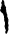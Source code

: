 <?xml version='1.0' encoding='utf-8'?>
<ipe version="70212" creator="miniipe"><ipestyle name="miniipe" /><page><layer name="my_layer" /><path stroke="black" fill="#000" layer="my layer">1847.7611265 1489.3963896 m 1847.7631168 1489.396377 l  1847.7671005 1489.3963455 l  1847.7703033 1489.3959140000002 l  1847.773506 1489.3954826 l  1847.7771465 1489.3942324000002 l  1847.780006 1489.3925852999998 l  1847.781483 1489.3907431 l  1847.7833914 1489.3880851000001 l  1847.7877278 1489.3845958 l  1847.7894661999999 1489.3813301 l  1847.7917179 1489.3798877000002 l  1847.7939727 1489.3784454000001 l  1847.7996916 1489.3751482 l  1847.8026424 1489.3714668 l  1847.8048973 1489.3700244 l  1847.8065443 1489.3687931 l  1847.8118287 1489.3663115000002 l  1847.8142536 1489.3654801 l  1847.8203189 1489.3634017 l  1847.8243908 1489.3613358 l  1847.8318419000002 1489.3594494000001 l  1847.8396329999998 1489.3587786 l  1847.8428389 1489.3583472 l  1847.844656 1489.3577237 l  1847.8501954 1489.35849520001 l  1847.8521888999999 1489.3584795 l  1847.8560781 1489.3604824000001 l  1847.8574638 1489.3606745 l  1847.8608396999998 1489.3608508 l  1847.8637811 1489.361846 l  1847.8659446000001 1489.3624412 l  1847.8720005 1489.3650361 l  1847.8800562 1489.3629419 l  1847.8888897 1489.3612475999998 l  1847.8947818 1489.3585582 l  1847.9002394000001 1489.3566876 l  1847.9053537000002 1489.3535951000001 l  1847.9073535 1489.3489027 l  1847.9104742999998 1489.3458291 l  1847.9127291000002 1489.3443899000001 l  1847.9177616000002 1489.3386584 l  1847.9198432 1489.3366082999999 l  1847.9209738 1489.3335471999999 l  1847.9233199 1489.3300737 l  1847.9259243000001 1489.3251735000001 l  1847.9271462000002 1489.3200812 l  1847.9282799 1489.3170202 l  1847.9294105 1489.3139623 l  1847.9309851 1489.3054091000001 l  1847.9327234 1489.3021434 l  1847.9345531 1489.2968433 l  1847.937674 1489.2937665 l  1847.9399288000002 1489.2923273 l  1847.947468 1489.2884065 l  1847.9511085000001 1489.2871562999999 l  1847.9563833999998 1489.2893545 l  1847.9575958 1489.2889387999999 l  1847.9604585 1489.2872886 l  1847.9634879999999 1489.2862493 l  1847.9647004 1489.2858336 l  1847.9659129000001 1489.2854180000002 l  1847.9670371999998 1489.2870366 l  1847.9695439 1489.2888474000001 l  1847.9728285 1489.2910582000002 l  1847.9747307 1489.2930767999999 l  1847.978875 1489.2983296999998 l  1847.9825028999999 1489.3017623 l  1847.9857875 1489.3039731000001 l  1847.9902877 1489.3057681 l  1847.9946147 1489.3069554 l  1847.995654 1489.3059319 l  1847.9957453000002 1489.3038975 l  1847.9948037000001 1489.29821 l  1847.9947218 1489.2955646999999 l  1847.9934369 1489.2886616 l  1847.9939628000002 1489.2858116 l  1847.995528 1489.2819381 l  1847.9970931 1489.2780614 l  1847.9980537000001 1489.2743925999998 l  1847.9990142000001 1489.2707238 l  1847.9987591 1489.2674738 l  1847.9977293 1489.2638207 l  1847.9967058000002 1489.2554911 l  1847.9962807 1489.25163020001 l  1847.9962901000001 1489.2469535999999 l  1847.9966428 1489.2434958 l  1847.9970868 1489.2380004 l  1847.9977041 1489.2331159999999 l  1847.9991779 1489.2312737 l  1848.0020467999998 1489.224947 l  1848.0030987 1489.2192469 l  1848.0050071 1489.2165889999999 l  1848.0058763 1489.2149545 l  1848.0076146 1489.2116887999998 l  1848.0082287 1489.2068044 l  1848.0078036 1489.2029435 l  1848.0072903 1489.2011169 l  1848.0060873 1489.1968560999999 l  1848.0045284 1489.1960530000001 l  1848.003316 1489.1964719 l  1847.9991622 1489.1958924 l  1847.996394 1489.1955082 l  1847.9937959000001 1489.1957286 l  1847.9930181 1489.1953287 l  1847.9922371 1489.1949287 l  1847.9888643 1489.1947524000002 l  1847.9836681 1489.1951996 l  1847.9818479 1489.1958230999999 l  1847.9757919 1489.193225 l  1847.9739811 1489.189172 l  1847.9709579 1489.1855347 l  1847.9677646 1489.1812895 l  1847.9667348 1489.1776365 l  1847.9669962 1489.1762099 l  1847.9683 1489.1737598000002 l  1847.9712508 1489.1700784 l  1847.9742016 1489.1663970000002 l  1847.9766265 1489.1655624 l  1847.9794954 1489.1592357000002 l  1847.9807992 1489.1567886999999 l  1847.9816778 1489.1504746 l  1847.9816872000001 1489.145798 l  1847.9827359 1489.140098 l  1847.9839484000001 1489.1396823 l  1847.9874155999998 1489.1378241999998 l  1847.9910561 1489.1365772 l  1847.9969483 1489.1338877 l  1847.9999778 1489.1328485000001 l  1848.0048307 1489.1311857 l  1848.0073375 1489.1329965 l  1848.0128770000001 1489.1337681 l  1848.0202335000001 1489.1339129 l  1848.0237826 1489.1347002 l  1848.0265508 1489.1350844 l  1848.0301817999998 1489.1385139 l  1848.0350253000001 1489.1415276999999 l  1848.039957 1489.14250400001 l  1848.0452319 1489.1447021000001 l  1848.0503367000001 1489.1462893 l  1848.0541473 1489.14565 l  1848.0589906999999 1489.1486638 l  1848.0617683 1489.1443714 l  1848.0641239 1489.1362182 l  1848.0650813 1489.1325525 l  1848.0657773 1489.1303102 l  1848.0653553 1489.1264492999999 l  1848.0647569 1489.1219806 l  1848.0655442 1489.117704 l  1848.0660701 1489.1148540000002 l  1848.0677266 1489.1089428999999 l  1848.0687753000002 1489.1032427999999 l  1848.069909 1489.1001818 l  1848.0709577 1489.0944818 l  1848.0727874 1489.0891785 l  1848.0735747 1489.084905 l  1848.0756658 1489.0781783 l  1848.0763712 1489.0712595 l  1848.0775018 1489.0681984999999 l  1848.0795833999998 1489.0661484 l  1848.086266 1489.0591855 l  1848.0905111 1489.0577274 l  1848.0973511999998 1489.0560489 l  1848.101083 1489.0527674 l  1848.1035142 1489.0472563 l  1848.1051738 1489.0413484 l  1848.1073468 1489.0372639 l  1848.1096898 1489.0337903 l  1848.1133271 1489.0325432 l  1848.117399 1489.0304773999999 l  1848.1214741 1489.0284146 l  1848.126327 1489.0267487 l  1848.1300557 1489.0234672000001 l  1848.1309248 1489.0218328 l  1848.1310162 1489.0197984 l  1848.1296368 1489.0149297 l  1848.1280024 1489.0114845 l  1848.1210867000002 1489.0058443 l  1848.1195279 1489.0050444 l  1848.1162464000001 1489.0028304999998 l  1848.1131287 1489.0012276 l  1848.1071672 1488.9965981999999 l  1848.1063862 1488.9961950999998 l  1848.1019805 1488.9923657 l  1848.0974803 1488.9905707 l  1848.0934178 1488.98796 l  1848.0911756 1488.9847226 l  1848.0869368 1488.981501 l  1848.0782954 1488.9744498999999 l  1848.0746549 1488.9756969999999 l  1848.0734424 1488.9761127 l  1848.0692886000002 1488.9755364 l  1848.0615983 1488.9694961999999 l  1848.0522483000002 1488.9693608 l  1848.0463719 1488.9626971 l  1848.0421362 1488.9594754000002 l  1848.0437045 1488.9556019 l  1848.0437958 1488.9535675 l  1848.0454429 1488.9523330000002 l  1848.0490802 1488.9510859 l  1848.0511617999998 1488.9490358 l  1848.0537694000002 1488.9441357 l  1848.0554164 1488.9429043 l  1848.0571547999998 1488.9396354 l  1848.059419 1488.9335197 l  1848.0606409 1488.9284274 l  1848.0631666000002 1488.9208818999998 l  1848.0643066 1488.9131443 l  1848.0651851999999 1488.9068365 l  1848.0672763 1488.9001097999999 l  1848.0680636 1488.8958332 l  1848.0712758 1488.8907252 l  1848.0723182000002 1488.8897017000002 l  1848.0750044 1488.8874437 l  1848.0796842 1488.88517 l  1848.0845371 1488.883504 l  1848.0887822 1488.8820491 l  1848.0942398000002 1488.8801784999998 l  1848.0977983999999 1488.8762861 l  1848.1009192 1488.8732124 l  1848.1044778 1488.8693232 l  1848.109337 1488.8629807 l  1848.1142781 1488.8592835 l  1848.1206049 1488.8557785 l  1848.1245068 1488.8531048 l  1848.1269347999998 1488.8522734 l  1848.1329057 1488.8522262 l  1848.1361116 1488.8517947 l  1848.1427816 1488.8495083999999 l  1848.1480659000001 1488.8470268 l  1848.152837 1488.8427219 l  1848.157608 1488.8384138 l  1848.16168 1488.8363479 l  1848.1691403999998 1488.8297849 l  1848.1725227000002 1488.8252846999999 l  1848.174261 1488.8220190000002 l  1848.1821750000001 1488.8052841 l  1848.1822726 1488.7985700000002 l  1848.182112 1488.7932856999998 l  1848.1822915 1488.7892169000002 l  1848.1830001 1488.7822981 l  1848.1830095 1488.7776215 l  1848.1826725 1488.7717261999999 l  1848.1823387 1488.7658308999999 l  1848.1813058 1488.762181 l  1848.1800208999998 1488.7552748 l  1848.1791643000001 1488.7522327000001 l  1848.1788211 1488.7510138999999 l  1848.1781314 1488.7485796 l  1848.1774417000001 1488.7461453 l  1848.1747838000001 1488.7343704 l  1848.1739241 1488.7313282 l  1848.1730643 1488.7282830000001 l  1848.1715149000001 1488.7228065 l  1848.1710016000002 1488.72098 l  1848.1703119000001 1488.7185456 l  1848.1698899 1488.7146847000001 l  1848.1688570000001 1488.7110316 l  1848.1673107000001 1488.7055552000002 l  1848.1659345 1488.7006834 l  1848.1647315 1488.6964225000002 l  1848.1633553 1488.6915507 l  1848.1622405 1488.6852586 l  1848.1608675 1488.6803866999999 l  1848.1594913000001 1488.6755181 l  1848.1582882999999 1488.6712572000001 l  1848.1563956 1488.6645588 l  1848.1545061000002 1488.6578668 l  1848.1526165 1488.6511684000002 l  1848.1535738999999 1488.6474996 l  1848.1554036 1488.6421995 l  1848.1563640999998 1488.6385338 l  1848.1575859999998 1488.6334384000002 l  1848.1583733 1488.6291649 l  1848.1643725000001 1488.6150848999998 l  1848.1669895 1488.6055081 l  1848.1678681 1488.5992003 l  1848.1689105 1488.5981736 l  1848.1713449 1488.5926657 l  1848.1721322 1488.5883891 l  1848.1725762 1488.5828936999999 l  1848.1725856 1488.5782171 l  1848.1719904 1488.5737483999999 l  1848.1716535 1488.5678530999999 l  1848.1720093000001 1488.5643953 l  1848.1719369 1488.5570765 l  1848.1710772 1488.5540313 l  1848.1703875 1488.5515969 l  1848.1687499 1488.5481517 l  1848.1624325999999 1488.5469802 l  1848.1604422999999 1488.5469959 l  1848.1566318 1488.5476351999998 l  1848.1534259 1488.5480667000002 l  1848.1504877 1488.5470715000001 l  1848.1473730999999 1488.5454686 l  1848.1410558 1488.5442971 l  1848.1365588 1488.542502 l  1848.1330978 1488.5396835000001 l  1848.1307642000002 1488.5384805 l  1848.1271362999998 1488.535051 l  1848.1220315 1488.5334638 l  1848.1184918 1488.5279999 l  1848.1145205999999 1488.5233549 l  1848.1127098000002 1488.5192987 l  1848.1096142 1488.5083426 l  1848.1089276999999 1488.5059083 l  1848.1123225000001 1488.4967315 l  1848.1142404 1488.4893939 l  1848.1162431999999 1488.4847046999998 l  1848.1188476 1488.4798045 l  1848.1210205999998 1488.47572 l  1848.1231054 1488.4736699 l  1848.1244154 1488.4665432 l  1848.1241635000001 1488.4632901 l  1848.1236565000002 1488.4567902 l  1848.12314 1488.4549605 l  1848.1215024 1488.4515184 l  1848.1184823 1488.4478811000001 l  1848.1152859000001 1488.4436359000001 l  1848.1109683 1488.4377720999998 l  1848.1107983 1488.4371612 l  1848.106572 1488.4292661 l  1848.1050226 1488.4237865 l  1848.1041629000001 1488.4207412 l  1848.1035677 1488.4162724999999 l  1848.1040936 1488.4134225 l  1848.1059202000001 1488.4081224 l  1848.106528 1488.4079145 l  1848.109822 1488.4054487 l  1848.1142372000002 1488.4046016 l  1848.1162307 1488.4045858 l  1848.1199499 1488.4059809 l  1848.1227212000001 1488.4063651000001 l  1848.1260971 1488.4065446 l  1848.1309469 1488.4048787 l  1848.1356266 1488.4026081000002 l  1848.1390024999998 1488.4027845 l  1848.1396072 1488.4025766 l  1848.1406496 1488.40155 l  1848.1404794999999 1488.4009422 l  1848.1383223 1488.3956704 l  1848.1372012 1488.3940549000001 l  1848.1368579 1488.3928361 l  1848.1363415 1488.3910096 l  1848.1353116999999 1488.3873565 l  1848.1349684 1488.3861409 l  1848.1330756999998 1488.3794457000001 l  1848.1327325 1488.378227 l  1848.1316114 1488.3766083 l  1848.1291014 1488.3747975 l  1848.125209 1488.3727946 l  1848.1219276000002 1488.3705839 l  1848.1195909 1488.3693809 l  1848.1180351 1488.3685778000001 l  1848.1137081 1488.3673906000001 l  1848.1124138 1488.3651672 l  1848.1074003 1488.3615425 l  1848.1067925 1488.3617504000001 l  1848.1048935000001 1488.3597316999999 l  1848.1006578 1488.3565101000002 l  1848.0994547999999 1488.3522492 l  1848.0991116 1488.3510336 l  1848.0994643000001 1488.3475726000001 l  1848.099817 1488.3441148000002 l  1848.0994736999999 1488.3428961 l  1848.0994832 1488.3382195 l  1848.0987148 1488.3331398 l  1848.1001067 1488.3286584999998 l  1848.1000279999998 1488.3260132 l  1848.1079199 1488.3186346 l  1848.1287834 1488.3194912000001 l  1848.1308619 1488.3174411 l  1848.131731 1488.3158066 l  1848.1340771999999 1488.3123331 l  1848.1365933999998 1488.3094672999998 l  1848.1388482 1488.3080249999998 l  1848.1430934 1488.30657 l  1848.1487209999998 1488.3053072 l  1848.1559988 1488.302813 l  1848.1632671999998 1488.3049923 l  1848.1662085 1488.3059874 l  1848.1695845000002 1488.3061638 l  1848.1732123 1488.3095933 l  1848.1761537 1488.3105884 l  1848.1842031 1488.3131707999999 l  1848.1879223 1488.3145627 l  1848.1891347 1488.314147 l  1848.1913895 1488.3127078 l  1848.1930334 1488.3114733 l  1848.1926902 1488.3102577 l  1848.1921863 1488.3037546 l  1848.1918525 1488.2978592999998 l  1848.1914273 1488.2939984 l  1848.1917769 1488.2905406 l  1848.1918714 1488.2885062 l  1848.1922241 1488.2850452 l  1848.1959527000001 1488.2817637 l  1848.197773 1488.2811402 l  1848.2008056999998 1488.280101 l  1848.2024527 1488.2788665 l  1848.2063514000001 1488.2761928 l  1848.2078284 1488.2743504999999 l  1848.2098187 1488.2743378999999 l  1848.2128514 1488.2732987 l  1848.2158840000002 1488.2722595 l  1848.2195214 1488.2710092 l  1848.2215116999998 1488.2709935 l  1848.2259299999998 1488.2701462999999 l  1848.2277471 1488.2695228 l  1848.2293973 1488.2682915 l  1848.2342469999999 1488.2666287 l  1848.2417957 1488.2580282000001 l  1848.2416351000002 1488.2527438 l  1848.2411186 1488.2509142 l  1848.2402589 1488.247872 l  1848.2383693 1488.2411768 l  1848.2394998999998 1488.2381188999998 l  1848.2408037 1488.2356688999998 l  1848.2411564 1488.2322079 l  1848.2437639 1488.2273077 l  1848.2455023 1488.2240389 l  1848.2495867999999 1488.2172996 l  1848.2520211 1488.2117885 l  1848.2529817 1488.2081228 l  1848.2564584 1488.2015913 l  1848.257063 1488.2013835 l  1848.2574157 1488.1979225 l  1848.2588077 1488.193438 l  1848.2579511 1488.1903958999999 l  1848.2579605 1488.1857162 l  1848.2576173 1488.1845005999999 l  1848.2570189 1488.1800319000001 l  1848.2565025 1488.1782054 l  1848.2549562 1488.1727257 l  1848.2510637999999 1488.1707228 l  1848.2482956000001 1488.1703386 l  1848.2456975 1488.1705591 l  1848.2401581 1488.1697875 l  1848.2377331999999 1488.1706221 l  1848.2334881 1488.172077 l  1848.229243 1488.1735319000002 l  1848.2233508 1488.1762214 l  1848.2203181 1488.1772606 l  1848.213645 1488.1795501000001 l  1848.2086219999999 1488.180605 l  1848.2018732000001 1488.1802492 l  1848.1984154000002 1488.1774275 l  1848.1976376 1488.1770275000001 l  1848.1954709000001 1488.1764354999998 l  1848.1932287000002 1488.1731980999998 l  1848.191673 1488.1723951000001 l  1848.1899441 1488.1709874 l  1848.1840613 1488.1690001999998 l  1848.1777439999998 1488.1678256 l  1848.1759238 1488.1684491 l  1848.1741036 1488.1690727 l  1848.1722833000001 1488.1696994000001 l  1848.16527 1488.1707701 l  1848.1639757 1488.1685436 l  1848.1594880999999 1488.1620688 l  1848.1606281000002 1488.1543344000002 l  1848.1615886 1488.1506656 l  1848.1635001999998 1488.1480075999998 l  1848.1669643 1488.1461528 l  1848.1691373 1488.1420682 l  1848.1721699000002 1488.1410290000001 l  1848.1780621 1488.13833960001 l  1848.1804869999999 1488.1375082 l  1848.1845621 1488.1354423 l  1848.1881994 1488.1341952 l  1848.1895032 1488.1317452 l  1848.1932318 1488.1284605 l  1848.1955748 1488.124987 l  1848.1969698999999 1488.1205025 l  1848.1987083000001 1488.1172368 l  1848.1988909 1488.113168 l  1848.2014985 1488.1082678 l  1848.2020244 1488.1054178 l  1848.2049752 1488.1017333 l  1848.2069749 1488.0970409 l  1848.2092298 1488.0956018000002 l  1848.209318 1488.0935674 l  1848.2105397999999 1488.0884750999999 l  1848.2098533 1488.0860375999998 l  1848.2076993 1488.0807690000001 l  1848.205457 1488.0775316000002 l  1848.2049406 1488.0757050999998 l  1848.2040808000002 1488.072663 l  1848.2028778 1488.0684021 l  1848.2041816 1488.0659520000002 l  1848.2050602 1488.059641 l  1848.2063640000001 1488.0571909 l  1848.2062002 1488.0519034 l  1848.2059483 1488.0486534 l  1848.2040556000002 1488.0419582 l  1848.2037124 1488.0407395 l  1848.2009537 1488.0356755999999 l  1848.1991429000002 1488.0316257 l  1848.1960282999999 1488.0300227 l  1848.1900669 1488.0253903 l  1848.1897205 1488.0241747 l  1848.1874782 1488.0209373 l  1848.1854061 1488.01830770001 l  1848.1841117 1488.0160812 l  1848.1794509000001 1488.0090018 l  1848.1782479 1488.0047378 l  1848.1766985 1487.9992613 l  1848.1756687 1487.9956083 l  1848.1748089999999 1487.992563 l  1848.1746358 1487.9919552 l  1848.1749003 1487.9905317 l  1848.1762041 1487.9880817 l  1848.1769001 1487.9858363 l  1848.1780305999998 1487.9827784 l  1848.1788211 1487.97850180001 l  1848.1794352 1487.9736205 l  1848.1803043 1487.9719861 l  1848.1803957 1487.9699517000001 l  1848.1804051000001 1487.9652750999999 l  1848.1803232 1487.9626298 l  1848.1829308 1487.9577296 l  1848.1842345 1487.9552796 l  1848.1876199 1487.9507825 l  1848.1904794 1487.9491323 l  1848.1934302 1487.9454477 l  1848.1959464 1487.9425851 l  1848.1972501999999 1487.9401318999999 l  1848.1991618 1487.9374739999998 l  1848.1992531 1487.9354395999999 l  1848.2002923 1487.9344161000001 l  1848.2039423 1487.9284924 l  1848.2077622 1487.9231765999998 l  1848.2101053 1487.9196998999998 l  1848.2140984 1487.9149918 l  1848.2161801 1487.9129447999999 l  1848.2176539 1487.9111025 l  1848.2186963 1487.9100759 l  1848.2212124999999 1487.9072133 l  1848.2241632999999 1487.9035287 l  1848.2262449 1487.9014786 l  1848.2275487 1487.8990285 l  1848.229287 1487.8957627999998 l  1848.2295516 1487.8943362 l  1848.23146 1487.8916782 l  1848.2325906 1487.8886203999998 l  1848.2324205 1487.8880126 l  1848.2325117999999 1487.8859782 l  1848.2339951 1487.8794593 l  1848.2343478 1487.8759983999998 l  1848.2344391000001 1487.8739671 l  1848.2339227 1487.8721374 l  1848.2334975 1487.8682797000001 l  1848.2333274999999 1487.8676687 l  1848.2343762 1487.8619687 l  1848.2347320000001 1487.8585108 l  1848.2384607 1487.8552294 l  1848.2394998999998 1487.8542027 l  1848.2427152 1487.8490947 l  1848.2464439 1487.8458133000001 l  1848.2500811999998 1487.844563 l  1848.250689 1487.8443552 l  1848.2519015 1487.8439395 l  1848.2534572 1487.8447425 l  1848.2583007 1487.8477563 l  1848.2595131 1487.8473406 l  1848.2604642000001 1487.8483484 l  1848.2620199 1487.8491514 l  1848.2643566000002 1487.8503513 l  1848.2657390999998 1487.8505434 l  1848.2704093 1487.8529493 l  1848.2736971 1487.8551601 l  1848.2763771 1487.8575787 l  1848.2783674000002 1487.8575661 l  1848.2848547 1487.8593454 l  1848.2855633000001 1487.8524266 l  1848.2856546 1487.8503922 l  1848.2846217000001 1487.8467391 l  1848.2839351999999 1487.8443048000001 l  1848.2809088000001 1487.8406706 l  1848.2771108 1487.8366302 l  1848.2750355 1487.8340037 l  1848.2722674 1487.8336195 l  1848.2684663 1487.8295791 l  1848.267172 1487.8273526 l  1848.2626843 1487.820881 l  1848.2623411000002 1487.8196623 l  1848.2615727 1487.8145826 l  1848.2617522 1487.810517 l  1848.2659973 1487.8090589 l  1848.2690489000001 1487.7986665 l  1848.2705259 1487.7968274 l  1848.2718296 1487.7943742 l  1848.2745254 1487.7874428 l  1848.2747080000001 1487.7833709 l  1848.2747993 1487.7813365 l  1848.2783674000002 1487.7727705999998 l  1848.2805371999998 1487.7686861 l  1848.2857428 1487.7635624 l  1848.2906871 1487.7598652 l  1848.2972752 1487.7549335 l  1848.3022194 1487.7512364000002 l  1848.3075038000002 1487.748758 l  1848.3182457 1487.7444025999998 l  1848.3251834 1487.7406897 l  1848.3260495 1487.7390584 l  1848.3295262 1487.73252380001 l  1848.3325682999998 1487.726808 l  1848.3384698999998 1487.719442 l  1848.341764 1487.7169761999999 l  1848.3496685 1487.7049179 l  1848.3528019 1487.6971677000001 l  1848.3562881 1487.6859565999998 l  1848.3583067999998 1487.6719111 l  1848.3622180999998 1487.6645609 l  1848.3674331 1487.6547605 l  1848.3703839 1487.6510759999999 l  1848.3706453 1487.6496525 l  1848.3729096 1487.6435336 l  1848.3744842 1487.6349804 l  1848.3756274000002 1487.627246 l  1848.3766761 1487.6215459 l  1848.3786884 1487.6121739 l  1848.3811226999999 1487.6066658999998 l  1848.38174 1487.6017815 l  1848.3822659 1487.5989315 l  1848.3833146 1487.5932283 l  1848.3854056 1487.5865016 l  1848.387588 1487.5777405000001 l  1848.3900255 1487.5722325 l  1848.3915087999999 1487.5657137 l  1848.3934298000001 1487.5583792 l  1848.3969065000001 1487.5518477 l  1848.4010698 1487.5477475 l  1848.4047166 1487.5418207 l  1848.4088829999998 1487.5377236 l  1848.4102749 1487.5332391 l  1848.4128824 1487.5283389 l  1848.4149735 1487.5216122000002 l  1848.4183684 1487.5124386 l  1848.4209759 1487.5075353000002 l  1848.4225442 1487.5036618 l  1848.4245439 1487.4989695 l  1848.4281025 1487.495077 l  1848.4359063 1487.4897328000002 l  1848.4425038000002 1487.4801246 l  1848.447193 1487.4731743 l  1848.4504964999999 1487.4660319 l  1848.4532962 1487.4523864 l  1848.4650930999999 1487.4423342 l  1848.4677887999999 1487.4353996 l  1848.4729944 1487.4302759 l  1848.4819287 1487.4218707 l  1848.4929572 1487.4067387 l  1848.4973819 1487.401215 l  1848.5037998999999 1487.3956756 l  1848.5107313 1487.3919627 l  1848.5153418 1487.3823702 l  1848.5224558000002 1487.3745885 l  1848.5274914 1487.3688570000002 l  1848.5326939000001 1487.3637331999998 l  1848.5370398 1487.3555673 l  1848.5409511 1487.3482171 l  1848.5455584 1487.3386246 l  1848.5536329000001 1487.3271740999999 l  1848.5550312 1487.3226897 l  1848.5630144 1487.3132767 l  1848.5666612 1487.3073499 l  1848.5701379 1487.3008184 l  1848.5748271000002 1487.2938682 l  1848.5786471 1487.2885523 l  1848.5846305 1487.2838285 l  1848.5894928999999 1487.2774892 l  1848.5941821000001 1487.2705389 l  1848.598698 1487.2629808 l  1848.6069489 1487.2521411999999 l  1848.6069552 1487.2474646 l  1848.6074906 1487.2399349 l  1848.6087125 1487.2348426 l  1848.6088951000002 1487.230777 l  1848.6096006 1487.2238551 l  1848.6109169000001 1487.2167284 l  1848.6132694 1487.2085783 l  1848.615625 1487.200425 l  1848.6200528 1487.1949013 l  1848.6261244 1487.1881463 l  1848.6296829999999 1487.184257 l  1848.6341108 1487.1787301 l  1848.6348068 1487.1764879 l  1848.6371498 1487.1730143 l  1848.6388913 1487.1697486 l  1848.6431458999998 1487.163614 l  1848.644541 1487.1591295 l  1848.6481972000001 1487.1485293 l  1848.6493372 1487.1407917 l  1848.6520455 1487.1291806000002 l  1848.6538752 1487.1238805 l  1848.6546751 1487.1149273 l  1848.6567662 1487.1082036999999 l  1848.6603215999999 1487.1043112999998 l  1848.6629292 1487.0994112 l  1848.666661 1487.0961297 l  1848.6700558 1487.0869529 l  1848.6722287999999 1487.0828684 l  1848.6738034 1487.0743152 l  1848.6755543 1487.0663729 l  1848.6756425 1487.06433850001 l  1848.6766943 1487.0586384 l  1848.681648 1487.0502615 l  1848.6853735 1487.0469801000002 l  1848.6895399 1487.0428829999998 l  1848.6924907 1487.0391984 l  1848.6925001999998 1487.0345218 l  1848.6933788000001 1487.028214 l  1848.696421 1487.0224950000002 l  1848.6998158 1487.0133182000002 l  1848.7016455 1487.0080181 l  1848.7031319 1487.0014993 l  1848.7047002000002 1486.9976258000002 l  1848.7063535 1486.9917146999999 l  1848.7092256 1486.985388 l  1848.7127023 1486.9788565 l  1848.7151272 1486.9780251 l  1848.7210194000002 1486.9753357 l  1848.7250126000001 1486.9706276 l  1848.7257999 1486.966351 l  1848.7260738 1486.9602479 l  1848.7265179 1486.9547557 l  1848.7283476 1486.9494556 l  1848.7331281000002 1486.9404709 l  1848.7380785999999 1486.9320971 l  1848.7411207 1486.9263813 l  1848.7455485 1486.9208576 l  1848.7491071 1486.9169652 l  1848.7583028 1486.9071334 l  1848.7647209000002 1486.9015971 l  1848.7681063 1486.8970969 l  1848.7712302999998 1486.8940233 l  1848.7722727 1486.8929966 l  1848.7808637 1486.8833758 l  1848.7882423 1486.8741707 l  1848.7931834 1486.8704704 l  1848.7982158 1486.8647388 l  1848.8020357999999 1486.8594229999999 l  1848.8051598 1486.8563494 l  1848.8059691 1486.8427196 l  1848.8077264 1486.8301007999999 l  1848.8100694 1486.826624 l  1848.8143271000001 1486.8204925 l  1848.8185816999999 1486.8143579 l  1848.822915 1486.8108685999998 l  1848.8254344 1486.8080028 l  1848.8266657 1486.7982339999999 l  1848.8290212999998 1486.7900807 l  1848.8287662 1486.7868307 l  1848.8283505 1486.7782932 l  1848.8257745 1486.7691605 l  1848.8247415 1486.7655106 l  1848.8214664 1486.7586201 l  1848.8173219999999 1486.7533673 l  1848.8138642 1486.7505456000001 l  1848.8113574000001 1486.7487348 l  1848.8100662 1486.7465083000002 l  1848.8083373 1486.7450975 l  1848.8050496 1486.7428836000001 l  1848.8026341 1486.7390415 l  1848.7954665000002 1486.7301482 l  1848.7936588999999 1486.7260952000001 l  1848.7925346 1486.7244765 l  1848.7920182 1486.7226499 l  1848.7896027 1486.7188048 l  1848.7875305999999 1486.7161783000001 l  1848.7845986 1486.7105066 l  1848.7820226000001 1486.7013771 l  1848.7812542000001 1486.6962974 l  1848.7803944999998 1486.6932553000001 l  1848.7765304 1486.6772194999999 l  1848.7760171 1486.675393 l  1848.7731669999998 1486.6723666 l  1848.7716995 1486.6695323000001 l  1848.7649665000001 1486.6598202 l  1848.7634108 1486.6590203 l  1848.7618551 1486.6582172 l  1848.7605608000001 1486.6559908 l  1848.7573643 1486.6517456 l  1848.7549489 1486.6479004999999 l  1848.7508045000002 1486.6426444 l  1848.7440715 1486.6329354000002 l  1848.7464995999999 1486.632104 l  1848.7488426 1486.6286273 l  1848.7501464 1486.6261772 l  1848.7508455 1486.6239381999999 l  1848.7519855 1486.6162006000002 l  1848.7515604 1486.6123396 l  1848.7496707999999 1486.6056444 l  1848.7488111 1486.6026023 l  1848.7474443 1486.5930538999999 l  1848.7458193999998 1486.5849353 l  1848.7419364 1486.5782527000001 l  1848.7444526 1486.5753869 l  1848.7458477 1486.5709024 l  1848.7456745 1486.5702946 l  1848.7439550000001 1486.5642072 l  1848.7411144 1486.5565011 l  1848.7349798 1486.5512609000002 l  1848.7321298 1486.5482313 l  1848.7311882 1486.542547 l  1848.7299852 1486.5382860999998 l  1848.7295632 1486.5344252 l  1848.728631 1486.5240612 l  1848.7283759000002 1486.5208112 l  1848.7278626000002 1486.5189847 l  1848.7273461 1486.5171581 l  1848.7268296999998 1486.5153315999999 l  1848.7263163 1486.5135051 l  1848.7259731000001 1486.5122895 l  1848.7264957999998 1486.5094394 l  1848.7251228 1486.5045676 l  1848.7263447 1486.4994754000002 l  1848.7266974 1486.4960144 l  1848.7267886999998 1486.49398 l  1848.727828 1486.4929565 l  1848.7303473 1486.4900907 l  1848.7324288999998 1486.4880406 l  1848.7376346 1486.48292 l  1848.7386769999998 1486.4818934 l  1848.7424056 1486.4786118999998 l  1848.7428402 1486.4777962 l  1848.7468333999998 1486.4730882000001 l  1848.7474475 1486.46820380001 l  1848.7471042 1486.4669882 l  1848.7463263999998 1486.4665851 l  1848.7449407 1486.466393 l  1848.7416561 1486.4641791000001 l  1848.7366425999999 1486.4605575 l  1848.7343972 1486.4573233 l  1848.7324162999998 1486.4526593 l  1848.7300922000002 1486.4467829 l  1848.7293333 1486.4370267 l  1848.7312416999998 1486.4343687 l  1848.7306465 1486.4298999999999 l  1848.7301426 1486.4233969 l  1848.7282499 1486.4167017000002 l  1848.7273902 1486.4136564 l  1848.7273997 1486.4089798999998 l  1848.7276736000001 1486.4028767 l  1848.7271572 1486.4010533 l  1848.7256109 1486.3955737 l  1848.7250944 1486.3937472 l  1848.7245811 1486.3919206 l  1848.7232049 1486.3870519999998 l  1848.7233844 1486.3829832 l  1848.7235702 1486.3789144 l  1848.7272169999999 1486.3729908 l  1848.7318966999999 1486.370717 l  1848.7378015000002 1486.3633542 l  1848.7362521 1486.3578746 l  1848.7341893 1486.3505684 l  1848.7331596 1486.3469185 l  1848.7315314 1486.3387967 l  1848.7311882 1486.337578 l  1848.7305016 1486.3351436 l  1848.7308543 1486.3316858 l  1848.7293049000002 1486.3262062 l  1848.7294907 1486.3221374 l  1848.7316825999999 1486.3086998 l  1848.731692 1486.3040231999998 l  1848.7307504 1486.2983356999998 l  1848.7310149 1486.2969123 l  1848.7309424999999 1486.2895936 l  1848.7329423 1486.2849012 l  1848.734076 1486.2818402 l  1848.735997 1486.2745057000002 l  1848.7393100000002 1486.2626868 l  1848.7387935 1486.2608602 l  1848.7385604 1486.2482571 l  1848.7398642 1486.245807 l  1848.7424718 1486.2409069 l  1848.7438668 1486.2364224 l  1848.7450006 1486.2333614000001 l  1848.7471735000001 1486.22928 l  1848.7491733 1486.2245877 l  1848.7516107000001 1486.2190798 l  1848.7550056 1486.209903 l  1848.7577863000001 1486.2056106 l  1848.7590869 1486.2031637 l  1848.7630014 1486.1958103 l  1848.7646484000002 1486.194579 l  1848.7676811 1486.1935397 l  1848.7743511 1486.1912501999998 l  1848.7767760000002 1486.1904189 l  1848.7828319 1486.1930169 l  1848.7871495000002 1486.1988807999999 l  1848.7945785000002 1486.2063475 l  1848.7985591 1486.206316 l  1848.7973561 1486.2020552000001 l  1848.7992771000002 1486.1947206999998 l  1848.8004108 1486.1916628000001 l  1848.8004202 1486.1869861999999 l  1848.8012075 1486.1827096 l  1848.8028766 1486.172122 l  1848.8040985 1486.1670297 l  1848.8073233 1486.1572451 l  1848.8101009 1486.1529528 l  1848.8121950999998 1486.1462291999999 l  1848.8146294 1486.1407181 l  1848.817237 1486.135818 l  1848.8183707 1486.1327601 l  1848.8193281000001 1486.1290944 l  1848.8182983 1486.1254413000001 l  1848.8170953 1486.1211805 l  1848.8149412 1486.1159087 l  1848.8130422 1486.1138901 l  1848.8118392000001 1486.1096292 l  1848.8086554000001 1486.1007075 l  1848.8090081 1486.0972465 l  1848.8114424 1486.0917386 l  1848.814831 1486.0872384 l  1848.8166575 1486.0819383 l  1848.8190037 1486.0784646999998 l  1848.8218725999998 1486.0721379 l  1848.8236141 1486.0688722 l  1848.8262217000001 1486.0639720000001 l  1848.8263224 1486.0572611 l  1848.8267664999998 1486.0517657 l  1848.8287757 1486.0423969 l  1848.8312131 1486.0368889 l  1848.8332948 1486.0348419000002 l  1848.8361636999998 1486.0285152000001 l  1848.8384311 1486.0223994 l  1848.8417346 1486.015257 l  1848.8446949 1486.0068958999998 l  1848.8464332 1486.003627 l  1848.8498312 1485.9944534 l  1848.8527002 1485.9881266 l  1848.854448 1485.9801843 l  1848.8563689999999 1485.9728499 l  1848.8577641 1485.9683654 l  1848.8588159 1485.9626653 l  1848.8583907999998 1485.9588044 l  1848.8582302000002 1485.9535168999998 l  1848.8572885 1485.9478326 l  1848.8568633999998 1485.9439717 l  1848.8558336 1485.9403186000002 l  1848.855588 1485.932392 l  1848.8557706 1485.9283233 l  1848.8569138 1485.9205857 l  1848.8600473 1485.9128355 l  1848.8623997 1485.9046853 l  1848.8640593 1485.8987743 l  1848.8676148000002 1485.894885 l  1848.8734282 1485.8895534 l  1848.8729117 1485.8877269 l  1848.872326 1485.8785816 l  1848.8739036999998 1485.8700284 l  1848.874014 1485.8586407999999 l  1848.8765428 1485.8510985 l  1848.8778528 1485.8439719 l  1848.8793393 1485.8374529999999 l  1848.8805612 1485.8323607 l  1848.8849102000001 1485.8241949 l  1848.8853542 1485.8186995 l  1848.8867493 1485.8142182 l  1848.8860628 1485.8117807 l  1848.8851118 1485.8107730000002 l  1848.882605 1485.8089622 l  1848.8806115000002 1485.8089779 l  1848.8750721 1485.8082032000002 l  1848.8703137 1485.8078348000001 l  1848.8664211999999 1485.8058319000002 l  1848.8619210000002 1485.8040337 l  1848.8592442000001 1485.8016151000002 l  1848.8587309000002 1485.7997885 l  1848.855969 1485.7947278 l  1848.8535536 1485.7908825999998 l  1848.8530371000002 1485.7890561 l  1848.8529552 1485.7864139 l  1848.8531378999999 1485.7823451 l  1848.853837 1485.7801029 l  1848.8546243 1485.7758263 l  1848.8546337999999 1485.7711497 l  1848.8544731999998 1485.7658652999999 l  1848.8539661 1485.7593591 l  1848.854322 1485.7559012 l  1848.8548478999999 1485.7530481000001 l  1848.8540764 1485.7479747 l  1848.8527033 1485.7431029000002 l  1848.8518436 1485.7400608 l  1848.8509838 1485.7370154999999 l  1848.8492644 1485.7309280999998 l  1848.8473749 1485.7242328999998 l  1848.8447075 1485.7171377 l  1848.8422919999998 1485.7132894 l  1848.8385822999999 1485.7072209 l  1848.8364282 1485.7019491 l  1848.8346174 1485.6978961 l  1848.8333357 1485.690993 l  1848.8349009 1485.6871163 l  1848.8350016000002 1485.6804054000002 l  1848.8353543 1485.6769476000002 l  1848.8367494000001 1485.6724631 l  1848.8400560999999 1485.6653207 l  1848.8431896 1485.6575705 l  1848.8468489000002 1485.6469672 l  1848.8472110999999 1485.6388328 l  1848.8473024 1485.6367983999999 l  1848.8468773 1485.6329375 l  1848.8461089000002 1485.6278578000001 l  1848.8466348000002 1485.6250078 l  1848.8464742 1485.6197234 l  1848.8474314999999 1485.6160545999999 l  1848.8489084999999 1485.6142154000001 l  1848.8508201 1485.6115575000001 l  1848.8541142 1485.6090917 l  1848.8593197999999 1485.6039679 l  1848.8604535 1485.6009101 l  1848.8631524 1485.5939755 l  1848.8602992 1485.590946 l  1848.8597859 1485.5891225999999 l  1848.8589261 1485.5860773 l  1848.8583182999998 1485.5862852 l  1848.8553864 1485.5806134 l  1848.8534055999999 1485.5759526 l  1848.8515979 1485.5718995999998 l  1848.8497871000002 1485.5678466 l  1848.8479764 1485.5637936 l  1848.8452995 1485.561375 l  1848.8431455 1485.5561032 l  1848.8406482 1485.5496158 l  1848.8388404999998 1485.5455628 l  1848.8379808 1485.5425175 l  1848.8372124 1485.5374410000002 l  1848.8354929 1485.5313536 l  1848.8337734000002 1485.5252662 l  1848.8331783 1485.5207975 l  1848.8321579 1485.5124678 l  1848.8320886 1485.5051491 l  1848.8362613 1485.4963754 l  1848.8393035 1485.4906565000001 l  1848.8440745 1485.4863483 l  1848.8523947 1485.4828307 l  1848.8545675999999 1485.4787493000001 l  1848.8566492999998 1485.4766992 l  1848.8597733 1485.4736255999999 l  1848.8624627 1485.4713676 l  1848.8697405 1485.4688703000102 l  1848.8702664 1485.4660202 l  1848.873044 1485.4617309999999 l  1848.8731353 1485.4596966 l  1848.8727921 1485.4584779000002 l  1848.8721244 1485.4466903999999 l  1848.871608 1485.4448639 l  1848.8709215 1485.4424296 l  1848.8695452 1485.4375577 l  1848.8688587 1485.4351233999998 l  1848.8678289000002 1485.4314735 l  1848.8673156 1485.4296469 l  1848.8659394000001 1485.4247751 l  1848.8649065 1485.4211252 l  1848.8640467 1485.4180799 l  1848.8638861 1485.4127956 l  1848.8636342 1485.4095424 l  1848.8637254999999 1485.407508 l  1848.8633917 1485.4016159 l  1848.8631366000002 1485.3983628 l  1848.8647837 1485.3971314 l  1848.8654828 1485.3948892 l  1848.867303 1485.3942656000002 l  1848.8683423 1485.393239 l  1848.8695547 1485.3928265 l  1848.8709402999998 1485.3930154 l  1848.8712836 1485.3942342 l  1848.8714568 1485.3948451 l  1848.8723165 1485.3978872 l  1848.8741368 1485.3972637 l  1848.8745588 1485.4011246 l  1848.8752453 1485.4035589 l  1848.8772293 1485.4082198 l  1848.8779851 1485.417976 l  1848.8783220999999 1485.4238682 l  1848.8795345 1485.4234525 l  1848.8828191 1485.4256632000001 l  1848.8866297 1485.4250271 l  1848.8878421 1485.4246082 l  1848.8899236999998 1485.4225612 l  1848.8905315 1485.4223533999998 l  1848.891744 1485.4219377 l  1848.8938256000001 1485.4198876 l  1848.8950412000002 1485.4194719 l  1848.896515 1485.4176296 l  1848.8969591 1485.4121374 l  1848.8997304 1485.4125216 l  1848.9010435999999 1485.4053949 l  1848.9005366 1485.3988918 l  1848.9008924 1485.3954339999998 l  1848.9023788 1485.3889152 l  1848.9032449000001 1485.3872807 l  1848.9049957999998 1485.3793384 l  1848.9046526 1485.3781196999998 l  1848.9051879 1485.3705931 l  1848.9043282 1485.3675478 l  1848.904177 1485.3575869 l  1848.9036606 1485.3557603 l  1848.9022844 1485.3508917000001 l  1848.9012546000001 1485.3472386 l  1848.9007381 1485.3454121 l  1848.8968583 1485.3387326 l  1848.8940963999999 1485.3336687 l  1848.8959167 1485.3330451 l  1848.8957561000002 1485.3277608 l  1848.8976645 1485.3251028 l  1848.9051375 1485.3138633 l  1848.9068759000002 1485.3105945 l  1848.9112124 1485.3071052 l  1848.9126862 1485.3052629 l  1848.9134735 1485.3009862 l  1848.9143458 1485.2993549999999 l  1848.9143553 1485.2946784 l  1848.9144434 1485.292644 l  1848.9139301 1485.2908174999998 l  1848.9130704000002 1485.2877753 l  1848.9127271 1485.2865566 l  1848.9076317000001 1485.2802927999999 l  1848.9027001 1485.2793134 l  1848.8947326 1485.2793733 l  1848.893432 1485.2818233 l  1848.8927328000002 1485.2840656 l  1848.8908244 1485.2867235 l  1848.8884783 1485.2901971 l  1848.8850109999998 1485.292052 l  1848.8813705 1485.2933022 l  1848.8761775 1485.2937494 l  1848.8684839999999 1485.2877061000002 l  1848.8621856 1485.2771783 l  1848.8621982 1485.2725049 l  1848.8611652 1485.2688518 l  1848.8603055 1485.2658065 l  1848.8596189999998 1485.2633722 l  1848.8594458 1485.2627644 l  1848.858416 1485.2591113 l  1848.8583435 1485.2517925 l  1848.8580129 1485.2458972 l  1848.8568099 1485.2416364 l  1848.8563847 1485.2377786000002 l  1848.8590049 1485.2281987000001 l  1848.8626516 1485.2222751 l  1848.8634484000002 1485.2133219000002 l  1848.8638956 1485.2078296999998 l  1848.8651175 1485.2027343 l  1848.8667771 1485.1968264 l  1848.869476 1485.1898918000002 l  1848.8690477 1485.1860308999999 l  1848.8708804999999 1485.1807308 l  1848.872537 1485.1748229 l  1848.8764483 1485.1674725999999 l  1848.8792290000001 1485.1631802999998 l  1848.8838363 1485.1535909 l  1848.8867903 1485.1499064 l  1848.8905189 1485.1466249 l  1848.8903489000002 1485.1460171 l  1848.89529 1485.1423199 l  1848.8980707 1485.1380276 l  1848.9016262 1485.1341352 l  1848.9076128 1485.1294145 l  1848.9110801 1485.1275596 l  1848.9139395999998 1485.1259094 l  1848.9200963 1485.1217966 l  1848.924946 1485.1201337999998 l  1848.9283346 1485.1156336000001 l  1848.9346613 1485.1121285000002 l  1848.9369162 1485.1106892999999 l  1848.9399488 1485.1096501 l  1848.9411613 1485.1092313000001 l  1848.9489556 1485.1085636 l  1848.9555342 1485.1083085 l  1848.9616815 1485.1088723 l  1848.9693813 1485.110239 l  1848.9718093000001 1485.1094076 l  1848.9856564 1485.1113349 l  1848.9908526000002 1485.1108877000001 l  1848.9969179 1485.1088093 l  1849.0069765 1485.1020227000001 l  1849.00646 1485.1001961999998 l  1849.0056003 1485.0971541 l  1849.0062175 1485.0922697 l  1849.0061355999999 1485.0896243 l  1849.0064191000001 1485.0788478000002 l  1849.0114735000002 1485.0637599 l  1849.0079369999999 1485.0582961 l  1849.0066427 1485.0560696 l  1849.0043973000002 1485.0528353 l  1849.0027597 1485.0493901 l  1849.0013866000002 1485.0445214 l  1848.9989805999999 1485.0359997 l  1848.9990719999998 1485.0339653 l  1848.9995979 1485.0311153 l  1848.9997774 1485.0270464999999 l  1848.9999601 1485.0229777 l  1848.9999695 1485.0183012 l  1848.9985964 1485.0134325000001 l  1848.9975634999998 1485.0097794 l  1848.9960171999999 1485.0042998 l  1848.9939545 1484.9969937 l  1848.9926633 1484.9947703 l  1848.990418 1484.9915329 l  1848.9892968 1484.9899143 l  1848.9880025 1484.9876878 l  1848.9858485 1484.982416 l  1848.9839589 1484.9757208 l  1848.9829292 1484.9720677 l  1848.9823308 1484.9675989999998 l  1848.9810490999998 1484.9606991 l  1848.9821103999998 1484.9503193 l  1848.9875900000002 1484.9390924 l  1848.9900243 1484.9335845 l  1848.9904589 1484.9327687999998 l  1848.9909943 1484.9252391 l  1848.9934317999998 1484.9197311 l  1848.9951701 1484.9164654 l  1848.9972642999999 1484.9097387000002 l  1848.9996073 1484.9062651 l  1849.0019628999999 1484.8981118000002 l  1848.9993837 1484.8889823 l  1848.9971415 1484.8857449 l  1848.9950693 1484.8831185000001 l  1848.9931704 1484.8810998 l  1848.9902385 1484.8754281 l  1848.986872 1484.8705721 l  1848.9860122 1484.8675299 l  1848.9845573 1484.8600159 l  1848.983011 1484.8545394999999 l  1848.9864059 1484.8453627 l  1848.9866799000001 1484.8392595 l  1848.9865193 1484.8339752 l  1848.9874766 1484.8303063 l  1848.9872246999998 1484.8270564 l  1848.9896527 1484.826225 l  1848.9907833 1484.8231670999999 l  1848.9923516 1484.8192904 l  1848.9958282999999 1484.8127557999999 l  1848.9988704 1484.8070400000001 l  1849.0015693 1484.8001055 l  1849.0021865 1484.7952211 l  1849.0030683 1484.7889132 l  1849.0040257 1484.7852444 l  1849.0046429000001 1484.7803600000002 l  1849.0057766 1484.7773021 l  1849.0062994 1484.7744521000002 l  1849.0068285 1484.7715989 l  1849.0070898 1484.7701754999998 l  1849.0076158 1484.7673223000002 l  1849.0085857 1484.75898 l  1849.0076440999999 1484.7532926000001 l  1849.0075748000002 1484.7459738 l  1849.0068064 1484.7408942 l  1849.0096061 1484.7272518 l  1849.0105666 1484.7235830000002 l  1849.0115365 1484.7152408 l  1849.0106894 1484.7075189 l  1849.0097509000002 1484.7018314 l  1849.0107083 1484.6981658 l  1849.0111555 1484.6926736 l  1849.0123774 1484.6875782000002 l  1849.0135079000001 1484.6845203 l  1849.0154195 1484.6818623 l  1849.0159454000002 1484.6790123 l  1849.0172492 1484.6765622 l  1849.0176932000002 1484.67107 l  1849.0191702 1484.6692277 l  1849.0214345 1484.6631088000001 l  1849.0210219 1484.6545714000001 l  1849.0202535 1484.6494948 l  1849.0210408 1484.6452213999999 l  1849.0224359 1484.6407338000001 l  1849.0236578 1484.6356415 l  1849.0254875 1484.6303414000001 l  1849.0256732999999 1484.6262726 l  1849.0271566000001 1484.6197568999999 l  1849.0285517 1484.6152693000001 l  1849.0294208 1484.613638 l  1849.0303814000001 1484.6099692 l  1849.0319497 1484.6060957 l  1849.0369034 1484.5977219 l  1849.0388118 1484.595064 l  1849.0428144 1484.5856794000001 l  1849.0444646 1484.584448 l  1849.0456865 1484.5793526 l  1849.0480326 1484.5758791 l  1849.0518526 1484.5705632 l  1849.0543688 1484.5676974 l  1849.0578361 1484.5658394 l  1849.0615679 1484.5625611 l  1849.0642542 1484.5603030999998 l  1849.0693716 1484.5572137 l  1849.0738781 1484.5543322 l  1849.0785578999999 1484.5520616 l  1849.0815905 1484.5510224 l  1849.08428 1484.5487644 l  1849.0854924 1484.5483487 l  1849.086708 1484.547933 l  1849.0879204 1484.5475173 l  1849.0900839 1484.5481094 l  1849.0937118 1484.5515389 l  1849.0962186 1484.5533497 l  1849.0965619 1484.5545683999999 l  1849.097683 1484.5561871 l  1849.1015659 1484.5628666 l  1849.1042427999998 1484.5652851 l  1849.1088123000002 1484.5744021 l  1849.1117442 1484.5800737999998 l  1849.1138163 1484.5827002 l  1849.1180426 1484.5905984 l  1849.1188204 1484.5910015 l  1849.1302394000002 1484.5937602 l  1849.1295561 1484.5913259000001 l  1849.1320723000001 1484.5884601 l  1849.133902 1484.5831569 l  1849.1352152 1484.5760334000001 l  1849.1346168 1484.5715647 l  1849.1339335 1484.5691303 l  1849.133861 1484.5618084 l  1849.1325761 1484.5549054 l  1849.1318077 1484.5498257 l  1849.1300914 1484.5437414 l  1849.1280287 1484.5364353 l  1849.1268257 1484.5321743999998 l  1849.1247661 1484.5248714000002 l  1849.1225302 1484.5169575 l  1849.1193463000002 1484.5080358 l  1849.1167608 1484.5035796999998 l  1849.1140903 1484.4964845 l  1849.1100373 1484.4891941 l  1849.1071085 1484.4835223999999 l  1849.10469 1484.4796772 l  1849.1021045 1484.4752242 l  1849.0989080000002 1484.4709791 l  1849.098738 1484.4703713 l  1849.0972704 1484.4675339 l  1849.094433 1484.4598278 l  1849.0927135000002 1484.4537435000002 l  1849.0911673 1484.4482638999998 l  1849.0903988999999 1484.4431874 l  1849.0918853 1484.4366685 l  1849.0944928 1484.4317684 l  1849.1002149 1484.4284712 l  1849.106463 1484.4223239 l  1849.1115773 1484.4192346 l  1849.1158223999998 1484.4177796 l  1849.1197242 1484.4151059 l  1849.1219791 1484.4136668 l  1849.1268289000002 1484.412004 l  1849.136626 1484.4066440000001 l  1849.1413057 1484.4043703 l  1849.1482403 1484.4006574 l  1849.1568219 1484.39571 l  1849.164191 1484.3911813999998 l  1849.1700832 1484.3884952 l  1849.180485 1484.3829274 l  1849.1905434999999 1484.3761409 l  1849.196527 1484.3714169999998 l  1849.201128 1484.3665011 l  1849.2058958999999 1484.3621962 l  1849.2096277 1484.3589147 l  1849.2150979 1484.3523675 l  1849.2198689 1484.3480594 l  1849.2235976 1484.3447779 l  1849.2288032 1484.3396542 l  1849.2335774 1484.3353492 l  1849.2382665999999 1484.3283989 l  1849.2400049 1484.3251332 l  1849.2437462 1484.3171751999998 l  1849.2479188999998 1484.3084015 l  1849.2487879999999 1484.3067671000001 l  1849.2502871000002 1484.2955716 l  1849.2513357 1484.2898716 l  1849.2516129 1484.2837683999999 l  1849.2527529 1484.276034 l  1849.2535622 1484.2624042 l  1849.2545322 1484.2540588 l  1849.2548062 1484.2479587999999 l  1849.2554329 1484.2383947 l  1849.2559682 1484.2308681000002 l  1849.2557383 1484.218265 l  1849.2546267 1484.2119697 l  1849.2544629 1484.2066822 l  1849.2540408999998 1484.2028245000001 l  1849.2543149 1484.1967182 l  1849.2544943999999 1484.1926525000001 l  1849.2551116 1484.1877681 l  1849.2552156 1484.1810572 l  1849.2553132 1484.1743462 l  1849.2535969 1484.1682587999999 l  1849.2510208 1484.1591293 l  1849.2496446 1484.1542605999998 l  1849.2479283 1484.14817 l  1849.2458656 1484.140867 l  1849.2446625999999 1484.1366062 l  1849.2427731 1484.129911 l  1849.2426093 1484.1246234 l  1849.2438438 1484.1148546 l  1849.2445524 1484.1079358000002 l  1849.2449177 1484.0998014 l  1849.2472733 1484.0916481000002 l  1849.2483157 1484.0906246 l  1849.2492730000001 1484.0869558000002 l  1849.2528442 1484.07839 l  1849.2538929 1484.0726899000001 l  1849.2544188000002 1484.0698367999998 l  1849.2581727 1484.0572022 l  1849.2574232000002 1484.0427725 l  1849.2484479 1484.0287365000002 l  1849.2434753 1484.0204509999999 l  1849.2374635 1484.0131826 l  1849.2343836 1484.0069157 l  1849.2313037000001 1484.0006455999999 l  1849.229263 1483.9933552 l  1849.2274868000002 1483.9846444999998 l  1849.2259563 1483.9791774999999 l  1849.2269389 1483.9708604 l  1849.2280002 1483.9651761 l  1849.2276034 1483.9566638 l  1849.229685 1483.9546232 l  1849.2307242000002 1483.9536059999998 l  1849.2294992 1483.9373876 l  1849.2287623 1483.9276597 l  1849.2279309 1483.9199598999999 l  1849.2251910999998 1483.9149054 l  1849.2249864 1483.9023338 l  1849.2227756 1483.8944387000001 l  1849.2201271 1483.8873562 l  1849.2159324000002 1483.8794705999999 l  1849.2143074 1483.8760316 l  1849.2127768999999 1483.8705645999999 l  1849.2113219999999 1483.8677335 l  1849.2096214 1483.8616587000001 l  1849.2089412 1483.8592305999998 l  1849.205877 1483.8482998 l  1849.2056533999998 1483.8403921000001 l  1849.2038017 1483.8290455000001 l  1849.2023656 1483.8215504 l  1849.2007627 1483.8134475 l  1849.2000037 1483.8083836 l  1849.1998557 1483.8031118000001 l  1849.2003092 1483.7976354 l  1849.2029387999999 1483.7880900999999 l  1849.2044347 1483.7815933000002 l  1849.2053038000001 1483.7799651999999 l  1849.204737 1483.7708451 l  1849.2040788 1483.76375 l  1849.2040977000001 1483.7590859999998 l  1849.2030963000002 1483.7507784 l  1849.2026081000001 1483.744291 l  1849.2025325 1483.7416551000001 l  1849.2021169 1483.7378067999998 l  1849.2026680000001 1483.7302991 l  1849.2040662 1483.7258304000002 l  1849.205751 1483.7152806 l  1849.2068847 1483.712229 l  1849.2091584999998 1483.7061353 l  1849.2128084 1483.7002337 l  1849.2154191 1483.6953555999999 l  1849.2178566 1483.6898665 l  1849.2203004 1483.6843774000001 l  1849.2207317999998 1483.6835649000002 l  1849.2244038 1483.6729994 l  1849.2259752 1483.6691384 l  1849.2311399 1483.6520761 l  1849.2316154 1483.6419356 l  1849.2325035000001 1483.6356435 l  1849.2335648 1483.6299624 l  1849.235322 1483.6220453 l  1849.2375201999998 1483.6133125 l  1849.2384838 1483.6096562999999 l  1849.2417937 1483.6025422 l  1849.2453523 1483.5986687 l  1849.2512507 1483.5913374000002 l  1849.2626381999999 1483.5728232 l  1849.2661181 1483.566317 l  1849.2699412 1483.5610231 l  1849.2703947 1483.5555467000001 l  1849.2696578 1483.5458156000002 l  1849.27059 1483.5301987 l  1849.271119 1483.527355 l  1849.2734085 1483.5165973 l  1849.2748099 1483.5121285999999 l  1849.2749233 1483.5054366 l  1849.2762490999999 1483.498332 l  1849.2765325 1483.4922445 l  1849.2775938 1483.4865634 l  1849.2785606 1483.4829072 l  1849.2797888 1483.4778306 l  1849.2812091 1483.4686980000001 l  1849.2829694999998 1483.4607809 l  1849.2845409 1483.4569199 l  1849.2861313 1483.4483950000001 l  1849.2859801 1483.4431233 l  1849.2868147 1483.4295313 l  1849.2877783 1483.4258782 l  1849.2899765000002 1483.4171455 l  1849.2908834 1483.4061926 l  1849.2956891000001 1483.3925786 l  1849.2958812 1483.3885255 l  1849.2965048 1483.3836537 l  1849.2987753 1483.3775600000001 l  1849.3007814 1483.3728833999999 l  1849.3029575 1483.3688178 l  1849.3079868 1483.3631115 l  1849.3110319999998 1483.3574177 l  1849.3189019 1483.3547377 l  1849.3214150000001 1483.3518846 l  1849.3273921999998 1483.3471891000002 l  1849.3306799000002 1483.3447390000001 l  1849.3378664 1483.339631 l  1849.3433145000001 1483.337773 l  1849.3476478 1483.3343026 l  1849.3512978 1483.3284041 l  1849.3563081 1483.3273617 l  1849.3615295 1483.3176022999999 l  1849.3624206999998 1483.3113102 l  1849.3636488999998 1483.3062337 l  1849.364178 1483.3033931 l  1849.3647102 1483.3005526 l  1849.3655038000002 1483.2962885 l  1849.3655259 1483.2916246 l  1849.3664895 1483.2879683 l  1849.3671886 1483.2857354999999 l  1849.3677397000001 1483.278231 l  1849.3685333 1483.2739669999999 l  1849.3697647 1483.2688905 l  1849.3711661 1483.2644217 l  1849.3722242000001 1483.2587374 l  1849.3744948 1483.2526437 l  1849.3750238999999 1483.2498 l  1849.3783368 1483.2426859 l  1849.3794705 1483.2396374999998 l  1849.3823456999999 1483.2333359999998 l  1849.383237 1483.227047 l  1849.3850730000001 1483.2217626 l  1849.3892551 1483.2130204 l  1849.3936419 1483.1955581 l  1849.3941931 1483.1880535999999 l  1849.3951788000002 1483.1797365000002 l  1849.3968447 1483.1738444 l  1849.3987751 1483.1665351 l  1849.4032754 1483.1636724 l  1849.4053192000001 1483.1496679 l  1849.406456 1483.1466225999998 l  1849.4070796 1483.1417508 l  1849.4130567999998 1483.1370554 l  1849.4191095 1483.1349957999998 l  1849.4218147 1483.1280863999998 l  1849.4254835000002 1483.1175208999998 l  1849.4281698 1483.1152755 l  1849.4375324 1483.1061018999999 l  1849.4432450000002 1483.1028267000002 l  1849.4505984 1483.0983233 l  1849.4531146 1483.0954701 l  1849.4571078000001 1483.0907873000099 l  1849.4596209 1483.0879341 l  1849.4628362 1483.082845 l  1849.4673396 1483.0799824 l  1849.4683977000002 1483.0743012 l  1849.468952 1483.0667935 l  1849.46967 1483.0598966999999 l  1849.4688385999998 1483.0521938 l  1849.4689551 1483.0455017 l  1849.4688259999998 1483.0355691 l  1849.4692228000001 1483.0227928 l  1849.4693047 1483.0041369 l  1849.4702148 1482.9931809 l  1849.4702336999999 1482.9885169 l  1849.4709549 1482.9816170000001 l  1849.4722807 1482.9745155 l  1849.4737734 1482.9680187 l  1849.4750048 1482.9629422 l  1849.4771053 1482.9562406999999 l  1849.4788468 1482.9529843999999 l  1849.4804151 1482.9491235 l  1849.4818165 1482.9446547999999 l  1849.4832179 1482.9401861000001 l  1849.4853152 1482.9334846000002 l  1849.4877559 1482.9279955 l  1849.4890848 1482.9208909 l  1849.4902186 1482.9178425 l  1849.4932638 1482.9121487 l  1849.4976159999999 1482.9040143 l  1849.4989198 1482.9015737 l  1849.501436 1482.8987237 l  1849.5055205 1482.8920064000001 l  1849.5067519 1482.8869331 l  1849.5095515 1482.8779956 l  1849.5108773 1482.870891 l  1849.5118441000002 1482.8672348 l  1849.5144737 1482.8576896 l  1849.5187503 1482.8469224 l  1849.52155 1482.8379850000001 l  1849.5238206 1482.8318881 l  1849.5254865000002 1482.8259991 l  1849.5265445999999 1482.8203148 l  1849.5292529 1482.8134086 l  1849.5298008999998 1482.8059009 l  1849.5324305 1482.7963557 l  1849.5336618 1482.7912823000001 l  1849.5363700999999 1482.784373 l  1849.5386407 1482.7782760999999 l  1849.542045 1482.7691340000001 l  1849.5446557 1482.7642527 l  1849.5472664000001 1482.7593714 l  1849.5504816999999 1482.7542855 l  1849.5524877 1482.7496089 l  1849.5576902 1482.7445134999998 l  1849.5583327 1482.7349777 l  1849.5648799 1482.7181137 l  1849.5725041 1482.7121901 l  1849.5765697000002 1482.7101399 l  1849.5802952000001 1482.7068774000002 l  1849.5823737 1482.7048398 l  1849.5861023 1482.7015741 l  1849.5885208999998 1482.700749 l  1849.5905081 1482.7007396 l  1849.6010264000001 1482.6838504000002 l  1849.6016499999998 1482.6789817 l  1849.6002895 1482.6741225 l  1849.5997793000001 1482.6722991 l  1849.5982677 1482.6621713 l  1849.5987054999998 1482.6613556 l  1849.5984787 1482.653448 l  1849.5988377 1482.6499996 l  1849.6037757000001 1482.6463213 l  1849.6061407000002 1482.6381995000002 l  1849.6071264 1482.6298792999999 l  1849.6073154 1482.6258232 l  1849.6060493999998 1482.6189359 l  1849.6046921000002 1482.6140766 l  1849.6031616 1482.6086128 l  1849.6019901 1482.5996942 l  1849.6020090000002 1482.5950334000001 l  1849.6021255 1482.5883414 l  1849.6032592 1482.5852929 l  1849.6097686 1482.5777537 l  1849.6122848 1482.5749006 l  1849.6128895 1482.5746958999998 l  1849.61499 1482.5679912 l  1849.6212317 1482.5618755 l  1849.6382689 1482.554078 l  1849.6424321000002 1482.5499998 l  1849.6464222 1482.5453137999998 l  1849.649543 1482.5422559 l  1849.6592268000002 1482.5389587 l  1849.6664858 1482.5364866 l  1849.6715938 1482.5334161 l  1849.6734265999999 1482.5281349 l  1849.6701987000001 1482.5165962 l  1849.6670431999999 1482.5076903 l  1849.6625807 1482.5012249000001 l  1849.6550951 1482.4957926 l  1849.651483 1482.4923631 l  1849.6452066 1482.4865182 l  1849.6425613 1482.4794356 l  1849.6415408999999 1482.475792 l  1849.6402781 1482.4689047000002 l  1849.6396167999999 1482.4618095 l  1849.6392011 1482.4579580000002 l  1849.6385208000002 1482.45553 l  1849.6392955000001 1482.4559299999999 l  1849.6394089 1482.4492379 l  1849.6384106 1482.4409303 l  1849.6356897 1482.4312119 l  1849.6302825 1482.4237388 l  1849.6278828 1482.4198999 l  1849.621723 1482.4073598 l  1849.6252217 1482.3961895999998 l  1849.6266231 1482.3917209 l  1849.6269853000001 1482.3882724999999 l  1849.6274388 1482.382796 l  1849.6275333 1482.3807679000001 l  1849.6300684 1482.3732508 l  1849.6317342999998 1482.3673618 l  1849.6338159 1482.3653211 l  1849.6397364 1482.3533258 l  1849.6443532 1482.3437711 l  1849.648403 1482.3250932 l  1849.648107 1482.3145528 l  1849.6503209 1482.3011561 l  1849.6477921 1482.2873814999998 l  1849.6440508 1482.2740194 l  1849.6387602 1482.2598574 l  1849.6328428 1482.250561 l  1849.6278513 1482.2469362000002 l  1849.6247494000002 1482.2453333 l  1849.6239747 1482.2449302 l  1849.6133335 1482.2305919 l  1849.6094033 1482.2212860000002 l  1849.6090064999999 1482.2127705 l  1849.6080051 1482.2044661 l  1849.6039079 1482.19454920001 l  1849.5977229 1482.1866762000002 l  1849.5940383 1482.1806109 l  1849.5906372 1482.1684644 l  1849.5864425 1482.1605788 l  1849.5826823 1482.1518807 l  1849.5778798 1482.1441998 l  1849.5724757 1482.1367298999999 l  1849.5756344000001 1482.1243441000001 l  1849.5759966 1482.1208925 l  1849.5791395 1482.1131707 l  1849.5804621 1482.1060661 l  1849.5818635 1482.1015974000002 l  1849.5848363999999 1482.0932677 l  1849.5867637000001 1482.0859584 l  1849.5842128000002 1482.0768478 l  1849.5826854999998 1482.0713807999998 l  1849.5810794 1482.0632779 l  1849.5798889999999 1482.0590264 l  1849.5798354 1482.0517266 l  1849.5816683 1482.0464454 l  1849.5832397 1482.0425844000001 l  1849.585926 1482.0403391 l  1849.5934525999999 1482.0364465999999 l  1849.594854 1482.0319779000001 l  1849.600658 1482.0266747 l  1849.612499 1482.0239727 l  1849.6202712000002 1482.0233239 l  1849.6314288 1482.0181906999999 l  1849.6354944 1482.0161437 l  1849.6381776 1482.0138984 l  1849.6398245999999 1482.0126733 l  1849.64321 1482.0081951 l  1849.6449704 1482.0002749 l  1849.6441421999998 1481.9925751 l  1849.6374501 1481.9828787 l  1849.6325562 1481.9772259 l  1849.630758 1481.9731823 l  1849.6281883000001 1481.96873560001 l  1849.6264876999999 1481.9626607999999 l  1849.6249572000002 1481.9571938 l  1849.6254894 1481.9543532 l  1849.6288969 1481.9452111 l  1849.6253981000002 1481.9350895 l  1849.6218836 1481.9296351 l  1849.616404 1481.9195262 l  1849.6148735 1481.9140592 l  1849.6131728999999 1481.9079843 l  1849.6076901 1481.8978786 l  1849.6154088 1481.8899268 l  1849.6148987 1481.8881066000001 l  1849.614483 1481.8842551 l  1849.613387 1481.8779724 l  1849.6122943 1481.8716929 l  1849.6087231000001 1481.8589387 l  1849.6068304 1481.8569232 l  1849.6034324 1481.8447735 l  1849.6005194000002 1481.8391113 l  1849.5998392000001 1481.8366832000002 l  1849.5988188000001 1481.8330396000001 l  1849.5982551 1481.8239164 l  1849.5983496000001 1481.8218883 l  1849.5987306 1481.8137759 l  1849.598148 1481.8093198 l  1849.5969765000002 1481.8004044000002 l  1849.5962207 1481.7953374 l  1849.5960727 1481.7900656000002 l  1849.5969419 1481.7884406 l  1849.5976631 1481.7815407 l  1849.5957924 1481.7748612 l  1849.594602 1481.7706097999999 l  1849.5923913 1481.7627116 l  1849.592659 1481.7612912999998 l  1849.5912418 1481.7491322 l  1849.5909017000001 1481.7479198 l  1849.5900514 1481.7448808 l  1849.5836270999998 1481.7337641 l  1849.5817345 1481.7317455 l  1849.5758202 1481.7224522 l  1849.5726427 1481.7182102000002 l  1849.5692447 1481.7060637 l  1849.5666718 1481.7016171 l  1849.5600773 1481.6898894 l  1849.559057 1481.6862457999998 l  1849.5570163 1481.6789585 l  1849.5591577999999 1481.662926 l  1849.5591987 1481.6536012 l  1849.56043 1481.6485246 l  1849.5622629 1481.6432434 l  1849.5633053 1481.6422231000001 l  1849.5640453 1481.6306592 l  1849.5651066 1481.6249781 l  1849.5656357 1481.6221375 l  1849.5669615 1481.6150329 l  1849.5665678 1481.6065174 l  1849.5677236 1481.5988049999999 l  1849.5674024 1481.5929286 l  1849.5680290999999 1481.5880568 l  1849.5683125 1481.5819725 l  1849.5643823 1481.5726666 l  1849.5619069999998 1481.5661919 l  1849.5546858999999 1481.5593360999999 l  1849.5440982999999 1481.5522976 l  1849.5397114 1481.5484682000001 l  1849.5326604 1481.5422201000001 l  1849.5278389 1481.5392064 l  1849.5201832 1481.5331629999998 l  1849.5179535999998 1481.529932 l  1849.5076305 1481.5214732 l  1849.5054198 1481.513575 l  1849.5050072000001 1481.5097267 l  1849.5039113 1481.50344720001 l  1849.5074856 1481.4949096999999 l  1849.5087926 1481.492469 l  1849.5110631 1481.4863722 l  1849.5120299 1481.4827191000002 l  1849.5125589999998 1481.4798785 l  1849.5146595 1481.4731739000001 l  1849.5153586 1481.4709411 l  1849.5186527 1481.4684879000001 l  1849.5227372000002 1481.4617769 l  1849.5234395 1481.459541 l  1849.5298513 1481.454033 l  1849.5324620000001 1481.4491517000001 l  1849.5341279 1481.4432627 l  1849.5343168 1481.4392034 l  1849.5357371 1481.4300739 l  1849.5367795 1481.4290535 l  1849.537233 1481.4235771 l  1849.5391666 1481.4162646000002 l  1849.539302 1481.4049117 l  1849.5390532 1481.4016680999998 l  1849.5446368 1481.3884572000002 l  1849.5474396 1481.3795197000002 l  1849.5485009000001 1481.3738385000001 l  1849.5485953 1481.3718073 l  1849.5435692 1481.3562219 l  1849.5397146 1481.3495519 l  1849.5362914 1481.3420694 l  1849.5338917000001 1481.3382274 l  1849.5311708 1481.3285121 l  1849.5261069 1481.3222515 l  1849.520095 1481.3149862 l  1849.5185866 1481.3048552999999 l  1849.5177363 1481.3018193999999 l  1849.5168859999999 1481.2987804 l  1849.5167537 1481.2888447 l  1849.5162467 1481.2870245000001 l  1849.5176669999998 1481.2778918000001 l  1849.5170813 1481.2734357 l  1849.5161584999998 1481.2677608000001 l  1849.5160263 1481.2578251 l  1849.515028 1481.2495175000001 l  1849.5161082 1481.2391723 l  1849.5178717000001 1481.2312552 l  1849.5206525 1481.2269818 l  1849.5208414 1481.2229256 l  1849.5226553 1481.2223052000002 l  1849.5267997 1481.2228909 l  1849.5309378 1481.2234767 l  1849.5344742999998 1481.2242703 l  1849.5372361999998 1481.2246608 l  1849.5384454999999 1481.2242482 l  1849.5393146 1481.2226200999999 l  1849.5412482 1481.2153108 l  1849.5418718 1481.2104421000001 l  1849.5410215 1481.2074032 l  1849.5412136 1481.2033470000001 l  1849.5415726 1481.1998985999999 l  1849.5420292 1481.1944221 l  1849.5442242000001 1481.1856926 l  1849.5458902 1481.1798004 l  1849.547027 1481.176752 l  1849.5505068999998 1481.1702457000001 l  1849.5542324 1481.16698 l  1849.5572053 1481.1586535000001 l  1849.5592113 1481.1539768999999 l  1849.5599104 1481.1517441 l  1849.5610662 1481.1440317 l  1849.5615008 1481.1432193 l  1849.5616173 1481.1365271999998 l  1849.5646846 1481.1261695 l  1849.5670275999998 1481.1227085 l  1849.5700981 1481.1123507999998 l  1849.5689077000002 1481.1080992999998 l  1849.5697043999999 1481.1038353 l  1849.5708571 1481.0961261 l  1849.570898 1481.0867981000001 l  1849.5681771 1481.0770796999998 l  1849.5676669000002 1481.0752563 l  1849.5634942000002 1481.0627098999998 l  1849.5564399999998 1481.0564619 l  1849.5496566000002 1481.0487934999999 l  1849.5491464 1481.0469702 l  1849.5436668 1481.0368612 l  1849.5405838 1481.0305911 l  1849.5395634000001 1481.0269475 l  1849.5391509 1481.023096 l  1849.5402122 1481.0174149 l  1849.5424607 1481.0159820000001 l  1849.5434464 1481.0076649 l  1849.5447533 1481.0052242999998 l  1849.5492 1480.9950618 l  1849.5497479 1480.9875573 l  1849.5510549 1480.9851135 l  1849.5482615 1480.9727623 l  1849.5474112 1480.9697233 l  1849.5439156 1480.959605 l  1849.5423851 1480.9541379 l  1849.5393996999999 1480.9458429000001 l  1849.5390816 1480.9399634 l  1849.5346600999999 1480.9241701 l  1849.5341720000001 1480.9176859 l  1849.5347011 1480.9148422 l  1849.5377684 1480.9044876000098 l  1849.5411538 1480.9000063 l  1849.5423851 1480.8949298 l  1849.5476065 1480.8851703999999 l  1849.5485733 1480.8815142 l  1849.5541348000002 1480.8729672000002 l  1849.5568211 1480.8707218 l  1849.5663348 1480.86682 l  1849.5740314 1480.8635322 l  1849.5793064 1480.8610695 l  1849.5851135 1480.8557663 l  1849.5872896 1480.85170070001 l  1849.5899003000002 1480.8468194 l  1849.5913773 1480.8449865999999 l  1849.5953673000001 1480.8403004999998 l  1849.599455 1480.8335896 l  1849.6066635 1480.8238176 l  1849.6091797 1480.8209643999999 l  1849.6132642 1480.8142503 l  1849.6152703 1480.8095769 l  1849.6196036000001 1480.8061065 l  1849.6228189 1480.8010205 l  1849.6279458000001 1480.7932861 l  1849.6329782 1480.7875829 l  1849.6361936 1480.7824938 l  1849.6393144 1480.7794359 l  1849.6426462999998 1480.7676579 l  1849.647093 1480.7574954 l  1849.6520498 1480.7491532000001 l  1849.6547581 1480.742247 l  1849.6600740000001 1480.7304563 l  1849.6608707 1480.7261955 l  1849.6605306 1480.7249798999999 l  1849.6686272 1480.7089158 l  1849.6765569 1480.6922471 l  1849.6782984 1480.6889938999998 l  1849.6831608 1480.6826829 l  1849.6846567 1480.6761861 l  1849.6857904 1480.6731377 l  1849.6878185 1480.6637971999999 l  1849.6873272 1480.6573129 l  1849.6871256 1480.6447413 l  1849.6876547000002 1480.6419007000002 l  1849.6873555 1480.6313604 l  1849.6892136 1480.62141200001 l  1849.6891569000002 1480.6141152999999 l  1849.693169 1480.6047653 l  1849.6953451 1480.6006966 l  1849.7009821 1480.5947855 l  1849.7078694 1480.5791371 l  1849.7125838 1480.5675512 l  1849.7152890000002 1480.560645 l  1849.7150654 1480.5527374 l  1849.7150118 1480.5454375 l  1849.717569 1480.5332595 l  1849.7177579000002 1480.5292034 l  1849.7171942 1480.5200800999999 l  1849.7176509 1480.5146037000002 l  1849.7171595999998 1480.5081194 l  1849.7167439 1480.504268 l  1849.7167124 1480.4923041 l  1849.7170588 1480.4722279999999 l  1849.7176855 1480.4673593 l  1849.7167061 1480.4543877 l  1849.7145143 1480.4418286999999 l  1849.7125712 1480.4325101999998 l  1849.7101903999999 1480.4240074 l  1849.7066948 1480.4138858000001 l  1849.698932 1480.393246 l  1849.696019 1480.3875837 l  1849.6921644 1480.3809136999998 l  1849.6884798 1480.3748515000002 l  1849.6859289 1480.3657408000001 l  1849.6827955 1480.3521741 l  1849.6787708000002 1480.3448962 l  1849.676201 1480.3404495999998 l  1849.6709639 1480.3335811999998 l  1849.6661645 1480.3259034 l  1849.6633491 1480.318213 l  1849.6599512 1480.3060666000001 l  1849.6577404 1480.2981714999999 l  1849.6573247 1480.29432 l  1849.656761 1480.2851968 l  1849.6573121 1480.2776921999998 l  1849.6573531 1480.2683643 l  1849.6575641000002 1480.2596442 l  1849.6526135 1480.2466946 l  1849.6521033000001 1480.2448744 l  1849.6455089 1480.2331468 l  1849.6443185 1480.2288953 l  1849.6390814000001 1480.2220301 l  1849.6358314 1480.2151554 l  1849.6297472 1480.2052511 l  1849.6281222 1480.2018122 l  1849.6256469 1480.1953374 l  1849.6217167 1480.1860315000001 l  1849.6174464 1480.1755101 l  1849.6160859000001 1480.1706508 l  1849.61499 1480.1643713 l  1849.6170937000002 1480.1576698000001 l  1849.6201388999998 1480.1519761000002 l  1849.6218269 1480.1414231 l  1849.6221859 1480.1379716000001 l  1849.6270482999998 1480.1316605 l  1849.6307014 1480.1257621 l  1849.6329719 1480.1196684000001 l  1849.6388011000001 1480.1097012 l  1849.6410496 1480.1082683000002 l  1849.6429612 1480.1056197999999 l  1849.6500532 1480.102543 l  1849.6513601 1480.1001024 l  1849.6551077000001 1480.0921727 l  1849.6560713 1480.0885196 l  1849.6578884 1480.0878992 l  1849.6576428 1480.0846587 l  1849.6589497 1480.0822149 l  1849.6560587 1480.0718918 l  1849.6516939 1480.0633984 l  1849.6503335 1480.0585392 l  1849.6479338 1480.0547003 l  1849.6446838 1480.0478256000001 l  1849.6411693 1480.0423680000001 l  1849.6371635 1480.0304263 l  1849.6331388 1480.0231485 l  1849.6298857 1480.0162705999999 l  1849.6240471 1480.0096132 l  1849.6229323 1480.0079976 l  1849.6175251 1480.0005214 l  1849.6120266 1479.9950796 l  1849.6072996 1479.9900346 l  1849.6038576 1479.9872129 l  1849.6016279 1479.9839818 l  1849.5928763 1479.9716621 l  1849.5907411 1479.9663998 l  1849.5888736 1479.9597204 l  1849.5876077 1479.9528299 l  1849.587192 1479.9489816 l  1849.5859291000002 1479.9420943 l  1849.5858536 1479.9394584 l  1849.5870848999998 1479.9343818999998 l  1849.5873494 1479.9329616 l  1849.5879761 1479.9280929000001 l  1849.5881651000002 1479.9240367 l  1849.5881871 1479.9193728 l  1849.5885461 1479.9159244 l  1849.5889083 1479.9124729 l  1849.5895538999998 1479.9029402 l  1849.5903506 1479.8986793 l  1849.5922622 1479.8960309 l  1849.5946271999999 1479.8879091000001 l  1849.5969010000001 1479.8818122 l  1849.5976946 1479.8775512999998 l  1849.5965073 1479.8732999 l  1849.5948792000002 1479.8698610000001 l  1849.5911946 1479.8637988 l  1849.5893051 1479.8617801 l  1849.58751 1479.8577366 l  1849.5833877 1479.8524868000002 l  1849.5800433 1479.8476371 l  1849.5780026 1479.8403498 l  1849.5773224 1479.8379186 l  1849.5776089 1479.8318344000002 l  1849.5785945999999 1479.8235142 l  1849.5781821 1479.8196658000002 l  1849.5812274 1479.8139721 l  1849.5837656 1479.8064549 l  1849.5864519 1479.8042095 l  1849.5901018 1479.79831110001 l  1849.594095 1479.7936251 l  1849.5976505 1479.7897547 l  1849.5994644 1479.7891343000001 l  1849.6025884 1479.7860764 l  1849.6032875 1479.7838437 l  1849.5984346 1479.768866 l  1849.5989857000002 1479.7613583 l  1849.5948099 1479.7488088 l  1849.5929393 1479.7421293 l  1849.5906340000001 1479.7362623000001 l  1849.5899538 1479.7338312 l  1849.5866314 1479.7243206 l  1849.583816 1479.7166302 l  1849.5793536 1479.7101648999999 l  1849.5769539 1479.706326 l  1849.5730993 1479.699656 l  1849.5706240000002 1479.6931812 l  1849.5677140999999 1479.687519 l  1849.5650688 1479.6804364 l  1849.5613118 1479.6717383 l  1849.5584208 1479.6614121 l  1849.5565502 1479.6547294999998 l  1849.5546795999999 1479.64805 l  1849.5533412 1479.6385268000001 l  1849.5540624 1479.6316301 l  1849.5539899 1479.6289942 l  1849.5559203999999 1479.6216849 l  1849.556736 1479.6127569 l  1849.5581595 1479.6036242 l  1849.5589562 1479.5993633 l  1849.5596742 1479.5924634 l  1849.5602064 1479.5896228 l  1849.5657144 1479.5737792 l  1849.5678905 1479.5697104 l  1849.5682494999999 1479.5662621 l  1849.5679314 1479.5603825 l  1849.5680479999999 1479.5536904 l  1849.5685046 1479.548214 l  1849.5718144 1479.5410999 l  1849.5764311 1479.5315452 l  1849.5782703 1479.5262639999999 l  1849.5777601 1479.5244406000002 l  1849.5793505 1479.5159157 l  1849.5808274 1479.51408290001 l  1849.5842317 1479.5049408 l  1849.5852741 1479.5039204 l  1849.5892641 1479.4992344 l  1849.5940541 1479.4902875 l  1849.5944131 1479.4868392 l  1849.5953799000001 1479.4831829 l  1849.5978961 1479.4803296999999 l  1849.5989353 1479.4793126 l  1849.6003367 1479.4748438 l  1849.6018358 1479.468347 l  1849.6022892 1479.4628706 l  1849.6032561000002 1479.4592143000002 l  1849.6035426 1479.4531301 l  1849.6038260999999 1479.44704580001 l  1849.6041882 1479.4435974 l  1849.6036780000002 1479.4417741 l  1849.6030922999998 1479.4373179 l  1849.6035489 1479.4318415 l  1849.6033033 1479.4285978 l  1849.6038576 1479.4210901 l  1849.6073374 1479.4145838 l  1849.611233 1479.4119291000002 l  1849.6175503 1479.408446 l  1849.6187627000002 1479.4080334999999 l  1849.6201641 1479.4035648000001 l  1849.6212034 1479.4025476 l  1849.6218079999999 1479.4023397000099 l  1849.6206176 1479.3980883 l  1849.6190902 1479.3926213 l  1849.6184099999998 1479.3901933 l  1849.6167095 1479.3841184 l  1849.6158592000002 1479.3810826000001 l  1849.6151789 1479.3786514 l  1849.6145963000001 1479.3741953 l  1849.6143507000002 1479.3709516000001 l  1849.6158277 1479.3691188 l  1849.6169613999998 1479.3660704000001 l  1849.6181927 1479.360997 l  1849.6185549000002 1479.3575486000002 l  1849.6179691000002 1479.3530893000002 l  1849.6176289999999 1479.3518737000002 l  1849.6179345 1479.3411255 l  1849.6177644 1479.3405208999998 l  1849.6157268999998 1479.3332305000001 l  1849.6145365 1479.3289790000001 l  1849.6136862 1479.3259432 l  1849.613006 1479.3235120000002 l  1849.609756 1479.3166373000001 l  1849.6070161999999 1479.3115828 l  1849.6061691 1479.3085439 l  1849.6034261 1479.3034894 l  1849.6011965 1479.3002583 l  1849.5980221 1479.2960163 l  1849.5934683 1479.2915822999998 l  1849.5918433000002 1479.2881433 l  1849.5836743 1479.2802797999998 l  1849.5810101000002 1479.2778612 l  1849.5779302 1479.2715911 l  1849.5765697000002 1479.2667319 l  1849.5757194 1479.2636961 l  1849.5750392 1479.2612649 l  1849.5745511 1479.2547807 l  1849.5743054 1479.251537 l  1849.5742298 1479.2489011 l  1849.5742519 1479.2442371 l  1849.5742739 1479.2395732 l  1849.5735937000002 1479.2371451000001 l  1849.5731056 1479.2306578 l  1849.5734646 1479.2272094 l  1849.5744313999999 1479.2235532 l  1849.5762674 1479.2182751 l  1849.5759273 1479.2170563999998 l  1849.5773287 1479.2125907999998 l  1849.5776876999998 1479.2091424 l  1849.577294 1479.2006270000002 l  1849.5767114 1479.1961677000002 l  1849.577335 1479.191299 l  1849.5784718 1479.1882506 l  1849.580818 1479.1847928 l  1849.5837908 1479.1764631 l  1849.5850977 1479.1740224999999 l  1849.5891823 1479.1673084 l  1849.5913584 1479.1632427999998 l  1849.5939691 1479.1583615000002 l  1849.5967529 1479.154088 l  1849.5997038 1479.1504224 l  1849.604204 1479.1475597 l  1849.6054164 1479.1471472 l  1849.6108645 1479.1452923000002 l  1849.6161204999999 1479.1474968 l  1849.6224693 1479.1559776000001 l  1849.6240188 1479.1567806 l  1849.6290826999998 1479.1630381 l  1849.634852 1479.1670628 l  1849.6392357 1479.1708921999998 l  1849.6431124 1479.1728982 l  1849.6463844 1479.1751121 l  1849.6505224 1479.1756979 l  1849.6565563000001 1479.1782991 l  1849.6626815 1479.1788754 l  1849.6696255000002 1479.1705237 l  1849.6717071 1479.1684862 l  1849.6719717 1479.1670659000001 l  1849.6738832 1479.1644173999998 l  1849.6736376000001 1479.1611738 l  1849.6727873 1479.1581379 l  1849.6716001 1479.1538865 l  1849.6701451000001 1479.1510554 l  1849.6691248000002 1479.1474117 l  1849.664908 1479.1441901 l  1849.6628484 1479.1415668 l  1849.6594063 1479.1387451 l  1849.6559674 1479.1359266 l  1849.6533032 1479.133508 l  1849.6506358000001 1479.1310893999998 l  1849.6488407999998 1479.1270427000002 l  1849.6473858 1479.12421160001 l  1849.6467088 1479.1217835 l  1849.6449326 1479.1130728 l  1849.6462364000001 1479.1106322 l  1849.6461639000001 1479.1079963 l  1849.6449735 1479.1037449 l  1849.6442933 1479.1013168 l  1849.6424258000002 1479.0946342 l  1849.6412354 1479.0903828 l  1849.638398 1479.0873563999999 l  1849.6365085 1479.0853409 l  1849.6352992 1479.0857503 l  1849.6314446000001 1479.0790803 l  1849.6284371 1479.0754493 l  1849.6275868 1479.0724103 l  1849.6262295 1479.0675511 l  1849.6257193 1479.0657308 l  1849.6261539 1479.0649151999999 l  1849.626176 1479.0602512 l  1849.626387 1479.0515311 l  1849.626916 1479.0486905 l  1849.6282228999999 1479.046253 l  1849.628752 1479.0434093 l  1849.6326695999999 1479.0360905 l  1849.637384 1479.0245046 l  1849.6401647 1479.0202342999999 l  1849.641037 1479.0186062 l  1849.6431376 1479.0119015 l  1849.6438367 1479.0096687 l  1849.6450491 1479.0092562 l  1849.6497634999998 1478.9976734 l  1849.6526387 1478.9913718999999 l  1849.6536024 1478.9877187999998 l  1849.6545723000002 1478.9840626 l  1849.6533788000002 1478.9798111 l  1849.6534764 1478.9777831 l  1849.6546133000002 1478.9747346000001 l  1849.6530827 1478.9692676 l  1849.6513822000002 1478.9631959000099 l  1849.6498548000002 1478.9577289 l  1849.6481542 1478.9516540999998 l  1849.6466237000002 1478.9461902 l  1849.6431281 1478.9360686999999 l  1849.6425455 1478.9316126 l  1849.6424699 1478.9289767 l  1849.6429265999998 1478.9235001999998 l  1849.642873 1478.9162004 l  1849.6419283 1478.9151895 l  1849.6383160999999 1478.9117632 l  1849.6360865 1478.9085321 l  1849.6334223 1478.9061135 l  1849.6294732 1478.9014716000001 l  1849.6275805 1478.8994529 l  1849.6241416 1478.8966344 l  1849.6205294000001 1478.8932049 l  1849.6164103 1478.8879552 l  1849.6153899 1478.8843115999998 l  1849.6152198999998 1478.8837038 l  1849.6150498 1478.8830959999998 l  1849.6177361 1478.8808506 l  1849.6195532 1478.8802332999999 l  1849.6213670999998 1478.8796161 l  1849.6245636 1478.8791941 l  1849.6275899 1478.87816430001 l  1849.6316556 1478.876111 l  1849.6337372 1478.8740735 l  1849.6365935 1478.8724359 l  1849.6355732 1478.86879230001 l  1849.6310163 1478.8643551 l  1849.6292967999998 1478.8629442000001 l  1849.624573 1478.8579023 l  1849.6242329 1478.8566867 l  1849.6205452000002 1478.8506244999999 l  1849.6198681 1478.8481965 l  1849.6187533 1478.8465778 l  1849.6151410999998 1478.8431515 l  1849.6112675999998 1478.8411423 l  1849.6060085 1478.8389410000002 l  1849.602642 1478.8387583 l  1849.5985763 1478.8408085 l  1849.5975371000002 1478.8418288 l  1849.59572 1478.842446 l  1849.5931093 1478.8473242 l  1849.5884391000002 1478.8495821 l  1849.5876643000001 1478.849179 l  1849.5857717 1478.8471636000002 l  1849.5892767 1478.8359902 l  1849.5899003000002 1478.8311214999999 l  1849.5907915 1478.8248294 l  1849.5917583 1478.8211763 l  1849.5946335 1478.8148748 l  1849.5937108 1478.8092031 l  1849.5921802999999 1478.803736 l  1849.5917678 1478.7998877 l  1849.5907474 1478.7962409000002 l  1849.5910529 1478.7854927 l  1849.5903758 1478.7830647 l  1849.5888453 1478.7775977000001 l  1849.5872203 1478.7741587 l  1849.5858599 1478.7692995 l  1849.5833846 1478.7628247 l  1849.5814226 1478.7581702 l  1849.5800622000002 1478.7533141000001 l  1849.5780971 1478.7486595999999 l  1849.5750171 1478.7423896 l  1849.5712035000001 1478.7263948 l  1849.5685581 1478.7193122 l  1849.5656483 1478.7136499 l  1849.5640233 1478.7102109999998 l  1849.561041 1478.7019129 l  1849.5581280000001 1478.6962506 l  1849.5539143 1478.693029 l  1849.5513446 1478.6885822999998 l  1849.5462996 1478.6776608 l  1849.5455438000001 1478.6725969 l  1849.5436763 1478.6659143000002 l  1849.5457579000001 1478.6638768 l  1849.5434716 1478.6533458 l  1849.5424733 1478.6450382 l  1849.5418151 1478.6379431 l  1849.5409648 1478.6349073000001 l  1849.538055 1478.629245 l  1849.5345404 1478.6237906 l  1849.5314605 1478.6175205000002 l  1849.5304402000002 1478.6138769 l  1849.5270957 1478.6090271 l  1849.5227089 1478.6051977 l  1849.5199691 1478.6001463999999 l  1849.5142974 1478.5940936 l  1849.5105183 1478.5900563 l  1849.505889 1478.5829863 l  1849.5023744999999 1478.5775288 l  1849.5002393 1478.5722696 l  1849.4985387 1478.5661948 l  1849.4977105 1478.5584950000002 l  1849.4955029 1478.5505999 l  1849.4956918999999 1478.5465405999998 l  1849.4929521000001 1478.5414893 l  1849.491157 1478.5374425999998 l  1849.4899666 1478.5331910999998 l  1849.4869843 1478.5248961 l  1849.4847547 1478.5216619 l  1849.4795176 1478.5147966 l  1849.4762675999998 1478.5079188000002 l  1849.4706935000002 1478.4998411000001 l  1849.4679537 1478.4947866 l  1849.4625465 1478.4873104 l  1849.4555931 1478.4790374 l  1849.4513038999999 1478.4731799 l  1849.4463312999999 1478.4648912 l  1849.445481 1478.4618554 l  1849.4381873999998 1478.4523668 l  1849.4351831000001 1478.4487327000002 l  1849.4297003 1478.4386237 l  1849.4278328 1478.4319411 l  1849.426548 1478.4297178 l  1849.4236381 1478.4240555000001 l  1849.4217675 1478.4173759999999 l  1849.4179159999999 1478.4107060000001 l  1849.4170626 1478.4076702 l  1849.4148329 1478.404436 l  1849.4131355000002 1478.3983643 l  1849.4124553 1478.3959331 l  1849.4077504 1478.3862273 l  1849.4038013 1478.3815854 l  1849.4026518 1478.3680060000002 l  1849.4012914 1478.3631468 l  1849.4009543999998 1478.3619312 l  1849.3958117 1478.3530378 l  1849.3921492000002 1478.3423116 l  1849.3894094 1478.3372572 l  1849.3864995 1478.3315948999998 l  1849.3859894 1478.3297715 l  1849.3826638 1478.3202609000002 l  1849.3818135 1478.3172219 l  1849.3770141 1478.3095442 l  1849.3735973 1478.3020617 l  1849.3717265999999 1478.2953791 l  1849.3701961000002 1478.289912 l  1849.3688388 1478.2850528 l  1849.3608619 1478.2731331 l  1849.3503687 1478.2640665 l  1849.3473644 1478.2604324000001 l  1849.3416958 1478.2543796 l  1849.3404110000001 1478.2521563 l  1849.3380301999998 1478.2436533999999 l  1849.3381246 1478.2416253 l  1849.3364272000001 1478.2355504999998 l  1849.3347265999998 1478.2294788 l  1849.3324214000002 1478.2236086999999 l  1849.3301194 1478.2177417999999 l  1849.3266961999998 1478.2102593 l  1849.3250742999999 1478.2068203000001 l  1849.3229391999998 1478.2015612 l  1849.3200293 1478.1958989 l  1849.3150599 1478.1876102 l  1849.3128302 1478.1843791000001 l  1849.310355 1478.1779043000001 l  1849.30873 1478.1744654000001 l  1849.3073695 1478.1696062 l  1849.3037826 1478.1615159 l  1849.3012128 1478.1570692 l  1849.298662 1478.1479586 l  1849.2955821 1478.1416917000001 l  1849.293787 1478.1376418000002 l  1849.2924266 1478.1327856999999 l  1849.2925430999999 1478.1260936 l  1849.2899954 1478.1169830000001 l  1849.2953144 1478.1051924 l  1849.2973236 1478.100519 l  1849.2982116 1478.09423 l  1849.2993485000002 1478.0911816 l  1849.2988604 1478.0846942 l  1849.2999941 1478.0816489 l  1849.296215 1478.0776117 l  1849.2894285 1478.0699434 l  1849.2875390000002 1478.0679279 l  1849.2844591 1478.0616578 l  1849.2816248000001 1478.0586314 l  1849.2780126 1478.0552051 l  1849.2726086 1478.0477289 l  1849.2713237 1478.0455086999998 l  1849.2712702 1478.0382057000002 l  1849.2698373 1478.0307137 l  1849.2686469 1478.0264623 l  1849.2646222 1478.0191845 l  1849.2642821 1478.0179689 l  1849.2622414 1478.0106816 l  1849.260544 1478.0046068 l  1849.2602039 1478.0033944000002 l  1849.2611895999999 1477.9950741999999 l  1849.2629310999998 1477.9918211000002 l  1849.2658851 1477.9881554 l  1849.2695161 1477.9869178 l  1849.2701207 1477.9867131 l  1849.2739439000002 1477.9814193 l  1849.2742084 1477.9799990000001 l  1849.2761389 1477.9726897 l  1849.2767467 1477.972485 l  1849.2782425 1477.965985 l  1849.28165 1477.95684290001 l  1849.2846953 1477.9511491 l  1849.2873847 1477.9489036999998 l  1849.2875736 1477.9448507 l  1849.2870635 1477.9430273 l  1849.2836214000001 1477.9402056 l  1849.2804501 1477.9359668 l  1849.2777827999998 1477.9335482000001 l  1849.273566 1477.9303266 l  1849.2684076 1477.9260941 l  1849.2678439 1477.916974 l  1849.2679383 1477.9149459 l  1849.2635011 1477.9038166 l  1849.2622131 1477.9015933 l  1849.2573192 1477.8959436 l  1849.2513829999998 1477.8913111 l  1849.2498336 1477.8905112 l  1849.2490589000001 1477.8901081000001 l  1849.2431225999999 1477.8854756 l  1849.2343521 1477.8778168 l  1849.2321225 1477.8745857 l  1849.230614 1477.8644578 l  1849.2307085 1477.8624266 l  1849.2315996999998 1477.8561377 l  1849.2319807 1477.8480253 l  1849.2313037000001 1477.8455973 l  1849.229433 1477.8389147 l  1849.2255249 1477.8249448 l  1849.2233896999999 1477.8196856 l  1849.2182501999998 1477.8107923 l  1849.2131832 1477.8045316999999 l  1849.2119014 1477.8023115 l  1849.2075146000002 1477.7984789 l  1849.2046802999998 1477.7954557 l  1849.2029576999998 1477.7940417 l  1849.1962467 1477.7890092 l  1849.1929023 1477.7841626 l  1849.1881784999998 1477.7791207 l  1849.1819966 1477.7712446 l  1849.1799369999999 1477.7686213 l  1849.1769327 1477.7649871 l  1849.1742683999998 1477.7625685 l  1849.1709208 1477.7577188 l  1849.1698092 1477.7561032 l  1849.166197 1477.7526769 l  1849.1619802999999 1477.7494552 l  1849.1574265000002 1477.7450179999998 l  1849.1535497999998 1477.7430120000001 l  1849.1476891999998 1477.7410154 l  1849.1427733 1477.7400264999999 l  1849.1350955 1477.7386503 l  1849.1269831999998 1477.7380866 l  1849.1212926 1477.7366978 l  1849.11974 1477.7358947999999 l  1849.1119142 1477.7292468 l  1849.1098546 1477.7266204 l  1849.1054709999999 1477.7227908999998 l  1849.1035814 1477.7207755 l  1849.0967949 1477.7131071 l  1849.0939606000002 1477.7100808 l  1849.0875142 1477.7036249 l  1849.0845099 1477.6999939 l  1849.0838296 1477.6975627 l  1849.0818645 1477.6929113 l  1849.0810142 1477.6898723 l  1849.0790523 1477.6852209 l  1849.0727003 1477.6767401 l  1849.0705652000001 1477.6714778 l  1849.0689402 1477.6680419999998 l  1849.0676553 1477.6658156 l  1849.0650856000002 1477.661372 l  1849.0634606 1477.6579299999999 l  1849.0623458 1477.6563144 l  1849.0571118 1477.6494491 l  1849.0563370999998 1477.6490492 l  1849.0550522 1477.6468259 l  1849.0487758 1477.6409778 l  1849.0474909999998 1477.6387545 l  1849.0473209 1477.6381498 l  1849.0463762000002 1477.6371388999999 l  1849.0434442 1477.6361406 l  1849.0426695 1477.6357407 l  1849.0380937999998 1477.6359674 l  1849.0323087 1477.6366067 l  1849.0262527 1477.6386694 l  1849.0241743000001 1477.640707 l  1849.0212235000001 1477.6443726 l  1849.0185371999999 1477.646618 l  1849.014544 1477.6513009 l  1849.0129726 1477.6551650000001 l  1849.0105319000002 1477.6606509 l  1849.0088628 1477.6665398999999 l  1849.0072725 1477.6750648 l  1849.0070804000002 1477.6791209 l  1849.0066993 1477.6872333 l  1849.0062427 1477.6927098 l  1849.0066553 1477.6965612000001 l  1849.0055971 1477.7022455 l  1849.0067844 1477.7064938 l  1849.0090896000002 1477.7123639 l  1849.0105445000002 1477.7151950999998 l  1849.0124151 1477.7218745 l  1849.0138669 1477.7247057 l  1849.0172114 1477.7295554 l  1849.0192741 1477.7321787 l  1849.0211636000001 1477.7341973999999 l  1849.0230532 1477.736216 l  1849.0301041999999 1477.7424609 l  1849.0338833 1477.7464981 l  1849.0347336 1477.749534 l  1849.035924 1477.7537854 l  1849.0375268999999 1477.7618883 l  1849.037867 1477.7631007 l  1849.0367113 1477.7708131 l  1849.0355744 1477.7738616 l  1849.0357224000002 1477.7791333 l  1849.034321 1477.7835989 l  1849.0327307 1477.7921238 l  1849.0318393999999 1477.7984128 l  1849.0319118999998 1477.8010518 l  1849.028769 1477.8087736 l  1849.0271975 1477.8126346 l  1849.0271786 1477.8172985 l  1849.0257016 1477.8191282 l  1849.0233366 1477.8272531999999 l  1849.023409 1477.8298889999999 l  1849.0227823 1477.8347577 l  1849.0214786000001 1477.8371983 l  1849.0215541 1477.8398341999998 l  1849.0220612 1477.8416576 l  1849.0207574 1477.8440951 l  1849.0196205 1477.8471435 l  1849.0184837 1477.850192 l  1849.0165721 1477.8528373 l  1849.0118074 1477.8571233999999 l  1849.0099903 1477.8577406 l  1849.0047121999999 1477.8602033 l  1848.9988326 1477.8628706 l  1848.9941592 1477.8651255 l  1848.9902637 1477.8677834 l  1848.9837731 1477.8706555 l  1848.9807468000001 1477.8716853 l  1848.9766811 1477.8737354 l  1848.9694191 1477.8762075 l  1848.965788 1477.8774452 l  1848.9641410000002 1477.8786702 l  1848.9568789999998 1477.8811423 l  1848.9519441 1477.8848206 l  1848.9488233 1477.8878753 l  1848.9459638 1477.8895160999998 l  1848.9418982 1477.8915630000001 l  1848.9390419000001 1477.8932006 l  1848.9363555999998 1477.895446 l  1848.9321954999998 1477.8995242 l  1848.9284479 1477.9074539 l  1848.9304855 1477.9147412 l  1848.9290431 1477.9285378 l  1848.9295533 1477.9303611999999 l  1848.9294368 1477.9370501 l  1848.9299469999999 1477.9388735 l  1848.9316475 1477.9449483 l  1848.9321546 1477.9467686 l  1848.9341952 1477.9540557999999 l  1848.9357226 1477.9595227999998 l  1848.9364028 1477.9619539999999 l  1848.9370830999999 1477.9643821 l  1848.9384435 1477.9692413 l  1848.9397063 1477.9761286 l  1848.9390041 1477.9783645 l  1848.9332946 1477.9816397 l  1848.9293014 1477.9863226 l  1848.9258404000002 1477.988168 l  1848.924798 1477.9891851999998 l  1848.9225495 1477.9906181000001 l  1848.9198632 1477.9928634999999 l  1848.917347 1477.9957135 l  1848.9146606999998 1477.9979589 l  1848.9109321 1478.0012246000001 l  1848.9072822 1478.0071231 l  1848.9070176 1478.0085465 l  1848.9078648000002 1478.0115822999999 l  1848.9090552 1478.0158337 l  1848.9095653 1478.017654 l  1848.9100723000001 1478.0194774 l  1848.9134199 1478.0243271000002 l  1848.9153095 1478.0263426000001 l  1848.9177123 1478.0301815 l  1848.9221684000001 1478.0366468 l  1848.9245713 1478.0404889 l  1848.9277457 1478.0447276999998 l  1848.9288605 1478.0463432 l  1848.9331497 1478.0522007 l  1848.9346046 1478.0550319000001 l  1848.93725 1478.0621144000002 l  1848.9389474 1478.0681892 l  1848.9384908 1478.0736657 l  1848.9367524000002 1478.0769188000002 l  1848.9362958 1478.0823953 l  1848.9373130000001 1478.0860389 l  1848.9381664 1478.0890779 l  1848.9396937 1478.0945449 l  1848.9436429 1478.0991869000002 l  1848.9449309000001 1478.1014102000001 l  1848.9472549999998 1478.1026132 l  1848.9501649 1478.1082755 l  1848.9512797 1478.109891 l  1848.9530747 1478.1139377 l  1848.9534148 1478.1151502 l  1848.9552099 1478.1191969000001 l  1848.9558901 1478.1216249 l  1848.9579276 1478.1289153 l  1848.9584378 1478.1307356 l  1848.9558051 1478.1402808 l  1848.9555404999999 1478.1417010999999 l  1848.9530432 1478.1398903000002 l  1848.9513992999998 1478.1411153 l  1848.9511348 1478.1425356 l  1848.9495634 1478.1463966000001 l  1848.9478218 1478.1496497 l  1848.9453056 1478.1525029 l  1848.9446034 1478.1547388 l  1848.9431295 1478.1565716 l  1848.9407834 1478.1600294999998 l  1848.9393063999999 1478.1618623 l  1848.9384372 1478.1634904 l  1848.9383396 1478.1655185 l  1848.9372783 1478.1712028000002 l  1848.9365792 1478.1734356 l  1848.9366547999998 1478.1760715 l  1848.9357823999999 1478.1776995999999 l  1848.9329261 1478.1793372 l  1848.9318869 1478.1803544000002 l  1848.93075 1478.1834028 l  1848.9312602 1478.1852231 l  1848.9324506 1478.1894777 l  1848.9333009 1478.1925135 l  1848.9343181 1478.1961571 l  1848.9374956 1478.2003991000001 l  1848.9380026000001 1478.2022193 l  1848.9400653999999 1478.2048458 l  1848.9405723999998 1478.2066691999999 l  1848.9412526 1478.2090971999999 l  1848.9427830999998 1478.2145641999998 l  1848.9431232 1478.2157797999998 l  1848.9428555 1478.2172001000001 l  1848.942591 1478.2186204 l  1848.9440271 1478.2261155 l  1848.9434193 1478.2263202 l  1848.9440995 1478.2287514 l  1848.9461622 1478.2313747 l  1848.9484863 1478.2325777 l  1848.9519253 1478.2353993 l  1848.9562365000002 1478.2365929 l  1848.9585637999999 1478.2377959 l  1848.9613981 1478.2408223000002 l  1848.9624184000002 1478.2444659 l  1848.9629286 1478.2462893000002 l  1848.9637757 1478.2493251 l  1848.964119 1478.2505407 l  1848.9641914 1478.2531766 l  1848.9648716 1478.2556046 l  1848.9655519 1478.2580358 l  1848.9657219 1478.2586436000001 l  1848.9696931 1478.2586216 l  1848.9724517999998 1478.2590120999998 l  1848.9810774 1478.2613992000001 l  1848.9865004 1478.2642083 l  1848.9894323 1478.2652065 l  1848.992191 1478.2655938999999 l  1848.9968422999998 1478.2680030000001 l  1849.0032132000001 1478.271823 l  1849.0073544000002 1478.2724088 l  1849.0095116 1478.273004 l  1849.0125159 1478.2766382 l  1849.0150101000002 1478.2784489 l  1849.0160304 1478.2820926000002 l  1849.0163737 1478.2833082000002 l  1849.0168807 1478.2851315999999 l  1849.0179010999998 1478.2887752000001 l  1849.0180490999999 1478.2940438 l  1849.0177845 1478.2954672 l  1849.0184648 1478.2978953 l  1849.018027 1478.2987109 l  1849.0187073 1478.301139 l  1849.0190474 1478.3023546 l  1849.0209180000002 1478.3090339999999 l  1849.0228075 1478.3110526 l  1849.0260795 1478.3132634 l  1849.0288382 1478.3136539 l  1849.0342643 1478.3164661 l  1849.0382355 1478.3164441 l  1849.0405626999998 1478.3176471 l  1849.043227 1478.3200657 l  1849.0471005 1478.3220717 l  1849.0505426 1478.3248933999998 l  1849.0537169000002 1478.3291354 l  1849.0559497 1478.3323665 l  1849.0572315 1478.3345898 l  1849.0590264999998 1478.3386365000001 l  1849.0633945 1478.3471268 l  1849.0640715000002 1478.349558 l  1849.0649217999999 1478.3525938 l  1849.0648998 1478.3572578 l  1849.0658256000002 1478.3629295 l  1849.0660713 1478.3661732 l  1849.0674286 1478.3710323999999 l  1849.0690567000001 1478.3744713 l  1849.0728358 1478.3785054 l  1849.0752355 1478.3823442999999 l  1849.0772949999998 1478.3849676 l  1849.0801325 1478.3879971000001 l  1849.0808095 1478.3904252 l  1849.0831148000002 1478.3962921 l  1849.0867993000002 1478.4023574999999 l  1849.0900493000001 1478.4092322 l  1849.0914098 1478.4140914 l  1849.0931072 1478.4201662 l  1849.0949778 1478.4268457 l  1849.0964327 1478.4296768 l  1849.0982278 1478.4337236 l  1849.1009676 1478.4387749 l  1849.1011377 1478.4393858 l  1849.1049923 1478.4460558 l  1849.1056725 1478.4484839000002 l  1849.1071274 1478.451315 l  1849.1114166999998 1478.4571725 l  1849.1132148 1478.4612161 l  1849.1148367 1478.464655 l  1849.1157814 1478.4656659 l  1849.119296 1478.4711203000002 l  1849.1216012 1478.4769873 l  1849.1233962000001 1478.481034 l  1849.1250212 1478.484473 l  1849.1260415000002 1478.4881166 l  1849.1270619000002 1478.4917601999998 l  1849.127739 1478.4941883000001 l  1849.1308944999998 1478.5030941999999 l  1849.1328596 1478.5077456000001 l  1849.1351648 1478.5136157 l  1849.1355049000001 1478.5148313 l  1849.1384903 1478.5231262999998 l  1849.1391674 1478.5255575 l  1849.1415482 1478.5340603 l  1849.1416207 1478.5366961999998 l  1849.1426410000001 1478.5403397999999 l  1849.1429811 1478.5415553999999 l  1849.1428866 1478.5435834999998 l  1849.1429402 1478.5508834 l  1849.1424080000002 1478.5537239 l  1849.1418789 1478.5565645000001 l  1849.1404775 1478.5610331999999 l  1849.1402854 1478.5650894 l  1849.1398508 1478.5659019 l  1849.1395642 1478.5719861999999 l  1849.1405846 1478.575633 l  1849.1416049 1478.5792766 l  1849.1427008 1478.5855560999998 l  1849.1430378 1478.5867716999999 l  1849.1440581 1478.5904153 l  1849.1452485 1478.5946666999998 l  1849.1454186 1478.5952745 l  1849.1473836999999 1478.5999259 l  1849.1486686 1478.6021492000002 l  1849.1498589999999 1478.6064007000002 l  1849.1508762 1478.6100443 l  1849.1527468000002 1478.6167269 l  1849.1539372 1478.6209783000002 l  1849.1544474 1478.6228016999999 l  1849.1548599 1478.62665 l  1849.1557857999999 1478.6323249 l  1849.1553511999998 1478.6331374 l  1849.1544789 1478.6347655 l  1849.1543844 1478.6367905 l  1849.1533987 1478.6451107 l  1849.1514871 1478.647756 l  1849.1504447000002 1478.6487763 l  1849.1480041 1478.6542654 l  1849.1459981 1478.6589388 l  1849.1448612 1478.6619873 l  1849.1431197 1478.6652404 l  1849.1364213 1478.6768326000001 l  1849.1357222 1478.6790685 l  1849.1341507000002 1478.6829295 l  1849.1322392 1478.6855748 l  1849.1306677 1478.6894357 l  1849.1305733000002 1478.6914669 l  1849.129871 1478.6936997 l  1849.1290018 1478.6953247 l  1849.1277705 1478.7004012 l  1849.1268037 1478.7040543 l  1849.1267091999998 1478.7060855 l  1849.1272194 1478.7079089 l  1849.1277295 1478.7097291999999 l  1849.1272949000002 1478.7105417 l  1849.1272729 1478.7152056 l  1849.1267407 1478.7180494 l  1849.125777 1478.7217024000001 l  1849.1248102 1478.7253555 l  1849.1230687 1478.7286118000002 l  1849.1217649 1478.7310524 l  1849.1221775 1478.7349007999999 l  1849.1220830000002 1478.7369288000002 l  1849.1216484000001 1478.7377445 l  1849.1208517 1478.7420054 l  1849.11877 1478.7440429 l  1849.1179764 1478.7483069 l  1849.1183134 1478.7495225 l  1849.1170096 1478.7519631 l  1849.1152681 1478.7552163 l  1849.1148335 1478.7560288 l  1849.112922 1478.7586741 l  1849.111615 1478.7611179 l  1849.1097066 1478.7637631999999 l  1849.1086642 1478.7647804 l  1849.1063181 1478.7682413999999 l  1849.104312 1478.7729147999999 l  1849.1018903000002 1478.7737399 l  1849.0984293 1478.7755822000001 l  1849.0949684 1478.7774276 l  1849.0927167 1478.7788573 l  1849.0896902999998 1478.7798903 l  1849.0871740999999 1478.7827403 l  1849.0850956 1478.784781 l  1849.0834486 1478.786006 l  1849.0792129 1478.7874484000001 l  1849.0780035999999 1478.7878609 l  1849.0741048999998 1478.7905157 l  1849.072461 1478.7917438999998 l  1849.0702093 1478.7931736 l  1849.0663892999999 1478.7984674 l  1849.065347 1478.7994846000001 l  1849.0608436 1478.8023504 l  1849.0598044 1478.8033676 l  1849.0568536 1478.8070333 l  1849.0538272 1478.8080630000002 l  1849.0488924 1478.8117413000002 l  1849.0486247000001 1478.8131616 l  1849.047661 1478.8168178 l  1849.0467887 1478.8184428000002 l  1849.045992 1478.8227068 l  1849.0463321 1478.8239193 l  1849.0460455 1478.8300035000002 l  1849.0450063 1478.831027 l  1849.0449085999999 1478.833052 l  1849.0448173 1478.8350801 l  1849.0443796000002 1478.8358957 l  1849.0418665 1478.8387489 l  1849.0409942000001 1478.8403739 l  1849.0398573 1478.8434223 l  1849.0388181 1478.8444395000001 l  1849.0355051 1478.8515567000002 l  1849.0371301 1478.8549925 l  1849.0409123 1478.8590297 l  1849.0423452 1478.8665249 l  1849.0479192999999 1478.8746026000001 l  1849.0500324 1478.8845288 l  1849.0542492 1478.8877505 l  1849.0595052 1478.8899517999998 l  1849.0615679 1478.8925751 l  1849.061886 1478.8984546000002 l  1849.0599743999999 1478.9011 l  1849.0577038000001 1478.9071968 l  1849.0556222 1478.9092343 l  1849.0539563 1478.9151233999999 l  1849.0525549000001 1478.9195921 l  1849.0492419 1478.9267061 l  1849.0480106 1478.9317826000001 l  1849.0487664 1478.9368466 l  1849.0491065 1478.9380622 l  1849.0505394 1478.9455573 l  1849.0501048 1478.9463729000001 l  1849.0517298 1478.9498087 l  1849.0536192999998 1478.9518273 l  1849.059291 1478.9578801 l  1849.0598012 1478.9597003 l  1849.0622764999998 1478.9661751 l  1849.0576031 1478.9684331 l  1849.0537075 1478.9710878 l  1849.0524951 1478.9715004 l  1849.048864 1478.972738 l  1849.0460077 1478.9743755999998 l  1849.0437592 1478.9758054 l  1849.0382922000001 1478.9823242 l  1849.0330865 1478.9874228 l  1849.0307435000002 1478.9908806 l  1849.0274494 1478.9933337999998 l  1849.0267503 1478.9955666 l  1849.0235349999998 1479.0006526 l  1849.0235129 1479.0053165 l  1849.0209023 1479.0101978 l  1849.0197653999999 1479.0132462 l  1849.0189718 1479.0175071 l  1849.0153407999999 1479.0187446999998 l  1849.012919 1479.0195667 l  1849.0083212 1479.0244605 l  1849.0056349 1479.0267059 l  1849.0018149000002 1479.0319966 l  1848.9969526 1479.0383107 l  1848.9962503 1479.0405435 l  1848.9956236 1479.0454121999999 l  1848.9961338 1479.0472356 l  1848.9966439 1479.049059 l  1848.9980044 1479.0539182 l  1848.9977399 1479.0553353 l  1848.9994373000002 1479.0614100999999 l  1848.9999475 1479.0632335 l  1849.001478 1479.0687005 l  1849.0019881 1479.0705208000002 l  1849.0039532 1479.0751753 l  1849.0055782000002 1479.0786142 l  1849.0065986 1479.0822579 l  1849.0077858 1479.0865093 l  1849.0069166 1479.0881343 l  1849.0042871 1479.0976795000001 l  1849.0043595 1479.1003154 l  1849.0006308 1479.103578 l  1848.9989868999999 1479.1048062 l  1848.9983603 1479.1096748 l  1848.9967699 1479.1181997 l  1848.9972801000001 1479.12002 l  1848.9986405 1479.1248822999999 l  1849.0002623999999 1479.1283181000001 l  1849.0036100000002 1479.1331679 l  1849.0058176 1479.1410629 l  1849.005383 1479.1418754000001 l  1849.0056286 1479.1451191 l  1849.0069890999998 1479.1499783000002 l  1849.0061923 1479.1542424000002 l  1849.0075528 1479.1591016 l  1849.0080598 1479.1609217999999 l  1849.0096658999998 1479.1690247 l  1849.010006 1479.1702403 l  1849.0109287 1479.175912 l  1849.0106642 1479.1773323 l  1849.0115868999999 1479.18300400001 l  1849.0109823 1479.1832119 l  1849.0118325 1479.1862477 l  1849.0147235000002 1479.1965739 l  1849.0146259 1479.198602 l  1849.0152871999999 1479.205694 l  1849.0125600000001 1479.2172674 l  1849.0101382999999 1479.2180924 l  1849.0072819 1479.21973 l  1849.0060727 1479.2201426 l  1848.9996609 1479.2256505 l  1848.9986185 1479.2266709 l  1848.9957622 1479.2283085000001 l  1848.9814837 1479.2364964 l  1848.9764292 1479.2468636 l  1848.9746152999999 1479.247484 l  1848.9723636 1479.2489137 l  1848.9714944 1479.2505418 l  1848.9701875 1479.2529793 l  1848.9673847000001 1479.2619168 l  1848.9670257 1479.2653651 l  1848.9659643999998 1479.2710493999998 l  1848.9651677000002 1479.2753135 l  1848.9629916000001 1479.2793791 l  1848.9611745 1479.2799995 l  1848.9593605 1479.2806166999999 l  1848.9569388 1479.2814387 l  1848.9527031 1479.2828842 l  1848.9513238 1479.2826858 l  1848.948732 1479.2829030999999 l  1848.9456331 1479.281297 l  1848.9424367 1479.2817220999998 l  1848.9404496 1479.2817315 l  1848.9343244000002 1479.2811584 l  1848.9319025999998 1479.2819803 l  1848.9306933 1479.2823929 l  1848.9282716 1479.283218 l  1848.9268921999999 1479.2830227000002 l  1848.9249051000002 1479.2830322 l  1848.9200648 1479.2846824 l  1848.9194601 1479.284887 l  1848.9201403000002 1479.2873182 l  1848.9208206 1479.2897463 l  1848.9222723999999 1479.2925774 l  1848.9229557 1479.2950086 l  1848.9239728999999 1479.2986521999999 l  1848.9253334 1479.3035114 l  1848.925409 1479.3061442 l  1848.9253113 1479.3081754 l  1848.9249523 1479.3116238 l  1848.9246878 1479.3130441 l  1848.9242531999998 1479.3138566 l  1848.9217149 1479.3213737 l  1848.920408 1479.3238142999999 l  1848.9170226 1479.3282925 l  1848.9130326 1479.3329785 l  1848.9100786 1479.3366442 l  1848.9066932 1479.3411224 l  1848.9032323000001 1479.3429678 l  1848.8997712999999 1479.3448101 l  1848.8930918 1479.3517415000001 l  1848.8870422 1479.3538011 l  1848.8840158 1479.3548309 l  1848.8781331 1479.3574982 l  1848.8746721999998 1479.3593437000002 l  1848.8680147 1479.3616111000001 l  1848.8625697999998 1479.3634628000002 l  1848.8615274 1479.3644832 l  1848.8578963 1479.3657208 l  1848.8542653000002 1479.3669584 l  1848.8506343000001 1479.3681929 l  1848.8464709999998 1479.3722711 l  1848.8439548 1479.3751243 l  1848.8443705 1479.3789726 l  1848.8434069 1479.3826288999999 l  1848.8412276000001 1479.3866976000002 l  1848.8394893 1479.3899476000001 l  1848.8380879 1479.3944195000001 l  1848.8387681 1479.3968475 l  1848.8391838 1479.4006958 l  1848.8395207 1479.4019114 l  1848.8400308999999 1479.4037348 l  1848.8408812 1479.4067707 l  1848.8411268 1479.4100142999998 l  1848.8426574 1479.4154813999999 l  1848.8468521 1479.423367 l  1848.8484015 1479.42417 l  1848.8504610999998 1479.4267933 l  1848.851746 1479.4290166 l  1848.8536355 1479.4310353 l  1848.8543157 1479.4334632999999 l  1848.8543913 1479.4360992 l  1848.8528198 1479.4399601 l  1848.8537457 1479.4456318 l  1848.853478 1479.4470552999999 l  1848.8541582 1479.4494832999999 l  1848.8548415999999 1479.4519113000001 l  1848.8555187 1479.4543425 l  1848.8581861 1479.4567611 l  1848.8594709000001 1479.4589844 l  1848.8607557999999 1479.4612078 l  1848.8637602 1479.4648419999999 l  1848.8647049 1479.4658496999998 l  1848.8655552 1479.4688855000002 l  1848.8688241 1479.4710994 l  1848.8695043 1479.4735306 l  1848.8711293 1479.4769664 l  1848.8691987999998 1479.4842757000001 l  1848.8670227 1479.4883444999998 l  1848.8660591 1479.4920007 l  1848.8633728 1479.4942429 l  1848.8612912 1479.4962836 l  1848.8589450000002 1479.4997446 l  1848.8574681 1479.5015774 l  1848.8545173 1479.5052431000001 l  1848.8513963999999 1479.508301 l  1848.8497525 1479.509526 l  1848.8457593 1479.514212 l  1848.8454916 1479.5156322999999 l  1848.844698 1479.5198932 l  1848.8445090999999 1479.5239525 l  1848.8430101000001 1479.5304462 l  1848.8424778 1479.5332899 l  1848.8428967 1479.5371381999998 l  1848.843747 1479.5401772 l  1848.8454444 1479.546252 l  1848.8488865 1479.5490706 l  1848.8512106 1479.5502735999999 l  1848.8549172 1479.5516718 l  1848.8572413000002 1479.5528778999999 l  1848.8600032 1479.5532684 l  1848.8626674 1479.5556869999998 l  1848.8656717000001 1479.5593211999999 l  1848.871608 1479.5639505000001 l  1848.8735006 1479.5659692 l  1848.8761649 1479.5683878 l  1848.8791724 1479.5720219 l  1848.8812319 1479.5746451999998 l  1848.8844063 1479.5788872 l  1848.8858613 1479.5817183000001 l  1848.8868816 1479.585362 l  1848.8872217 1479.5865776 l  1848.8886767 1479.5894055 l  1848.8895269 1479.5924445 l  1848.8904686 1479.5934523 l  1848.8909819 1479.5952757 l  1848.8919046 1479.6009474 l  1848.8916401 1479.6023677 l  1848.8917156 1479.6050036 l  1848.8896340000001 1479.6070441999998 l  1848.8880626 1479.6109052 l  1848.8829357 1479.6186365 l  1848.8780198 1479.6176507999999 l  1848.871967 1479.6197103 l  1848.8695452 1479.6205353999999 l  1848.8649725999999 1479.6207622 l  1848.8637602 1479.6211747 l  1848.8623808 1479.6209795 l  1848.8581451 1479.6224218 l  1848.8557234 1479.6232469 l  1848.8514877 1479.6246892 l  1848.8508831 1479.6248939 l  1848.8471765000002 1479.6234957000001 l  1848.8429597 1479.6202739999999 l  1848.8398577 1479.6186679 l  1848.8375336 1479.6174649 l  1848.8342647 1479.6152511 l  1848.8325421 1479.6138434 l  1848.8274561 1479.6122467 l  1848.8257335 1479.610839 l  1848.8224647 1479.6086251000002 l  1848.8205751 1479.6066065 l  1848.8154136 1479.6023771 l  1848.812825 1479.6025944 l  1848.8100631 1479.6022039000002 l  1848.8055818 1479.6004025999998 l  1848.8037678 1479.601023 l  1848.7997967000001 1479.6010419000002 l  1848.7947832 1479.6020842 l  1848.7929692 1479.6027015 l  1848.7925346 1479.603514 l  1848.7926071 1479.6061499 l  1848.7922481 1479.6095982 l  1848.7927362 1479.6160856000001 l  1848.7924716 1479.6175059 l  1848.7895964 1479.6238074 l  1848.7893287 1479.6252309000001 l  1848.7894043000001 1479.6278636 l  1848.7887051999999 1479.6300996 l  1848.7882486 1479.635576 l  1848.7885887 1479.6367916000002 l  1848.7880565 1479.6396322 l  1848.7883021 1479.6428759 l  1848.7869039 1479.6473446 l  1848.7849890999998 1479.6499899 l  1848.7835909 1479.6544586 l  1848.7818494 1479.6577118 l  1848.7811471 1479.6599477 l  1848.7807881 1479.6633961 l  1848.7806716 1479.6700881000002 l  1848.7805771 1479.6721162000001 l  1848.7810873 1479.6739395999998 l  1848.7828823 1479.6779832 l  1848.785112 1479.6812143000002 l  1848.7876817000001 1479.6856609000001 l  1848.7881919 1479.6874842999998 l  1848.7902515 1479.6901108 l  1848.793429 1479.6943496000001 l  1848.7937691 1479.6955652000001 l  1848.7952241 1479.6983963 l  1848.7977938000001 1479.702843 l  1848.8012863000001 1479.7129613999998 l  1848.7996959 1479.7214863 l  1848.794928 1479.7257723 l  1848.792922 1479.7304458 l  1848.7910136 1479.7330911000001 l  1848.789102 1479.7357364 l  1848.7880407 1479.7414207 l  1848.7865669 1479.7432536 l  1848.7866393 1479.7458895 l  1848.7862771999999 1479.7493378000001 l  1848.7872975 1479.7529815 l  1848.7880533 1479.7580485 l  1848.7887335 1479.7604766 l  1848.7891492 1479.764328 l  1848.7893949 1479.7675717 l  1848.7887649999998 1479.7724404 l  1848.7880659 1479.7746763 l  1848.7852852 1479.7789498 l  1848.7838113 1479.7807826 l  1848.782939 1479.7824076 l  1848.7804259 1479.78526080001 l  1848.7792135 1479.7856732999999 l  1848.7783443 1479.7873015 l  1848.7766028 1479.7905546 l  1848.7759982 1479.7907593 l  1848.7748612999999 1479.7938077000001 l  1848.7744267 1479.7946202 l  1848.7741621999999 1479.7960405 l  1848.77363 1479.7988842 l  1848.7737811 1479.804156 l  1848.7724742 1479.8065935 l  1848.7695234 1479.8102592 l  1848.768122 1479.8147279 l  1848.7669850999998 1479.8177763 l  1848.7652435999998 1479.8210294 l  1848.7631431 1479.8277309 l  1848.7633163 1479.82834190001 l  1848.7636533 1479.8295543 l  1848.7641635 1479.8313777 l  1848.764239 1479.8340136 l  1848.7626676 1479.8378745 l  1848.7583343 1479.841345 l  1848.7547032999998 1479.8425826 l  1848.753494 1479.8429951 l  1848.7497685 1479.8462577 l  1848.744566 1479.8513563000001 l  1848.7436968 1479.8529813 l  1848.7420498 1479.8542063 l  1848.7372094 1479.8558565 l  1848.7352979 1479.8585017999999 l  1848.7324225999998 1479.8648034 l  1848.7306087 1479.8654206 l  1848.7277492 1479.8670613 l  1848.7245338999999 1479.8721473 l  1848.7221657 1479.8802690999999 l  1848.7213721 1479.8845330999998 l  1848.7187614 1479.8894143999999 l  1848.7182292 1479.892255 l  1848.7161287 1479.8989565000002 l  1848.7162042 1479.9015924 l  1848.7155051 1479.9038283 l  1848.7135715000002 1479.9111376 l  1848.7093358 1479.9125799 l  1848.7104097 1479.9235234 l  1848.7102208000001 1479.9275796 l  1848.707418 1479.936517 l  1848.7058465 1479.9403779 l  1848.7051254 1479.9472778 l  1848.7043318 1479.9515387 l  1848.7038751 1479.9570152000001 l  1848.7021336 1479.96027150001 l  1848.7009243 1479.960684 l  1848.6998629999998 1479.9663652 l  1848.6987262 1479.9694136 l  1848.6972303 1479.9759104 l  1848.6953219000002 1479.9785557 l  1848.6932182 1479.9852604 l  1848.6927836 1479.9860729 l  1848.6927616 1479.9907369 l  1848.692497 1479.9921571 l  1848.6927962 1480.0027006999999 l  1848.693382 1480.0071568 l  1848.6932843 1480.0091849 l  1848.6933599000001 1480.0118208000001 l  1848.6929064 1480.0172971999998 l  1848.692812 1480.0193253 l  1848.6933946 1480.0237846 l  1848.6949029999998 1480.0339124 l  1848.6906674 1480.0353579 l  1848.6853169 1480.0351816 l  1848.6837643 1480.0343817 l  1848.6816103 1480.0337833 l  1848.6797932 1480.0344037 l  1848.6773746 1480.0352256 l  1848.6762377 1480.0382741 l  1848.6744962 1480.0415271999998 l  1848.6749118999999 1480.0453787 l  1848.6754976 1480.049838 l  1848.6756677 1480.0504426 l  1848.6760078 1480.0516582 l  1848.6772927000002 1480.0538815 l  1848.6791822 1480.0559002 l  1848.6813393999998 1480.0564954 l  1848.6850429 1480.0578936000002 l  1848.6901288000001 1480.0594871 l  1848.6916813999999 1480.0602901999998 l  1848.6938355 1480.0608885 l  1848.6981466999998 1480.0620821 l  1848.6987514 1480.0618742 l  1848.7012487000002 1480.0636880999998 l  1848.7015888 1480.0649006 l  1848.704083 1480.0667113999998 l  1848.7083722000002 1480.0725689 l  1848.7087123000001 1480.0737845 l  1848.7130771000002 1480.0822779 l  1848.7135904000002 1480.0840981000001 l  1848.7145131000002 1480.0897697999999 l  1848.714321 1480.0938292 l  1848.7134518 1480.0954542 l  1848.7109355999999 1480.0983073 l  1848.7106711 1480.0997276 l  1848.7090996000002 1480.1035885000001 l  1848.7079658999999 1480.106637 l  1848.7062968999999 1480.1125260000001 l  1848.7055788 1480.1194259 l  1848.704971 1480.1196306 l  1848.7051442 1480.1202383999998 l  1848.7047820999999 1480.1236868 l  1848.7053678 1480.1281429 l  1848.7052734000001 1480.1301741 l  1848.7046467 1480.1350427999998 l  1848.7045522 1480.1370709 l  1848.703831 1480.1439708 l  1848.7025241000001 1480.1464083 l  1848.7012203 1480.1488489 l  1848.7005181 1480.1510848 l  1848.6993844 1480.1541301 l  1848.6956557 1480.1573958000001 l  1848.6935741 1480.1594334 l  1848.6847437 1480.1657696 l  1848.6835313 1480.1661821 l  1848.6817173 1480.1667994 l  1848.6792956000002 1480.1676244 l  1848.6774785 1480.1682417 l  1848.6743608 1480.1712996 l  1848.6727138 1480.1725278000001 l  1848.6708998 1480.173145 l  1848.6680434999998 1480.1747826 l  1848.6657918 1480.1762123 l  1848.6611214999998 1480.1784672000001 l  1848.6576606 1480.1803126 l  1848.6566182 1480.1813329000001 l  1848.6568637999999 1480.1845766000001 l  1848.6561647 1480.1868094 l  1848.6566717 1480.1886328 l  1848.6568229 1480.1939014000002 l  1848.6571629999999 1480.1951201 l  1848.6588825000001 1480.1965278 l  1848.6598271999999 1480.1975356 l  1848.6612853000001 1480.2003667 l  1848.663855 1480.2048134000001 l  1848.664192 1480.2060290000002 l  1848.6650423 1480.209068 l  1848.6641731 1480.210693 l  1848.6634708 1480.2129257 l  1848.6636976 1480.2208334 l  1848.6615939 1480.2275379999999 l  1848.6607247 1480.229163 l  1848.6603626 1480.2326146 l  1848.6587943 1480.2364723 l  1848.6578842 1480.2474284 l  1848.6961029000001 1480.2324193 l  1848.7001717 1480.2303692 l  1848.7064480000001 1480.2362140999999 l  1848.7079565000001 1480.2463451 l  1848.707862 1480.2483732 l  1848.7097294999999 1480.2550558 l  1848.7114301 1480.2611274 l  1848.7138109 1480.2696303 l  1848.7158484 1480.2769207 l  1848.7158295 1480.2815847 l  1848.7169223 1480.2878642 l  1848.7168308999999 1480.2898923 l  1848.7183582999999 1480.2953593 l  1848.7179993 1480.2988077 l  1848.718752 1480.3038715999999 l  1848.7200934999998 1480.3133948 l  1848.7207706 1480.3158259000002 l  1848.7217941000001 1480.3194696 l  1848.7224743 1480.3218976 l  1848.7235859999998 1480.3235132 l  1848.7269525 1480.323699 l  1848.7326462 1480.3250878000001 l  1848.7391116 1480.3268765 l  1848.7397162 1480.3266718 l  1848.7417758 1480.3292951 l  1848.7419269000002 1480.3345669 l  1848.7409601 1480.3382231 l  1848.7410356999999 1480.340859 l  1848.7413758 1480.3420714000001 l  1848.7423206 1480.3430822999999 l  1848.7459327 1480.3465086 l  1848.7490315 1480.3481147 l  1848.7542876 1480.350316 l  1848.7572194999998 1480.3513143 l  1848.7588445 1480.3547532 l  1848.760375 1480.3602203 l  1848.7608851 1480.3620405 l  1848.7593892999998 1480.3685373 l  1848.7574557 1480.3758466000002 l  1848.7573611999999 1480.3778747000001 l  1848.7578714 1480.3796980999998 l  1848.7596884000002 1480.3790808 l  1848.7646988 1480.3780385 l  1848.7683299 1480.3768008000002 l  1848.7733402 1480.3757616 l  1848.7745495 1480.375349 l  1848.7753998 1480.3783849 l  1848.7771004 1480.3844597 l  1848.7777806 1480.3868877 l  1848.7796512 1480.3935703 l  1848.7801614 1480.3953936999999 l  1848.7808951999998 1480.4051216 l  1848.7798149999999 1480.4154698999998 l  1848.7747826 1480.4211731 l  1848.774518 1480.4225933999999 l  1848.7718318 1480.4248388 l  1848.7695801 1480.4262717 l  1848.7687109 1480.4278998 l  1848.7653255 1480.432378 l  1848.7628061999999 1480.4352279999998 l  1848.7573391 1480.4417468000001 l  1848.7534467 1480.4444047999998 l  1848.7464272 1480.4501206 l  1848.7441786 1480.4515534999998 l  1848.74062 1480.4554238 l  1848.7361198 1480.4582896 l  1848.7319565999999 1480.4623647 l  1848.729686 1480.4684614999999 l  1848.7280421 1480.4696866 l  1848.7280201 1480.4743505 l  1848.7249748 1480.4800443 l  1848.7250504 1480.4826802 l  1848.7260675999999 1480.4863237999998 l  1848.7270879 1480.4899705999999 l  1848.7279382 1480.4930064 l  1848.7292042000001 1480.4998936999998 l  1848.7287664 1480.5007062 l  1848.7267634999998 1480.5053828 l  1848.7264014 1480.5088311999998 l  1848.7239607 1480.5143171000002 l  1848.7223893 1480.518178 l  1848.7228049999999 1480.5220295 l  1848.7252047 1480.5258715 l  1848.7265872 1480.5260667999999 l  1848.7306307000001 1480.5286806000001 l  1848.7344129 1480.5327146999998 l  1848.7359402999998 1480.5381817 l  1848.7382455 1480.5440486999998 l  1848.7408373 1480.5438314 l  1848.7435236 1480.5415859999998 l  1848.7466444000002 1480.53852500001 l  1848.7499354000001 1480.5360749 l  1848.7541742 1480.5346357 l  1848.7566873 1480.5317826 l  1848.7631746 1480.5289073000001 l  1848.7701721 1480.5278555 l  1848.7743133000001 1480.5284413000002 l  1848.7776609 1480.5332879 l  1848.7819281 1480.5438093999999 l  1848.7836287 1480.5498842 l  1848.7838743 1480.5531279 l  1848.7831721 1480.5553606 l  1848.7857228999999 1480.5644713000002 l  1848.7864031 1480.5669025000002 l  1848.7900877 1480.5729646999998 l  1848.7918103 1480.5743724 l  1848.7972332 1480.5771846 l  1848.8007698 1480.5779751 l  1848.8040418 1480.580189 l  1848.8072161999999 1480.5844309000001 l  1848.8086712 1480.5872589 l  1848.811581 1480.5929212 l  1848.8124313 1480.595957 l  1848.8135272 1480.6022365000001 l  1848.8148655999998 1480.6117629 l  1848.8148247 1480.6210877 l  1848.8147082 1480.6277797 l  1848.8155396 1480.6354827 l  1848.8161253 1480.6399388 l  1848.8183361 1480.6478338 l  1848.8200335 1480.6539087 l  1848.8222442000001 1480.6618037 l  1848.8238692 1480.6652426 l  1848.8248895000002 1480.6688863 l  1848.8236362 1480.6786268 l  1848.8217812999999 1480.6885719000002 l  1848.8212113000002 1480.7007436 l  1848.8209467 1480.7021639 l  1848.8198444999998 1480.717173 l  1848.81958 1480.7185933 l  1848.8202193 1480.7303524 l  1848.8202916999999 1480.7329883 l  1848.8230126 1480.7427066999999 l  1848.8250533 1480.749994 l  1848.829078 1480.7572718 l  1848.8318209 1480.7623263 l  1848.8347277 1480.7679885 l  1848.8377131 1480.7762867000001 l  1848.8394137 1480.78235840001 l  1848.8389602000002 1480.7878348000002 l  1848.8372187 1480.7910911000001 l  1848.8334711 1480.7990208 l  1848.8294811 1480.8037037 l  1848.8250344 1480.8138661 l  1848.8218915 1480.821588 l  1848.8193563999998 1480.8291051 l  1848.8117353 1480.8350288 l  1848.8077231999998 1480.8443756 l  1848.8047315 1480.8573692 l  1848.8024578 1480.8634661 l  1848.8010375000001 1480.8725988 l  1848.8007509000001 1480.878683 l  1848.8013178 1480.8878063 l  1848.8011067999998 1480.8965233 l  1848.801598 1480.9030106 l  1848.8011414 1480.9084871 l  1848.7993053999999 1480.9137715 l  1848.7980741000001 1480.9188448 l  1848.7950414 1480.9411664 l  1848.7936399999999 1480.9456351000001 l  1848.7958287 1480.9581941 l  1848.7964176 1480.9626534 l  1848.798115 1480.9687282 l  1848.7998156 1480.9747998999999 l  1848.8013461 1480.9802668999998 l  1848.8023664 1480.9839105 l  1848.8042371000001 1480.9905930999998 l  1848.8064478 1480.9984882 l  1848.8081452 1481.0045630000002 l  1848.8118330000002 1481.0106251999998 l  1848.8128500999999 1481.0142687999999 l  1848.8143807000001 1481.0197357999998 l  1848.8172905 1481.0253981 l  1848.8200335 1481.0304526 l  1848.8218285 1481.0344993 l  1848.8243983 1481.0389428 l  1848.8288607000002 1481.0454080999998 l  1848.8353795 1481.0544968000002 l  1848.8362298000002 1481.0575356999998 l  1848.8426542 1481.0686524 l  1848.8414449 1481.069065 l  1848.8390232 1481.0698901 l  1848.8322524 1481.0788464 l  1848.8318902 1481.08229790001 l  1848.8328917000001 1481.0906055 l  1848.8336443 1481.0956694 l  1848.8340600000001 1481.0995208999998 l  1848.8351558999998 1481.1058004000001 l  1848.8352315 1481.1084363 l  1848.8356440999999 1481.1122845999998 l  1848.8364975 1481.1153236 l  1848.8388751999998 1481.1238265 l  1848.8401411 1481.1307138 l  1848.8403112 1481.1313215999999 l  1848.842692 1481.1398244 l  1848.8430320999998 1481.14104 l  1848.8451673000002 1481.1462992 l  1848.8448082999998 1481.1497475 l  1848.8466757 1481.1564302000002 l  1848.8369321 1481.1737193 l  1848.8312226 1481.1769945 l  1848.8267948 1481.182493 l  1848.8236740000002 1481.1855508 l  1848.8200239999999 1481.1914524000001 l  1848.8197375 1481.1975367 l  1848.8172212 1481.2003899000001 l  1848.8144405 1481.2046634 l  1848.8103528 1481.2113743 l  1848.8066273 1481.21464 l  1848.8022971999999 1481.2181105 l  1848.7975293 1481.2223933999999 l  1848.7953563 1481.2264653 l  1848.7933503000002 1481.2311387 l  1848.7930826000002 1481.2325589999998 l  1848.7941029 1481.2362026 l  1848.7986598 1481.2406399000001 l  1848.802631 1481.2406177999999 l  1848.8066021 1481.2405958 l  1848.8120502 1481.2387409 l  1848.816456 1481.2379062999998 l  1848.8210318 1481.2376765000001 l  1848.8240582 1481.2366467 l  1848.8295031 1481.2347918 l  1848.8361605 1481.2325244 l  1848.8425503 1481.2316804 l  1848.8492833 1481.2320488 l  1848.8528198 1481.2328424 l  1848.8580759000001 1481.2350437 l  1848.8608345999999 1481.2354342 l  1848.8635019 1481.2378528 l  1848.8668464 1481.2426994 l  1848.8685658 1481.2441103 l  1848.8724236 1481.2507803 l  1848.8766373 1481.2540019 l  1848.8799849 1481.2588517 l  1848.8811753 1481.2631030999999 l  1848.8818523 1481.2655343 l  1848.888979 1481.2744151000002 l  1848.889149 1481.2750229 l  1848.893687 1481.284124 l  1848.8950475000001 1481.2889833 l  1848.8971827 1481.2942424 l  1848.8980298 1481.2972782999998 l  1848.8941152999998 1481.3046002 l  1848.8885727 1481.3084831 l  1848.8852818 1481.3109332000001 l  1848.8822553999998 1481.3119629999999 l  1848.8774151 1481.3136132 l  1848.8743887 1481.314643 l  1848.8713622999999 1481.3156728000001 l  1848.866522 1481.3173198 l  1848.8616817 1481.31897 l  1848.8586553 1481.3199998 l  1848.8556288999998 1481.3210296 l  1848.8453405 1481.3245345999999 l  1848.8409347000002 1481.3253692 l  1848.839631 1481.3278097999998 l  1848.8385697 1481.3334909999999 l  1848.8387208 1481.3387627000002 l  1848.8380942 1481.3436345 l  1848.8380753 1481.3482985 l  1848.8390925 1481.3519421 l  1848.8395080999999 1481.3557904999998 l  1848.8399238 1481.3596451 l  1848.8408496999998 1481.3653167999998 l  1848.8398829 1481.3689699 l  1848.8371557 1481.3805432 l  1848.8358518999999 1481.3829838000001 l  1848.8331657 1481.3852292 l  1848.8267538999999 1481.3907402999998 l  1848.8229339 1481.396031 l  1848.8212869 1481.397256 l  1848.8179014999998 1481.4017373 l  1848.8165944999998 1481.404178 l  1848.8137193 1481.4104794999998 l  1848.8134139000001 1481.4212278 l  1848.8097828 1481.4224654000002 l  1848.8072666 1481.4253154 l  1848.8011194 1481.4294062000001 l  1848.7934038 1481.43735480001 l  1848.7949879 1481.4501217 l  1848.7950634000001 1481.4527576000098 l  1848.796742 1481.4634932 l  1848.7975923 1481.466529 l  1848.8008233 1481.4780709 l  1848.8033931 1481.4825176 l  1848.8043378 1481.4835253 l  1848.8081200000001 1481.4875626 l  1848.8088947 1481.4879624999999 l  1848.8105953 1481.4940373 l  1848.8105733 1481.4987013 l  1848.810989 1481.5025496 l  1848.8102898 1481.5047856 l  1848.8077736 1481.5076387 l  1848.7997934999999 1481.5170076 l  1848.7996959 1481.5190357 l  1848.7963105 1481.523517 l  1848.7938888 1481.5243421 l  1848.7896531 1481.5257845 l  1848.7874046 1481.5272142000001 l  1848.7859276000002 1481.529047 l  1848.7852285 1481.531283 l  1848.7837515 1481.5331158000001 l  1848.783657 1481.5351439 l  1848.7855276999999 1481.5418265 l  1848.7846553 1481.5434515 l  1848.7849953999998 1481.5446671 l  1848.7879273 1481.5456654 l  1848.7893098 1481.5458606 l  1848.7911238 1481.5452434000001 l  1848.7923331 1481.5448277 l  1848.7962098 1481.5468369 l  1848.7993116999999 1481.5484398 l  1848.8033553 1481.5510537 l  1848.8062871999998 1481.552052 l  1848.8080067 1481.5534628 l  1848.8094616 1481.5562939 l  1848.812129 1481.5587125 l  1848.8149633 1481.5617389 l  1848.8200302999999 1481.5679964 l  1848.8218254 1481.5720431 l  1848.8236204 1481.5760867000001 l  1848.8243006 1481.5785179000002 l  1848.8244487000002 1481.5837896 l  1848.8247698999999 1481.589666 l  1848.8255257 1481.59473 l  1848.824899 1481.5996049 l  1848.82454 1481.6030501999999 l  1848.8257304 1481.6073047 l  1848.8259729 1481.6105453 l  1848.8245526 1481.6196779 l  1848.8231134 1481.6334746 l  1848.8157002 1481.6306780999998 l  1848.8000423 1481.6386708 l  1848.7990031000002 1481.6396911 l  1848.7964648 1481.6472083 l  1848.7955012 1481.6508614 l  1848.7932305999998 1481.6569582 l  1848.7884627 1481.6612411 l  1848.7841325999998 1481.6647116000001 l  1848.7778153 1481.6681913999998 l  1848.7730474 1481.6724775 l  1848.7674858999999 1481.6810244 l  1848.7660876 1481.6854931 l  1848.7661412 1481.6927930000002 l  1848.7668025 1481.699885 l  1848.7663459 1481.7053646 l  1848.7658924 1481.7108411000002 l  1848.7627495 1481.7185629 l  1848.7614457 1481.7210036 l  1848.7550308 1481.7265147 l  1848.7504361000001 1481.73140540001 l  1848.7495669 1481.7330304 l  1848.7459138 1481.738932 l  1848.7426985 1481.7440179 l  1848.7354711 1481.7584539000002 l  1848.7268108 1481.7653979 l  1848.7255038 1481.7678354 l  1848.722024 1481.7743448 l  1848.7224397 1481.7781962 l  1848.7193723 1481.788554 l  1848.7179709999998 1481.7930195 l  1848.7178576 1481.7997116000001 l  1848.7181001 1481.8029583999999 l  1848.7196085 1481.8130863000001 l  1848.7211421999998 1481.8185533 l  1848.7225027000002 1481.8234125000001 l  1848.7252393 1481.828467 l  1848.7298718000002 1481.8355401000101 l  1848.733465 1481.8436304 l  1848.738699 1481.8504956 l  1848.7442762 1481.8585765 l  1848.7447864 1481.8603967 l  1848.7406987000002 1481.8671107999999 l  1848.7380156000002 1481.8693562 l  1848.7303914000001 1481.8752799 l  1848.7271005 1481.87773 l  1848.7204998000002 1481.8872972 l  1848.7190228 1481.8891300999999 l  1848.7168278000001 1481.8978597 l  1848.7158610000001 1481.9015159 l  1848.7162578 1481.9100282000002 l  1848.7156342 1481.9149 l  1848.7141573000001 1481.9167328 l  1848.7117922 1481.9248578000002 l  1848.7039255 1481.9275346 l  1848.6975862 1481.9356816 l  1848.6940307 1481.9395519999998 l  1848.6895085 1481.9470786 l  1848.6853484 1481.9511599 l  1848.6838745 1481.9529896 l  1848.6810937999999 1481.9572662 l  1848.6807316 1481.9607146 l  1848.6781965 1481.9682318 l  1848.6778375 1481.9716801 l  1848.6774565 1481.9797925 l  1848.6780202 1481.9889157 l  1848.6792861 1481.9957999 l  1848.6798718999999 1482.0002592 l  1848.676392 1482.0067686 l  1848.6724933 1482.0094233 l  1848.6702258999999 1482.0155201999999 l  1848.6662893999999 1482.0275061000002 l  1848.6655870999998 1482.0297388 l  1848.6661508 1482.0388621 l  1848.6649226 1482.0439386 l  1848.6631811 1482.0471917 l  1848.6600603 1482.0502496 l  1848.6584919 1482.0541105 l  1848.6537996 1482.0610293 l  1848.6443803999998 1482.0629063 l  1848.6343596000002 1482.064991 l  1848.6319379 1482.0658130000002 l  1848.6267574 1482.0662476 l  1848.6235609999999 1482.0666695 l  1848.6209723 1482.0668868 l  1848.6188151000001 1482.0662916 l  1848.6145038999998 1482.0650981000001 l  1848.6112319000001 1482.0628874 l  1848.6065836 1482.0604782 l  1848.6040895 1482.0586643000001 l  1848.6006473999998 1482.0558457 l  1848.5951457 1482.0504008 l  1848.5918013 1482.0455541000001 l  1848.5875845 1482.0423325 l  1848.5806089999999 1482.0387204 l  1848.5733658 1482.0365285 l  1848.56879 1482.0367583999998 l  1848.5644788 1482.0355649 l  1848.5632695 1482.0359743 l  1848.5620382 1482.0410539 l  1848.5621106 1482.0436866999999 l  1848.5621893 1482.0463225 l  1848.5632065 1482.0499662 l  1848.5656093999999 1482.0538082 l  1848.5672342999999 1482.0572471 l  1848.5675745 1482.0584595999999 l  1848.5692749999998 1482.0645344 l  1848.5699553 1482.0669624 l  1848.5681192999998 1482.0722468000001 l  1848.5663022 1482.072864 l  1848.5647339000002 1482.0767250000001 l  1848.5649039 1482.0773328 l  1848.5648095 1482.0793608 l  1848.5650519 1482.0826045 l  1848.5657322 1482.0850326 l  1848.5686641 1482.0860309 l  1848.5692686999998 1482.0858262 l  1848.5730698 1482.0851963 l  1848.5766064 1482.0859868 l  1848.5804074999999 1482.0853601 l  1848.5854903 1482.0869535999998 l  1848.5919587 1482.08874550001 l  1848.5935837000002 1482.0921812 l  1848.5965156 1482.0931795000001 l  1848.5986697 1482.0937747 l  1848.6024519 1482.0978089 l  1848.6041713 1482.0992197 l  1848.6075944999998 1482.1067054 l  1848.6087818 1482.1109568 l  1848.6104823 1482.1170316 l  1848.6113326 1482.1200674000002 l  1848.6132033 1482.1267469 l  1848.6133733000001 1482.1273547 l  1848.6150739 1482.1334295000001 l  1848.6159242 1482.1364653 l  1848.6166044000001 1482.1388965 l  1848.61685 1482.1421371 l  1848.6158076 1482.1431573999998 l  1848.6085078 1482.1549606 l  1848.6080732 1482.1557731 l  1848.6069143 1482.1634855 l  1848.6001655999999 1482.1677779000001 l  1848.5991262999999 1482.1687982 l  1848.5918422 1482.1759343 l  1848.5886269 1482.1810203 l  1848.5841046 1482.18855 l  1848.5826307999998 1482.1903828 l  1848.5775795 1482.2007532 l  1848.5750633 1482.2036032 l  1848.5721125 1482.207272 l  1848.5689916000001 1482.2103299 l  1848.5647339000002 1482.2164362 l  1848.5630711000001 1482.2223252000001 l  1848.5610651 1482.2269986000001 l  1848.5599092999998 1482.2347109999998 l  1848.5586591 1482.2444515 l  1848.5605297 1482.2511341 l  1848.5615500000001 1482.2547778 l  1848.5646299 1482.2610447 l  1848.5662549 1482.2644836 l  1848.5704528 1482.2723692000002 l  1848.5733406 1482.2826954000002 l  1848.5741185000002 1482.2830985 l  1848.5733973000001 1482.2899953 l  1848.5719959 1482.2944609 l  1848.5698954 1482.3011654999998 l  1848.5690262 1482.3027937 l  1848.5680593999998 1482.3064499 l  1848.5669257 1482.3094952 l  1848.5673193999999 1482.3180106 l  1848.5679996 1482.3204418 l  1848.5697002000002 1482.3265135 l  1848.5705504999999 1482.3295493 l  1848.5731013 1482.3386631 l  1848.5737815 1482.3410911 l  1848.5760867000001 1482.3469581 l  1848.5777149 1482.3503970000002 l  1848.5802437 1482.3641716 l  1848.5796391000001 1482.3643762999998 l  1848.5777275 1482.3670248 l  1848.5748712 1482.3686624 l  1848.5731296000001 1482.3719155 l  1848.5731108 1482.3765795 l  1848.5743012 1482.3808308999999 l  1848.5764362999998 1482.3860932 l  1848.5764173999999 1482.3907572 l  1848.5765875 1482.391365 l  1848.5739012 1482.3936104 l  1848.5717250999999 1482.397676 l  1848.5699836 1482.4009291 l  1848.5685853 1482.4053978 l  1848.5683208 1482.4068181 l  1848.5677917 1482.4096619 l  1848.5673351 1482.4151383 l  1848.5668785 1482.4206148 l  1848.5675397999998 1482.4277098999999 l  1848.5677099 1482.4283146 l  1848.5672753000001 1482.4291302 l  1848.5647181 1482.4413114 l  1848.5640945999999 1482.44618 l  1848.5628444000001 1482.4559205 l  1848.5627467 1482.4579486 l  1848.5622177 1482.4607923 l  1848.5616886 1482.4636329 l  1848.5613075 1482.4717453 l  1848.5608729 1482.4725609 l  1848.559037 1482.477839 l  1848.5571285 1482.4804874 l  1848.5569364 1482.4845436 l  1848.5560673 1482.4861718 l  1848.5544234 1482.4873968 l  1848.5516017 1482.5009982000001 l  1848.5470039 1482.5058889 l  1848.5461347 1482.5075171 l  1848.543694 1482.5130061000002 l  1848.543335 1482.5164545 l  1848.5415745999999 1482.5243716 l  1848.5397575000002 1482.5249887999998 l  1848.5392285 1482.5278294 l  1848.5370335 1482.5365622 l  1848.5364257 1482.53677 l  1848.535462 1482.5404262000002 l  1848.5348385 1482.5452949 l  1848.5324923 1482.5487559 l  1848.5323979 1482.5507808 l  1848.5318688 1482.5536244999998 l  1848.530902 1482.5572808000002 l  1848.530543 1482.5607291000001 l  1848.5296706000001 1482.5623541000002 l  1848.5293115999998 1482.5658025 l  1848.5296517000002 1482.5670181 l  1848.5311823 1482.5724851 l  1848.5310878 1482.5745132 l  1848.5338087 1482.5842316 l  1848.5383970999999 1482.6006327 l  1848.5392474 1482.6036685 l  1848.5421194 1482.6186587 l  1848.5394332 1482.6209041 l  1848.5364824 1482.6245698 l  1848.5335127 1482.6328994 l  1848.5315066 1482.6375759999999 l  1848.5302029 1482.6400135 l  1848.5295006 1482.6422494 l  1848.5279134 1482.6507743 l  1848.5276268 1482.6568585999999 l  1848.5275323 1482.6588866999998 l  1848.5260365 1482.6653835 l  1848.5260176 1482.6700474 l  1848.5264301 1482.6738988999998 l  1848.5269403 1482.6757191000002 l  1848.5267324000001 1482.6844393 l  1848.526808 1482.6870783 l  1848.5270316 1482.6949828000002 l  1848.5267671000001 1482.6964062999998 l  1848.5283700000002 1482.704506 l  1848.5290534 1482.7069372 l  1848.5303162 1482.7138214 l  1848.5307319 1482.7176728 l  1848.5320924 1482.7225320999999 l  1848.5356636000001 1482.7352895 l  1848.5350589 1482.7354942000002 l  1848.5344321999999 1482.740366 l  1848.5351125 1482.742794 l  1848.5360383 1482.7484657 l  1848.5337898 1482.7498986 l  1848.5316672000001 1482.7612672999999 l  1848.5314027 1482.7626844 l  1848.5321176 1482.7770793999998 l  1848.5322908 1482.7776872 l  1848.5320231 1482.7791075 l  1848.5335536 1482.7845745000002 l  1848.5337992 1482.787815 l  1848.5351597 1482.7926774 l  1848.5358399 1482.7951054 l  1848.5382207 1482.8036083 l  1848.5399213 1482.8096831 l  1848.5415463 1482.813122 l  1848.5424911 1482.8141298 l  1848.5454040999998 1482.819792 l  1848.545571 1482.8203998 l  1848.5476336999998 1482.8230231 l  1848.5502034 1482.8274698 l  1848.5535478999998 1482.8323196000001 l  1848.5595597000001 1482.8395848 l  1848.5605045 1482.8405957 l  1848.5623972 1482.8426112 l  1848.5648913 1482.8444220000001 l  1848.566784 1482.8464406 l  1848.5693537999998 1482.8508873 l  1848.5780298 1482.8605742 l  1848.5803917 1482.8737409999999 l  1848.5817522 1482.8786003 l  1848.5851533 1482.8907467 l  1848.5858335 1482.8931779 l  1848.5871184 1482.8954013 l  1848.5888189999998 1482.9014729 l  1848.5901794000001 1482.9063321 l  1848.5935995 1482.9138178 l  1848.6004805 1482.919458 l  1848.6026188 1482.9247172 l  1848.6044894000001 1482.9313998 l  1848.6048295 1482.9326122 l  1848.6058467 1482.936259 l  1848.606697 1482.9392949 l  1848.6089077000001 1482.9471899 l  1848.6092479000001 1482.9484055 l  1848.6117987 1482.9575160999998 l  1848.6123089 1482.9593395 l  1848.6133324 1482.9629831999998 l  1848.6150298 1482.969058 l  1848.6154454999999 1482.9729063 l  1848.6179963 1482.9820201 l  1848.6193567999999 1482.9868762 l  1848.6199426 1482.9913354 l  1848.6213785999998 1482.9988305 l  1848.6217943 1483.002682 l  1848.6227202 1483.0083537 l  1848.6216778 1483.0093740999998 l  1848.6212999 1483.0174864 l  1848.6191993 1483.0241879 l  1848.6173634 1483.0294723 l  1848.6156218 1483.0327254000001 l  1848.6137134 1483.0353707000002 l  1848.6118963 1483.0359911 l  1848.6060135999999 1483.0386584999999 l  1848.6002852000001 1483.0465977000001 l  1848.5978635 1483.0474227 l  1848.5924185 1483.0492775999999 l  1848.5874617000002 1483.0576167 l  1848.5801806999998 1483.064756 l  1848.5783636 1483.0653732 l  1848.5729187 1483.0672281 l  1848.5705725 1483.0706891 l  1848.5637261000002 1483.0770127 l  1848.5595660000001 1483.0810877000001 l  1848.5514883 1483.0924878 l  1848.5474227 1483.0945379999998 l  1848.5432626 1483.0986162000002 l  1848.5382302 1483.1043226000002 l  1848.5306091 1483.1102462 l  1848.5283606 1483.1116759 l  1848.5254098 1483.1153416 l  1848.5200372 1483.1198324 l  1848.5159527 1483.1265465 l  1848.512813 1483.1342683 l  1848.5095 1483.1413855 l  1848.5061146 1483.1458668 l  1848.5010852999999 1483.15157 l  1848.4990793000002 1483.1562435 l  1848.4969976999998 1483.1582841 l  1848.4921384000002 1483.1645952000001 l  1848.4876382 1483.1674609000002 l  1848.4841773 1483.1693032 l  1848.4791447999999 1483.1750096 l  1848.4754004 1483.1829361 l  1848.4740746 1483.1900407 l  1848.4668125 1483.192516 l  1848.4644695 1483.1959769999999 l  1848.4608165 1483.2018754 l  1848.4583003 1483.2047286 l  1848.4557871999998 1483.2075818 l  1848.4536111 1483.2116474 l  1848.4529088000002 1483.2138833000001 l  1848.4514161 1483.2203801 l  1848.4509815 1483.2211926 l  1848.4498257 1483.228905 l  1848.4496368 1483.2329644 l  1848.4503138999999 1483.2353924 l  1848.4504839 1483.2360001999998 l  1848.4519420000001 1483.2388313 l  1848.4555541 1483.2422577 l  1848.4575381 1483.2422451 l  1848.4599567 1483.2414199999998 l  1848.4623785 1483.240598 l  1848.4654804 1483.2422041 l  1848.4687493000001 1483.2444149 l  1848.4720212999998 1483.24662560001 l  1848.4731361 1483.2482443 l  1848.4766507000002 1483.2536987 l  1848.4783544000002 1483.2597735 l  1848.4794472 1483.266053 l  1848.4782157999998 1483.2711295000001 l  1848.4786315 1483.274981 l  1848.4783670000002 1483.2764013 l  1848.4798974999999 1483.2818683 l  1848.4800675 1483.282473 l  1848.4830749999999 1483.2861103 l  1848.4871942 1483.2913569 l  1848.4859849 1483.2917694 l  1848.4790441 1483.3001211 l  1848.4774002 1483.3013461 l  1848.4735581 1483.3113039 l  1848.4767892 1483.3228458 l  1848.4736684000002 1483.3259036000002 l  1848.470642 1483.3269334 l  1848.4692626 1483.3267382 l  1848.4676187 1483.3279632 l  1848.4640600999999 1483.3318367000002 l  1848.4622462 1483.3324539999999 l  1848.4626619 1483.3363055 l  1848.4631721 1483.3381288 l  1848.464438 1483.3450162 l  1848.4647782 1483.3462316999999 l  1848.4652882999999 1483.3480519999998 l  1848.4682927000001 1483.3516829999999 l  1848.4709599999999 1483.3541048000002 l  1848.4743045 1483.3589513999998 l  1848.4781811999999 1483.3609574 l  1848.4813556 1483.3651994 l  1848.4858179999999 1483.3716647 l  1848.4889924000001 1483.3759035 l  1848.4913952 1483.3797424000002 l  1848.4930201999998 1483.3831813000002 l  1848.4956654999999 1483.3902638999998 l  1848.4961757 1483.3920873 l  1848.4985565 1483.4005900999998 l  1848.4994824 1483.4062619000001 l  1848.4948121 1483.4085197999998 l  1848.4910677 1483.4164495 l  1848.4906331 1483.4172620000002 l  1848.4892317 1483.4217307 l  1848.4886271 1483.4219386 l  1848.4883404999998 1483.4280197 l  1848.4876193 1483.4349195999998 l  1848.4875249000002 1483.4369476999998 l  1848.4869013 1483.4418163999999 l  1848.487147 1483.44506 l  1848.4868603999998 1483.4511473999999 l  1848.4862368000001 1483.4560161 l  1848.4853677 1483.4576443 l  1848.4844008 1483.4612973 l  1848.4846465 1483.464541 l  1848.484382 1483.4659613000001 l  1848.4834151 1483.4696175 l  1848.4822814 1483.472666 l  1848.4820925000001 1483.4767221 l  1848.4825082 1483.4805704999999 l  1848.4826562 1483.4858454 l  1848.4836387 1483.4988169 l  1848.4828987 1483.5103777000002 l  1848.480288 1483.5152589 l  1848.4778663000002 1483.516084 l  1848.4760523 1483.5167013 l  1848.4694516 1483.5262685 l  1848.4700373 1483.5307246999998 l  1848.4701129 1483.5333604999998 l  1848.4703585999998 1483.5366042 l  1848.4693917 1483.5402604 l  1848.4671432 1483.5416902000002 l  1848.4665165 1483.546562 l  1848.4662331000002 1483.5526462999999 l  1848.4652663 1483.5563025 l  1848.4644727 1483.5605634 l  1848.4638459999999 1483.5654352 l  1848.4638271000001 1483.5700990999999 l  1848.4645829 1483.5751662 l  1848.4654332 1483.5782020000001 l  1848.4667937 1483.5830613 l  1848.4678896 1483.5893408 l  1848.4682297 1483.5905564 l  1848.4679652 1483.5919767 l  1848.4673574 1483.5921813999998 l  1848.4666582 1483.5944173 l  1848.4667338000002 1483.5970532 l  1848.4662802999999 1483.6025296 l  1848.4663528 1483.6051624 l  1848.4656536 1483.6074015 l  1848.4668471999998 1483.6116497 l  1848.4675243 1483.6140808999999 l  1848.46811 1483.618537 l  1848.467751 1483.6219886000001 l  1848.4685793 1483.6296884 l  1848.4674266 1483.6374008 l  1848.4679368 1483.639221 l  1848.4681825 1483.6424647 l  1848.4713159 1483.6560345999999 l  1848.4706924 1483.6609064 l  1848.4698988 1483.6651673000001 l  1848.467477 1483.6659924 l  1848.4653008999999 1483.670058 l  1848.4630524 1483.6714909 l  1848.4602496 1483.6804283000001 l  1848.4595536 1483.6826611 l  1848.4594371 1483.6893532 l  1848.4613077 1483.6960358 l  1848.4613833 1483.6986717 l  1848.4629894 1483.7067745999998 l  1848.4630618 1483.7094105 l  1848.4629485 1483.7161025 l  1848.4605078 1483.7215884 l  1848.4606400999999 1483.7315242000002 l  1848.460448 1483.7355803 l  1848.4612038 1483.7406474 l  1848.4623942 1483.7448988 l  1848.464605 1483.7527939 l  1848.4654552 1483.7558329 l  1848.4666456 1483.7600843 l  1848.4668913 1483.7633248 l  1848.4667023 1483.7673840999998 l  1848.4648695 1483.7726653 l  1848.4638082000001 1483.7783496999998 l  1848.4624257 1483.7781544000002 l  1848.4581899999998 1483.7795967000002 l  1848.4549023 1483.7820468 l  1848.4504745 1483.7875453000001 l  1848.4495108 1483.7912016 l  1848.4450862 1483.7967032000001 l  1848.4434391999998 1483.7979283 l  1848.4399782 1483.79977050001 l  1848.4352134 1483.8040566 l  1848.4326972000001 1483.80690660001 l  1848.4272334 1483.8134286 l  1848.4253218000001 1483.816074 l  1848.4231457 1483.8201396000002 l  1848.4213286 1483.82076 l  1848.4208972 1483.8215725 l  1848.4219143999999 1483.8252161 l  1848.4213852999999 1483.8280598 l  1848.4205917 1483.8323207 l  1848.4197949000002 1483.8365847 l  1848.4192659 1483.8394285 l  1848.419606 1483.8406409 l  1848.4197572 1483.8459127 l  1848.4187179 1483.846933 l  1848.4177322 1483.8552531999999 l  1848.4171276 1483.8554579000001 l  1848.416863 1483.8568782 l  1848.4158018 1483.8625625 l  1848.4143279 1483.8643953 l  1848.4122463 1483.8664328999998 l  1848.4080862 1483.8705111 l  1848.407047 1483.8715313999999 l  1848.4055700000001 1483.8733643 l  1848.4037561 1483.8739847 l  1848.4027137 1483.8750019000001 l  1848.3997629 1483.8786675 l  1848.403016 1483.8855454 l  1848.4035262 1483.8873688 l  1848.4052267 1483.8934436000002 l  1848.4061525999998 1483.8991153 l  1848.4069619 1483.9114791000002 l  1848.4071351 1483.9120869 l  1848.4079823 1483.9151227 l  1848.4062786000002 1483.9303396999999 l  1848.4060896 1483.934399 l  1848.4030443 1483.9400927 l  1848.4031199 1483.9427286 l  1848.4022287 1483.9490176 l  1848.4019642 1483.9504410000002 l  1848.4016806999998 1483.9565221 l  1848.4005439 1483.9595737 l  1848.3989756 1483.9634346 l  1848.3969506 1483.972772 l  1848.3961539 1483.977036 l  1848.3957004 1483.9825125 l  1848.3947367 1483.9861687 l  1848.394299 1483.9869812 l  1848.3938455 1483.9924577 l  1848.3831192999999 1484.01807020001 l  1848.3818910999998 1484.0231435 l  1848.3804142 1484.0249764 l  1848.3782380999999 1484.0290451 l  1848.3764997 1484.0322982999999 l  1848.3751739000002 1484.0394029000001 l  1848.3688188 1484.0522107 l  1848.3661357 1484.054456 l  1848.3633329 1484.0633935 l  1848.3609898999998 1484.0668544999999 l  1848.359853 1484.0699029000002 l  1848.3565432 1484.0770169 l  1848.3538569 1484.0792655 l  1848.3499614 1484.0819202 l  1848.3371599000002 1484.0882785000001 l  1848.3286507 1484.1004911 l  1848.3250165 1484.1017287000002 l  1848.3232026 1484.102346 l  1848.3202518 1484.1060117 l  1848.3179088000002 1484.1094726 l  1848.3127819000001 1484.1172071 l  1848.3109679000002 1484.1178243 l  1848.3093208999999 1484.1190494 l  1848.3032713 1484.1211121000001 l  1848.2982389 1484.1268152999999 l  1848.2967649999998 1484.1286513 l  1848.2932096 1484.1325216 l  1848.2867789 1484.1426967 l  1848.2796680000001 1484.1504406000001 l  1848.2786067 1484.1561249 l  1848.2769408 1484.1620139 l  1848.2757126 1484.1670904 l  1848.2726673000002 1484.1727842 l  1848.2721383 1484.1756248000002 l  1848.2706424 1484.1821247 l  1848.2660257000002 1484.1916794 l  1848.2659312 1484.1937075 l  1848.2654777 1484.1991839999998 l  1848.2657233 1484.2024276999998 l  1848.2660225 1484.2129712 l  1848.265569 1484.2184476999998 l  1848.2658902 1484.2243271999998 l  1848.2663059000001 1484.2281787 l  1848.2663595 1484.2354785 l  1848.2658115000002 1484.2429831000002 l  1848.2663973 1484.2474392 l  1848.2641267 1484.2535361 l  1848.2638621 1484.2549595 l  1848.2642589 1484.2634718 l  1848.2637267 1484.2663123999998 l  1848.2647471 1484.2699592 l  1848.2661263999998 1484.2914461999999 l  1848.2652352 1484.2977383 l  1848.2604484 1484.3066852 l  1848.2606185000002 1484.307293 l  1848.2572172999999 1484.3164350999998 l  1848.2537343 1484.3229445 l  1848.2504245 1484.3300586 l  1848.2466044999999 1484.3353524 l  1848.2449386 1484.3412414 l  1848.2440694 1484.3428695 l  1848.240325 1484.3507992 l  1848.2385835 1484.3540523000001 l  1848.2372797 1484.356493 l  1848.231945 1484.3729476 l  1848.2392006999999 1484.3898682 l  1848.2340549 1484.4069872999999 l  1848.2323166 1484.4102562 l  1848.2303137000001 1484.4149453 l  1848.2282226 1484.421672 l  1848.2266574999999 1484.4255487 l  1848.2256055999999 1484.4312488 l  1848.2221258 1484.4377834000002 l  1848.2208125 1484.44491 l  1848.2193261 1484.4514257 l  1848.2184475 1484.4577367 l  1848.2163533 1484.4644634 l  1848.2156573 1484.4667056 l  1848.215566 1484.46874 l  1848.2119191999998 1484.4746636999998 l  1848.2096549 1484.4807826 l  1848.2072174 1484.4862905 l  1848.2041753 1484.4920063 l  1848.2006954 1484.4985408999999 l  1848.198787 1484.5011989 l  1848.1962582 1484.5087412 l  1848.1946931 1484.5126147 l  1848.1902653000002 1484.5181384 l  1848.1869680999998 1484.5206043 l  1848.1815105 1484.5224779999999 l  1848.1713732 1484.5266192000001 l  1848.1697262 1484.5278537000002 l  1848.1656510999999 1484.5299164 l  1848.1596676000001 1484.5346403 l  1848.1587984 1484.5362747 l  1848.1562822 1484.5391405 l  1848.1528149 1484.5409953 l  1848.1498640999998 1484.5446768 l  1848.1443940000001 1484.5512271 l  1848.1430902 1484.5536772 l  1848.1413518000002 1484.55694290001 l  1848.1399567 1484.5614274 l  1848.138823 1484.5644852 l  1848.1385490999999 1484.5705884 l  1848.137935 1484.5754728000002 l  1848.1369745 1484.5791416 l  1848.1370531999999 1484.5817838 l  1848.1362659 1484.5860604000002 l  1848.1363478 1484.5887026 l  1848.1352959 1484.5944027 l  1848.1342441 1484.6001059 l  1848.1337182 1484.6029558999999 l  1848.1298981999998 1484.6082718 l  1848.127552 1484.6117453000002 l  1848.124428 1484.614819 l  1848.1219937 1484.6203300999998 l  1848.1193862 1484.6252302 l  1848.1166967 1484.6274882 l  1848.1149584 1484.6307539 l  1848.1109652 1484.635462 l  1848.1098345999999 1484.6385199 l  1848.1083576 1484.6403622 l  1848.1030607 1484.6475171 l  1848.0951656 1484.6548988999998 l  1848.0905678000001 1484.6598148 l  1848.0853622000002 1484.6649354 l  1848.0779017 1484.6715015 l  1848.0712191 1484.6784644 l  1848.0682683 1484.6821489 l  1848.0666999999999 1484.6860224 l  1848.0626155 1484.6927649000002 l  1848.0614849 1484.6958227999999 l  1848.0598284 1484.7017306999999 l  1848.0596458 1484.7057994 l  1848.0597276 1484.7084416 l  1848.0588459 1484.7147526 l  1848.057624 1484.7198449 l  1848.056928 1484.7220903 l  1848.0525002 1484.7276107999999 l  1848.0474646999999 1484.7333423999999 l  1848.0425204 1484.7370427 l  1848.0404388 1484.7390928 l  1848.0348899 1484.7429978 l  1848.0304620999998 1484.7485215 l  1848.0260375 1484.7540452 l  1848.0234268 1484.7589454000001 l  1848.020476 1484.7626268 l  1848.0185675999999 1484.7652847 l  1848.0143917 1484.7740615999999 l  1848.0123006 1484.7807882999998 l  1848.010641 1484.7866961999998 l  1848.0092459 1484.7911806000002 l  1848.007073 1484.795262 l  1848.0056779 1484.7997464999999 l  1848.0049819 1484.8019887 l  1848.0041915 1484.8062653000002 l  1848.0034954999999 1484.8085076 l  1848.0017571 1484.8117764 l  1847.9989764 1484.8160656 l  1847.9965419999999 1484.8215736 l  1847.9928102 1484.8248581999999 l  1847.9891635000001 1484.8307819000001 l  1847.9860394 1484.8338555 l  1847.9814385 1484.8387714 l  1847.9772658 1484.8475451 l  1847.9740504000001 1484.8526531 l  1847.9716129 1484.8581642 l  1847.9698746 1484.8614299 l  1847.9667411 1484.8691801 l  1847.9641367 1484.8740803 l  1847.9626598 1484.8759225000001 l  1847.959709 1484.879604 l  1847.9560589999999 1484.8855276 l  1847.9492851 1484.894528 l  1847.9465043 1484.8988173 l  1847.9391258 1484.9080255 l  1847.9344365999998 1484.9149757999999 l  1847.9289695999998 1484.921523 l  1847.925581 1484.9260232 l  1847.919944 1484.9319626 l  1847.9149084 1484.9376942000001 l  1847.9112585 1484.9436177999999 l  1847.9108962999999 1484.9517554 l  1847.9084713999998 1484.9525867999998 l  1847.9039618 1484.9554683000001 l  1847.9030926 1484.9571027 l  1847.8988474999999 1484.9585576 l  1847.8952889 1484.9624469 l  1847.8913870000001 1484.9651206 l  1847.8858381 1484.9690256000001 l  1847.8808938 1484.9727259 l  1847.8747403 1484.9768388 l  1847.8722241 1484.9797045 l  1847.8704039 1484.9803281 l  1847.8683191 1484.9823781999999 l  1847.866672 1484.9836096000001 l  1847.863378 1484.9860754 l  1847.8594761000002 1484.9887491 l  1847.8528061 1484.9910353999999 l  1847.8473454 1484.9929091000001 l  1847.8401495 1484.9980455 l  1847.8386725 1484.9998878 l  1847.8363295 1485.0033644999999 l  1847.833892 1485.0088725 l  1847.8321442 1485.0168147 l  1847.8287588 1485.021315 l  1847.8284061 1485.0247728 l  1847.8275337 1485.0264072 l  1847.827962 1485.0302681 l  1847.8269889 1485.0386134999999 l  1847.8258489000002 1485.046348 l  1847.8231501 1485.0532825 l  1847.820026 1485.0563561 l  1847.8181144999999 1485.0590141 l  1847.8157715 1485.0624876000002 l  1847.8120397 1485.0657723000002 l  1847.8110004 1485.0667958 l  1847.8083929000002 1485.0716959 l  1847.8017103 1485.0786588 l  1847.8004065 1485.0811089000001 l  1847.7971092999999 1485.0835747 l  1847.7915636 1485.0874797000001 l  1847.7892173999999 1485.0909564 l  1847.7869626 1485.0923956 l  1847.7853155 1485.0936270000002 l  1847.7762994 1485.0993899999999 l  1847.7693648000002 1485.1031029 l  1847.7640773 1485.1055845 l  1847.7560122 1485.1123553 l  1847.7534047000001 1485.1172586 l  1847.7519277 1485.1190977 l  1847.7478558 1485.1211636 l  1847.7449931 1485.1228105999999 l  1847.7415290000001 1485.1246655 l  1847.7388396000001 1485.1269235 l  1847.7355455 1485.1293893 l  1847.7326828999999 1485.1310363 l  1847.7301667 1485.1339021000001 l  1847.7274773 1485.1361633 l  1847.7251343 1485.1396368 l  1847.7220984 1485.1406761 l  1847.7190689000001 1485.1417153 l  1847.7165527 1485.1445811 l  1847.7116084 1485.1482814 l  1847.7073633 1485.1497363 l  1847.7043306 1485.1507756 l  1847.6985298 1485.1514306000001 l  1847.6961018 1485.152262 l  1847.6919480000001 1485.1516857000001 l  1847.6860558 1485.1543719 l  1847.681458 1485.1592879000002 l  1847.6793762999998 1485.1613348 l  1847.6776348 1485.1646037 l  1847.6746839999998 1485.1682851 l  1847.6741580999999 1485.1711383 l  1847.67424 1485.1737805 l  1847.6716324 1485.1786806 l  1847.6674661000002 1485.1827778 l  1847.6630413999999 1485.1883015 l  1847.6600056 1485.1893407 l  1847.6577539 1485.190783 l  1847.6555022 1485.1922222 l  1847.6513358 1485.1963225 l  1847.6444926 1485.198001 l  1847.6406821 1485.1986403 l  1847.6374793 1485.1990716999999 l  1847.6348811999999 1485.1992953000001 l  1847.6324532 1485.2001266999998 l  1847.6300282999998 1485.2009581 l  1847.6277734999999 1485.2023973 l  1847.6253485999998 1485.2032318 l  1847.6123707000002 1485.1996701 l  1847.6120243 1485.1984513 l  1847.6118543 1485.1978434999999 l  1847.6024854 1485.20706440001 l  1847.5979757 1485.2099458999999 l  1847.5977049 1485.2160491 l  1847.5929339000002 1485.2203541000001 l  1847.5895485 1485.2248543 l  1847.5853002 1485.2263123 l  1847.5788002 1485.2292065000001 l  1847.5709083 1485.2365882000001 l  1847.5659641 1485.2402854 l  1847.5612844 1485.2425590999999 l  1847.5578171000002 1485.244414 l  1847.5499346000001 1485.2471191 l  1847.546902 1485.2481584 l  1847.5383298 1485.2484259999999 l  1847.5354702999998 1485.2500762 l  1847.5338233 1485.2513076 l  1847.5321731 1485.2525421 l  1847.5257551 1485.2580815000001 l  1847.5234939 1485.2641973000002 l  1847.5208045000002 1485.2664551999999 l  1847.5181151000002 1485.2687132 l  1847.5146478 1485.2705681 l  1847.5089289 1485.2738653 l  1847.5048537999999 1485.2759312 l  1847.5036414 1485.2763469 l  1847.4940992999998 1485.28496 l  1847.4918444 1485.2863991 l  1847.4893282 1485.2892681 l  1847.4866388 1485.2915229 l  1847.4838611999999 1485.2958153 l  1847.4809073000001 1485.2994967 l  1847.4780383 1485.3058234 l  1847.4767346 1485.3082734999998 l  1847.4754308 1485.3107235999998 l  1847.4753395 1485.3127579999998 l  1847.4707290000001 1485.3223504 l  1847.4646668 1485.3244289 l  1847.4518496 1485.3261547 l  1847.4481303 1485.3247595999999 l  1847.4453622 1485.3243722000002 l  1847.4417217 1485.3256225 l  1847.4409406999998 1485.3252224999999 l  1847.4383458 1485.3254461000001 l  1847.4365255 1485.3260697 l  1847.4337479 1485.3303589000002 l  1847.4294997 1485.3318169 l  1847.4276826 1485.3324405 l  1847.4243035 1485.332261 l  1847.4166005 1485.3308974 l  1847.4148748 1485.3294865 l  1847.410891 1485.329518 l  1847.4091653 1485.3281072 l  1847.4066584999998 1485.3262964 l  1847.4039785 1485.3238778 l  1847.3980958 1485.3218875 l  1847.3948112 1485.3196768 l  1847.3916966 1485.3180737999999 l  1847.3903109999999 1485.3178817 l  1847.3838142 1485.3207790000001 l  1847.3808602 1485.3244604 l  1847.3777394 1485.327534 l  1847.3760923 1485.3287685 l  1847.3684398 1485.3440767999998 l  1847.3677406 1485.346319 l  1847.3676429999998 1485.35303 l  1847.3676303999998 1485.3577065000002 l  1847.3674509 1485.3617753 l  1847.3670951000001 1485.3652331 l  1847.3658637 1485.3750051 l  1847.365511 1485.3784629 l  1847.362557 1485.3821475 l  1847.3597763 1485.3864366999999 l  1847.3536228 1485.3905527 l  1847.3495477 1485.3926155000001 l  1847.3474661 1485.3946656 l  1847.3443452000001 1485.3977392 l  1847.3373193 1485.4034865 l  1847.3346299 1485.4057445 l  1847.3328001999998 1485.41104460001 l  1847.3301014 1485.4179791000001 l  1847.3299219 1485.4220478999998 l  1847.3301738 1485.425301 l  1847.3290306 1485.4330355 l  1847.328152 1485.4393465 l  1847.327708 1485.4448387 l  1847.3270907 1485.4497231 l  1847.3261302 1485.4533919 l  1847.3222283999999 1485.4560656 l  1847.3210159 1485.4564813000002 l  1847.3173691 1485.462405 l  1847.3152875 1485.4644551 l  1847.311899 1485.4689553 l  1847.3083404000001 1485.4728446 l  1847.3047849000002 1485.476737 l  1847.301831 1485.4804184000002 l  1847.2994879999999 1485.483892 l  1847.2981842 1485.486342 l  1847.292988 1485.4867892 l  1847.2872785 1485.4854099000001 l  1847.2850426 1485.4774959 l  1847.2824665 1485.4683664 l  1847.2816068 1485.4653211 l  1847.2797173 1485.4586291 l  1847.2790307 1485.4561916 l  1847.2783411 1485.4537572000002 l  1847.2732362 1485.45217 l  1847.2712459 1485.4521858 l  1847.2692556 1485.4521984 l  1847.2659615 1485.4546642 l  1847.2630989000002 1485.4563144 l  1847.2585011 1485.4612303 l  1847.2547693000001 1485.4645118 l  1847.2525963 1485.4685963000002 l  1847.2505966 1485.4732886000002 l  1847.249466 1485.4763465 l  1847.2470285 1485.4818544 l  1847.2461499 1485.4881654 l  1847.2450981 1485.4938655 l  1847.2449154 1485.4979343 l  1847.2438636 1485.5036375 l  1847.2406514000002 1485.5087455 l  1847.2390862 1485.5126189999999 l  1847.2386485 1485.5134378 l  1847.2375179 1485.5164957000002 l  1847.2363873999998 1485.5195535 l  1847.2346364 1485.527499 l  1847.2337483000001 1485.5384866 l  1847.2332949000001 1485.5486553 l  1847.23372 1485.5525163 l  1847.2369038 1485.5614379 l  1847.2387934 1485.5681362999999 l  1847.2394798999999 1485.5705705999999 l  1847.2406829 1485.5748315 l  1847.2410072999999 1485.5854034 l  1847.2408277 1485.5894722 l  1847.2404719 1485.59293 l  1847.2376029999998 1485.5992567 l  1847.2362079 1485.6037412 l  1847.2326398 1485.612307 l  1847.2282939 1485.6204761000001 l  1847.2271633999999 1485.6235339 l  1847.2299126 1485.6332713 l  1847.2333578 1485.6407695 l  1847.2356945 1485.6419724999998 l  1847.2375935 1485.6439912 l  1847.2399176000001 1485.6498707 l  1847.2412938 1485.6547394000002 l  1847.2426669000001 1485.6596112 l  1847.2446477 1485.66427200001 l  1847.2455075 1485.6673173 l  1847.2470537000002 1485.6727938000001 l  1847.2489464 1485.679489 l  1847.2495416000002 1485.6839576999998 l  1847.2480552 1485.6904765000002 l  1847.2483921 1485.6963718999998 l  1847.2479354999998 1485.7065406 l  1847.2474095999999 1485.7093938 l  1847.2457531 1485.7153017 l  1847.2438321 1485.7226362000001 l  1847.2395775 1485.7287709 l  1847.2393949 1485.7328396 l  1847.2385162 1485.7391475 l  1847.2359087 1485.7440508000002 l  1847.2310463000001 1485.7503901 l  1847.2276609 1485.7548904 l  1847.2236709000001 1485.7595984 l  1847.2205469 1485.762672 l  1847.2110142000001 1485.7666085 l  1847.2064258999999 1485.7668479 l  1847.2033932 1485.7678870999998 l  1847.1951643 1485.7693735 l  1847.1945597000001 1485.7695814 l  1847.1921316 1485.7704128 l  1847.185808 1485.7739178 l  1847.1821674999999 1485.7751649 l  1847.1791349 1485.7762073 l  1847.1748897 1485.7776622 l  1847.1677851 1485.7807674 l  1847.1598995000002 1485.7834694 l  1847.1543537999999 1485.7873775 l  1847.1475106 1485.7890561 l  1847.1464682 1485.79007950001 l  1847.1399682 1485.7929768000001 l  1847.1364128 1485.7968661 l  1847.1310339 1485.8013819999999 l  1847.1243513 1485.8083481 l  1847.1203613 1485.813053 l  1847.1164594 1485.8157267 l  1847.1148124 1485.8169610999998 l  1847.1136787 1485.820019 l  1847.1128914 1485.8242956000001 l  1847.1108003 1485.8310223 l  1847.1114774 1485.8381332000001 l  1847.1108507000001 1485.8476974 l  1847.1097989 1485.8533974 l  1847.1098807 1485.8560396 l  1847.108747 1485.8591006 l  1847.1085675 1485.8631662999999 l  1847.1067378 1485.8684664 l  1847.1063851000001 1485.8719273000002 l  1847.1064638 1485.8745726999998 l  1847.1032516999999 1485.8796806999999 l  1847.1015039 1485.8876229999998 l  1847.099501 1485.8923152999998 l  1847.0962888 1485.8974233 l  1847.0929916 1485.8998891 l  1847.0916878 1485.9023392000001 l  1847.0902139999998 1485.9041815 l  1847.0883936999999 1485.904805 l  1847.0857956 1485.9050286000002 l  1847.0815504999998 1485.9064835000001 l  1847.0797208 1485.9117837000001 l  1847.075334 1485.8986011000002 l  1847.0756898 1485.8951401 l  1847.0755166 1485.8945323 l  1847.0753433999998 1485.8939245 l  1847.0731011999999 1485.8906871 l  1847.0712809 1485.8913107 l  1847.0654706999999 1485.8966423 l  1847.0587881 1485.9036082999999 l  1847.0570497 1485.906874 l  1847.0510568 1485.9162744 l  1847.0452464999998 1485.9216059999999 l  1847.0423839 1485.9232562 l  1847.0393511999998 1485.9242954 l  1847.0370995 1485.9257346000002 l  1847.0374428 1485.9269534 l  1847.0359658 1485.9287924999999 l  1847.0352698 1485.9310347 l  1847.0333581999998 1485.9336958000001 l  1847.0331787 1485.9377614 l  1847.0332606 1485.9404068 l  1847.0311664 1485.9471303 l  1847.0297713 1485.9516179 l  1847.0264772 1485.9540806 l  1847.0251735 1485.9565307 l  1847.0230918 1485.9585808000002 l  1847.0231706 1485.9612261 l  1847.0236869999999 1485.9630495 l  1847.0242035 1485.9648761 l  1847.0250632 1485.9679182 l  1847.0264394 1485.97279 l  1847.0269528000001 1485.9746166 l  1847.0263387 1485.979501 l  1847.0262442 1485.9815354 l  1847.0241626 1485.9835855000001 l  1847.0231233000002 1485.9846089999999 l  1847.0228588 1485.9860356000002 l  1847.0233753 1485.9878589999998 l  1847.0237184999999 1485.9890777 l  1847.0260552 1485.9902807 l  1847.0315034 1485.9930866 l  1847.0330591 1485.9938865 l  1847.036687 1485.9973160000002 l  1847.0393669 1485.9997346 l  1847.0404879999999 1486.0013533000001 l  1847.0427303 1486.0045907 l  1847.0439364 1486.0088515000002 l  1847.0449661999999 1486.0125046 l  1847.0456527 1486.014939 l  1847.0447867 1486.0165702 l  1847.0420973 1486.0188282000001 l  1847.0417446000001 1486.0222892 l  1847.0427744 1486.0259423 l  1847.0451898000001 1486.0297842999998 l  1847.0473533000002 1486.0303795 l  1847.0491703999999 1486.0297560000001 l  1847.0595754 1486.024185 l  1847.0585423999999 1486.0205351 l  1847.0652313 1486.0088893 l  1847.0707015 1486.0023421 l  1847.0746002 1485.9996684999999 l  1847.0759071 1485.9972183999998 l  1847.0834462999999 1485.9932976 l  1847.0858712 1485.9924661999999 l  1847.0901163 1485.9910082000001 l  1847.0971328 1485.9899406000002 l  1847.1032768999999 1485.9905011 l  1847.1094240999998 1485.9910648 l  1847.1153067999999 1485.9930519999998 l  1847.1180749999999 1485.9934362000001 l  1847.1317394 1485.9994354 l  1847.1354617000002 1486.0008305 l  1847.1454069000001 1486.0054315 l  1847.1547474 1486.0102402999999 l  1847.1567377 1486.0102246000001 l  1847.1651272 1486.0140225 l  1847.172912 1486.0180283 l  1847.1764580000001 1486.0188156000002 l  1847.185112 1486.0211901 l  1847.1890926 1486.0211586 l  1847.1973026 1486.0290253 l  1847.2020515999998 1486.0340735 l  1847.2082681 1486.0419591 l  1847.2101703 1486.0439778 l  1847.213184 1486.0522916999998 l  1847.2142138 1486.0559416 l  1847.2147177 1486.0624447 l  1847.2154861000001 1486.0675242999998 l  1847.2178921 1486.0760461 l  1847.2189250000001 1486.079696 l  1847.2194415 1486.0815226 l  1847.2218569 1486.0853677 l  1847.2242723999998 1486.0892129 l  1847.2271224 1486.0922424 l  1847.2321359 1486.0958640000001 l  1847.2348978 1486.1009248 l  1847.2357544 1486.1039701 l  1847.2409317000001 1486.112876 l  1847.2442068 1486.1197665 l  1847.2471388000001 1486.1254382 l  1847.2498974999999 1486.130499 l  1847.2511004 1486.1347598000002 l  1847.2533363999999 1486.1426738 l  1847.2557517999999 1486.1465190000001 l  1847.2604125999999 1486.1536015000001 l  1847.266204 1486.1576231 l  1847.2713907999998 1486.1618524 l  1847.2753619 1486.1665007 l  1847.2786465 1486.1687114 l  1847.2828822000001 1486.1719329999999 l  1847.2859968 1486.1735328 l  1847.290919 1486.1791919 l  1847.296619 1486.1852479000001 l  1847.2993683 1486.1949852 l  1847.3007445 1486.199857 l  1847.3015129 1486.2049335000002 l  1847.3023726 1486.2079787999999 l  1847.3027158999998 1486.2091944 l  1847.3020986 1486.214082 l  1847.3000989000002 1486.2187743 l  1847.2908308 1486.2212842000001 l  1847.2869289 1486.2239579 l  1847.2832916000002 1486.2252050000002 l  1847.2778309 1486.22707870001 l  1847.2717655 1486.2291572 l  1847.2705531 1486.2295729 l  1847.2660466 1486.2324543999998 l  1847.2643995 1486.2336889 l  1847.2604976999999 1486.2363594000099 l  1847.2572036 1486.2388253 l  1847.2540796 1486.2418989 l  1847.2532923 1486.2461755 l  1847.251724 1486.2500522 l  1847.2519759 1486.2533021 l  1847.25145 1486.2561553 l  1847.250754 1486.2583944 l  1847.2506564 1486.2651085 l  1847.2518594 1486.2693694 l  1847.2542842999999 1486.268538 l  1847.2637319 1486.2619562 l  1847.2685029 1486.2576512 l  1847.2726662 1486.2535509 l  1847.2762279 1486.2496617000002 l  1847.2779632000002 1486.2463928 l  1847.2824728 1486.2435144 l  1847.2867179 1486.2420563 l  1847.2887082 1486.2420405999999 l  1847.2951987000001 1486.243823 l  1847.2994343999999 1486.2470415 l  1847.3034968999998 1486.2496554 l  1847.3071248 1486.2530848000001 l  1847.3088537 1486.2544925 l  1847.311351 1486.2609799 l  1847.3122107 1486.2640282999998 l  1847.313757 1486.2695048 l  1847.3166795000002 1486.2798530999999 l  1847.3180525 1486.2847217 l  1847.321926 1486.2960808999999 l  1847.3232991 1486.3009496 l  1847.322685 1486.305834 l  1847.3266372 1486.3198353999999 l  1847.3293991 1486.3248961 l  1847.3310367000001 1486.3283414 l  1847.3357762 1486.3380660999999 l  1847.3371493 1486.3429348 l  1847.3388687 1486.3490253 l  1847.3397284999999 1486.3520675 l  1847.3389317 1486.3610205999998 l  1847.3403079 1486.3658893 l  1847.3404685 1486.3711768 l  1847.3425313 1486.3784798000002 l  1847.3428651000002 1486.3843751000002 l  1847.3438067000002 1486.3900594 l  1847.3451797 1486.3949313 l  1847.3437846 1486.3994157 l  1847.3437752 1486.4040923 l  1847.3461812 1486.412614 l  1847.3488423 1486.4243858 l  1847.3463953 1486.4345734 l  1847.3450916 1486.4370235 l  1847.3464678 1486.44189530001 l  1847.3519064 1486.4493777999999 l  1847.3532008 1486.4516012 l  1847.3551816 1486.4562650999999 l  1847.3556981 1486.4580885 l  1847.3571625000002 1486.460926 l  1847.3594047000001 1486.4641632999999 l  1847.3607809 1486.469032 l  1847.3611242 1486.4702476 l  1847.3621570999999 1486.4739007 l  1847.3635302 1486.4787724999999 l  1847.3664620999998 1486.4844411 l  1847.369394 1486.4901159 l  1847.3709434 1486.4955924 l  1847.3723163999998 1486.5004611 l  1847.3734281 1486.5067563 l  1847.3773015999998 1486.5181155 l  1847.3799595 1486.5298872 l  1847.3774339000001 1486.5374327 l  1847.3767348 1486.5396749 l  1847.3768166 1486.5423171 l  1847.3757679999999 1486.5480171999998 l  1847.3761112 1486.5492359 l  1847.3774684999998 1486.5634609 l  1847.3777172999999 1486.5667108 l  1847.3763254 1486.5711953 l  1847.3766686 1486.5724140999998 l  1847.3757805999999 1486.5834016 l  1847.3771442 1486.5929469 l  1847.3769647 1486.5970156 l  1847.3769521000002 1486.6016922 l  1847.3772071 1486.6049453 l  1847.3765804999998 1486.6145063 l  1847.3745807 1486.6191986 l  1847.3750972 1486.6210252 l  1847.3743981 1486.6232674 l  1847.3749051 1486.6297705000002 l  1847.3755002999999 1486.6342392 l  1847.3765332 1486.6378923 l  1847.3782494999998 1486.6439765 l  1847.3796257 1486.6488484 l  1847.3801422 1486.6506749 l  1847.3806555 1486.6525014 l  1847.3827182 1486.6598044 l  1847.3824569 1486.6612310000098 l  1847.3825387 1486.6638732000001 l  1847.3822742000002 1486.6652966 l  1847.3809704 1486.6677467 l  1847.3807091 1486.6691733 l  1847.3777583 1486.6728547 l  1847.3758467 1486.6755157999999 l  1847.3739383 1486.6781737 l  1847.3682067 1486.6861475 l  1847.3654291 1486.6904399 l  1847.3626484000001 1486.6947291000001 l  1847.361691 1486.69839790001 l  1847.3602959 1486.7028824 l  1847.3609824 1486.7053167000001 l  1847.3609635999999 1486.7146699 l  1847.3612154999998 1486.717923 l  1847.3620752000002 1486.7209650999998 l  1847.363105 1486.7246182 l  1847.3627523 1486.7280792000001 l  1847.3622169 1486.7356058 l  1847.3607431 1486.737448 l  1847.3590961 1486.7386794 l  1847.3560634 1486.7397186 l  1847.3519883000001 1486.7417845 l  1847.3493021 1486.7440425 l  1847.3462599 1486.7497583000002 l  1847.3458159 1486.7552535999998 l  1847.3458977999999 1486.7578958000001 l  1847.346663 1486.7629723 l  1847.3472614 1486.7674411 l  1847.3482912000002 1486.7710941 l  1847.3489808 1486.7735285 l  1847.3507003 1486.7796159000002 l  1847.3512042 1486.7861189999999 l  1847.3494658 1486.7893879 l  1847.3469496 1486.7922535999999 l  1847.3439893 1486.8006148000002 l  1847.3443232 1486.8065069 l  1847.3466377999998 1486.8170630000002 l  1847.3467197 1486.8197052 l  1847.3470630000002 1486.820924 l  1847.3463637999998 1486.8231662 l  1847.3461025000001 1486.8245928 l  1847.3419298000001 1486.8333665 l  1847.3393222 1486.8382666 l  1847.338453 1486.8399011 l  1847.3367147 1486.8431668 l  1847.3358455 1486.8448012000001 l  1847.3355841 1486.8462247 l  1847.3350582 1486.8490778 l  1847.3347055 1486.8525356999999 l  1847.3337450000001 1486.8562045 l  1847.3333104 1486.8570201 l  1847.3329577 1486.8604811 l  1847.3350204 1486.8677841 l  1847.3349291 1486.8698185 l  1847.3325829 1486.8732921 l  1847.3302399 1486.8767688 l  1847.3255571000002 1486.8790393999998 l  1847.32374 1486.8796661000001 l  1847.3218316 1486.882324 l  1847.3195736 1486.8837632 l  1847.3172306 1486.8872399 l  1847.3161 1486.89029780001 l  1847.3135837999998 1486.8931635000001 l  1847.312532 1486.8988668 l  1847.3118359999999 1486.9011058 l  1847.3131303 1486.9033355000001 l  1847.3138167999998 1486.9057698 l  1847.3163236 1486.9075806 l  1847.3194382 1486.9091835000002 l  1847.3216017 1486.9097756 l  1847.3269679 1486.9099393 l  1847.3283504 1486.9101314999998 l  1847.3302525 1486.9121501 l  1847.3318901 1486.9155953 l  1847.3340536 1486.9161905 l  1847.3401158 1486.9141089000002 l  1847.3413314 1486.9136932000001 l  1847.3447987 1486.9118352 l  1847.3478314000001 1486.9107959 l  1847.3519852 1486.9113754 l  1847.3547533 1486.9117596 l  1847.3553611000002 1486.9115517 l  1847.358293 1486.9172235 l  1847.3598487 1486.9180265 l  1847.3629633 1486.9196294 l  1847.3651236 1486.9202215 l  1847.370049 1486.9258774999998 l  1847.3707355 1486.9283118 l  1847.3721117 1486.9331836000001 l  1847.3722818 1486.9337914 l  1847.3740013 1486.9398757 l  1847.3784983 1486.9416739 l  1847.382312 1486.9410346 l  1847.3836945 1486.9412267 l  1847.3855147 1486.9406030999999 l  1847.3903644999998 1486.9389372 l  1847.3946096000002 1486.9374823 l  1847.3988548 1486.9360273 l  1847.4028385000001 1486.9359959 l  1847.4071654999998 1486.9371831 l  1847.4108847 1486.9385782000002 l  1847.4139961 1486.9401811 l  1847.426552 1486.939882 l  1847.431745 1486.9394347999998 l  1847.4372025999999 1486.9375642 l  1847.4414509 1486.9361092000102 l  1847.4458660999999 1486.9352589 l  1847.4484642 1486.9350353000002 l  1847.4590266 1486.9347519 l  1847.4630103 1486.9347204 l  1847.4693276 1486.9358919 l  1847.4754717 1486.9364556 l  1847.4776352 1486.9370508000002 l  1847.4831747 1486.9378192 l  1847.4902697999999 1486.9393938 l  1847.4916523 1486.9395859 l  1847.4972737 1486.9429997 l  1847.5023785 1486.9445869 l  1847.5042775000002 1486.9466055 l  1847.5066142 1486.9478085 l  1847.5079998 1486.9480006 l  1847.5118009 1486.9520379 l  1847.5229491 1486.9608998 l  1847.5260541999999 1486.9671824 l  1847.5285420999999 1486.9783463 l  1847.5270557 1486.9848651999998 l  1847.528857 1486.9935948 l  1847.529279 1486.9974557 l  1847.5295341 1487.0007057 l  1847.5294333 1487.0074166000002 l  1847.529849 1487.0159541 l  1847.5300096 1487.0212416000002 l  1847.5301828000001 1487.0218493999998 l  1847.5294743 1487.0287682 l  1847.5254748 1487.0381529000001 l  1847.5247788 1487.0403951 l  1847.5219981 1487.0446843 l  1847.5209461999998 1487.0503875 l  1847.5202502 1487.0526297 l  1847.5191165 1487.0556876 l  1847.5184206000001 1487.0579299 l  1847.5173687 1487.0636331 l  1847.5166728000002 1487.0658753 l  1847.5111239 1487.0697803 l  1847.5087809 1487.073257 l  1847.5066048 1487.0773384 l  1847.5045231000001 1487.0793884999998 l  1847.5052128000002 1487.0818229000001 l  1847.5062426 1487.0854759 l  1847.5032918 1487.0891605 l  1847.5021612 1487.0922183999999 l  1847.4987758 1487.0967154 l  1847.4972989 1487.0985577 l  1847.4983318 1487.1022108 l  1847.500574 1487.1054482 l  1847.5037705000002 1487.1096933 l  1847.5046302 1487.1127353999998 l  1847.5063465 1487.1188227999999 l  1847.5070362 1487.1212572000002 l  1847.5066835 1487.1247182 l  1847.5089163 1487.1326321000001 l  1847.50908 1487.1379165 l  1847.5099398 1487.1409617000002 l  1847.5101004 1487.1462493000001 l  1847.5095745 1487.1490993 l  1847.5123237 1487.1588366 l  1847.5169845 1487.1659192 l  1847.5223349999999 1487.1754361 l  1847.5249205 1487.179889 l  1847.5275092 1487.184342 l  1847.5288034999999 1487.1865685 l  1847.5327778 1487.1912135999999 l  1847.5335556 1487.1916167 l  1847.5415105000002 1487.1962334 l  1847.5451384 1487.1996629 l  1847.5474751 1487.2008659 l  1847.5532664999998 1487.2048843 l  1847.5593224 1487.2074824000001 l  1847.5644273 1487.2090696 l  1847.5675387 1487.2106725 l  1847.57031 1487.2110599 l  1847.5732512999998 1487.2120519 l  1847.5795686000001 1487.2132234 l  1847.580863 1487.215453 l  1847.5867331000002 1487.2221166999998 l  1847.5883738 1487.2255619 l  1847.5888903 1487.2273885 l  1847.5883644 1487.2302385 l  1847.5880998 1487.2316651 l  1847.5882258 1487.2332901000002 l  1847.5880904 1487.2363417 l  1847.5882636 1487.2369495 l  1847.5898098 1487.2424291 l  1847.5908396 1487.2460821 l  1847.5931669000001 1487.2519617 l  1847.5948045 1487.2554038 l  1847.595321 1487.2572303 l  1847.5965239 1487.2614912000001 l  1847.5973837 1487.2645364999998 l  1847.5979789 1487.269002 l  1847.5986685999999 1487.2714395 l  1847.5995251 1487.2744816999998 l  1847.5997802 1487.2777348 l  1847.5989929 1487.2820113999999 l  1847.596039 1487.2856928 l  1847.5955162 1487.2885429 l  1847.5929087 1487.2934461999998 l  1847.5914317000002 1487.2952853000002 l  1847.5909058 1487.2981353 l  1847.5883896 1487.3010011 l  1847.582236 1487.3051171 l  1847.5781640999999 1487.307183 l  1847.5753015 1487.3088300000002 l  1847.573138 1487.3082379999998 l  1847.5649091 1487.3097244 l  1847.5592815 1487.3109872 l  1847.5568534 1487.3118186000002 l  1847.5513959 1487.3136892 l  1847.5464548 1487.3173864 l  1847.5434221 1487.3184288000002 l  1847.5415137 1487.3210867 l  1847.5399454 1487.3249634000001 l  1847.5371678 1487.3292526 l  1847.535864 1487.3317027 l  1847.5328313 1487.3327419 l  1847.5304064 1487.3335765 l  1847.5244324 1487.3336205 l  1847.521491 1487.3326285 l  1847.5187197 1487.3322412 l  1847.5149092000001 1487.3328804999999 l  1847.5108373 1487.3349464 l  1847.5077133 1487.33802 l  1847.5076251 1487.3400544 l  1847.5070992 1487.3429044000002 l  1847.5076029999998 1487.3494074999999 l  1847.5077763 1487.3500184 l  1847.5084628000002 1487.3524528 l  1847.5106987000001 1487.3603667 l  1847.5160460999998 1487.3698805 l  1847.5163893 1487.3710992000001 l  1847.5185434 1487.3763677999998 l  1847.5223445 1487.3804083 l  1847.5235475000002 1487.3846691 l  1847.5247505 1487.3889299999998 l  1847.5264699 1487.3950174 l  1847.5274997000001 1487.3986673000002 l  1847.5277548 1487.4019205 l  1847.5289578 1487.4061813 l  1847.5298174999998 1487.4092266 l  1847.5301608 1487.4104422 l  1847.5316283 1487.4132765 l  1847.5323148 1487.415714 l  1847.537067 1487.420759 l  1847.5428584000001 1487.4247837 l  1847.5459729 1487.4263866000001 l  1847.5469240000002 1487.4273944000001 l  1847.5508133 1487.4293973000001 l  1847.5529768000001 1487.4299925 l  1847.5595492 1487.4344171 l  1847.5617095 1487.4350091 l  1847.5651673 1487.4378308 l  1847.5676741 1487.4396384999998 l  1847.5700077 1487.4408415 l  1847.5739001 1487.4428444 l  1847.5764068 1487.4446583 l  1847.5832406 1487.4476532 l  1847.5878196 1487.4520936000001 l  1847.5909341 1487.4536965 l  1847.5948265 1487.4556994 l  1847.5963822 1487.4565025 l  1847.5965554 1487.4571103 l  1847.605622 1487.4680222 l  1847.6099396 1487.4738861 l  1847.6126164 1487.4763045999998 l  1847.6139107 1487.4785311 l  1847.6221207 1487.4864010000001 l  1847.6249707 1487.4894273999998 l  1847.6262649999999 1487.4916539 l  1847.6289418 1487.4940756 l  1847.6317919 1487.497102 l  1847.6331775 1487.4972941 l  1847.6380116 1487.5049844 l  1847.6383548000001 1487.5062032 l  1847.6415387 1487.5151249 l  1847.6418818999998 1487.5163436 l  1847.6425715999999 1487.5187779999999 l  1847.6441178999999 1487.5242544 l  1847.6444611 1487.5254731999999 l  1847.6448862999998 1487.5293341000001 l  1847.6458278999999 1487.5350215 l  1847.6466876 1487.5380637 l  1847.6468388 1487.5480246 l  1847.6483882 1487.5535074 l  1847.6484669000001 1487.5561495 l  1847.6475094999998 1487.5598152 l  1847.6462877 1487.5649075 l  1847.6448925999998 1487.5693919 l  1847.6392523 1487.5753313 l  1847.6368275 1487.5761659 l  1847.6347427 1487.578216 l  1847.6326611 1487.580263 l  1847.6323083 1487.5837239999998 l  1847.6275372999999 1487.5880289 l  1847.6272759 1487.5894555 l  1847.6211318 1487.5888918 l  1847.6191384 1487.5889106999998 l  1847.6173213 1487.5895342000001 l  1847.6135108 1487.5901704 l  1847.612903 1487.5903814 l  1847.6107395 1487.5897862 l  1847.6077068 1487.5908254 l  1847.6058897 1487.591449 l  1847.6052819000001 1487.5916568 l  1847.6034616 1487.5922804 l  1847.6024224 1487.593307 l  1847.6009486 1487.5951493 l  1847.6005108 1487.5959649000001 l  1847.5994622 1487.6016650000001 l  1847.5992008 1487.6030916 l  1847.598763 1487.6039072 l  1847.5994527 1487.6063447 l  1847.6004825 1487.6099946000002 l  1847.6064471 1487.6146271 l  1847.6083492 1487.6166457 l  1847.6099049 1487.6174455999999 l  1847.6124117000002 1487.6192596 l  1847.6149184 1487.6210704 l  1847.6160396 1487.6226858999999 l  1847.6202752 1487.6259075 l  1847.6235599 1487.6281182999999 l  1847.6274523 1487.6301243 l  1847.6291812 1487.6315352000001 l  1847.6307368999999 1487.6323351 l  1847.631858 1487.6339538 l  1847.6363582 1487.6357487999999 l  1847.6360055 1487.6392098000001 l  1847.6355709 1487.6400254 l  1847.6329634 1487.6449255999999 l  1847.6314864 1487.6467679 l  1847.6311337 1487.6502257 l  1847.6306078 1487.6530789 l  1847.6315588 1487.6540866 l  1847.6322485 1487.6565208999998 l  1847.6334514999999 1487.6607818 l  1847.6339648 1487.6626084 l  1847.6338766000001 1487.6646427 l  1847.6324816000001 1487.6691272 l  1847.6316124 1487.6707616 l  1847.6301385 1487.6726008000098 l  1847.6291780000001 1487.6762696 l  1847.62675 1487.677101 l  1847.6250148 1487.6803699 l  1847.6233646 1487.6816012 l  1847.6224073 1487.68527 l  1847.6229206 1487.6870966000001 l  1847.6241236 1487.6913574 l  1847.6248132 1487.6937918 l  1847.6278333 1487.6974291000001 l  1847.6322422 1487.7012585 l  1847.6344876 1487.7044959 l  1847.6386318999998 1487.7097488 l  1847.6408741999999 1487.7129862 l  1847.6427763 1487.7150048 l  1847.6439793 1487.7192657 l  1847.6461239 1487.729214 l  1847.6461144999998 1487.7338906 l  1847.6513831 1487.7407653 l  1847.651361 1487.7501184 l  1847.6521294 1487.7551949 l  1847.6553983 1487.7667620000002 l  1847.6576311000001 1487.7746759 l  1847.6591773 1487.7801524000001 l  1847.6606354 1487.7876664 l  1847.6601001 1487.795193 l  1847.6601725 1487.8025149 l  1847.659908 1487.8039383 l  1847.6591111999999 1487.8128915 l  1847.6591836 1487.8202134 l  1847.658305 1487.8265244 l  1847.6589821 1487.8336353 l  1847.6588844999999 1487.8403462 l  1847.6588656 1487.8496994 l  1847.6586828999998 1487.8537681 l  1847.6585727 1487.8651557 l  1847.6583019 1487.8712587999999 l  1847.6587176 1487.8797963 l  1847.6588687 1487.8897604000001 l  1847.659212 1487.8909760000001 l  1847.659719 1487.8974791 l  1847.6588404000001 1487.9037901000002 l  1847.6580436 1487.9127432999999 l  1847.6587207 1487.9198542 l  1847.6579334 1487.9241339 l  1847.6572279999998 1487.9310496 l  1847.6570359 1487.9397949000002 l  1847.6566832 1487.9432559 l  1847.6571902 1487.949759 l  1847.6569162 1487.9558622000002 l  1847.6554328999998 1487.962381 l  1847.6544724 1487.9660467 l  1847.6526428 1487.9713499 l  1847.6507217 1487.9786844 l  1847.6470686999999 1487.9892846999999 l  1847.6461869 1487.9955957 l  1847.6443603 1488.0008988999998 l  1847.6452988 1488.0065832 l  1847.6453712 1488.0139051 l  1847.6463129 1488.0195893999999 l  1847.6469112 1488.0240612999999 l  1847.6465364 1488.0368723 l  1847.645831 1488.0437941999999 l  1847.6440013 1488.0490943 l  1847.6446879 1488.0515286999998 l  1847.6385154 1488.0649978 l  1847.6363425 1488.0690792 l  1847.6353757 1488.0774246 l  1847.6351017 1488.0835276999999 l  1847.6350009 1488.0902387 l  1847.6346482 1488.0936996 l  1847.6340341 1488.098584 l  1847.634286 1488.1018371999999 l  1847.6337507 1488.1093638 l  1847.6334798 1488.1154638 l  1847.6335586 1488.1181091 l  1847.6328626000002 1488.1203513 l  1847.6331051 1488.128281 l  1847.6328437000002 1488.1297045 l  1847.6326611 1488.1337732 l  1847.6321351000001 1488.1366233 l  1847.6324720999999 1488.1425186000001 l  1847.6316848 1488.1467952 l  1847.6321068 1488.1506561 l  1847.6299275 1488.1594172 l  1847.6288757 1488.1651173 l  1847.627383 1488.1763127 l  1847.6272003 1488.1803814999998 l  1847.6260697999999 1488.1834393 l  1847.6260603 1488.1881159000002 l  1847.6256982 1488.1962534 l  1847.6250808999998 1488.2011378 l  1847.6247282 1488.2045988 l  1847.6229899 1488.2078645 l  1847.6200296 1488.2162257 l  1847.6195037 1488.2190756999998 l  1847.6141185000001 1488.2282682 l  1847.613158 1488.2319370999999 l  1847.6112496 1488.234595 l  1847.6103804 1488.2362294 l  1847.6086421 1488.2394950999999 l  1847.6073383 1488.2419452 l  1847.6068123999999 1488.2447953 l  1847.6042867 1488.2523376 l  1847.6032475 1488.2533641999999 l  1847.6017705000002 1488.2552034 l  1847.5996889 1488.2572535000002 l  1847.5972546 1488.2627646 l  1847.5913529999998 1488.2701306000001 l  1847.5890981 1488.2715698 l  1847.5850262 1488.27363570001 l  1847.5816407999998 1488.2781359 l  1847.5792947 1488.2816094 l  1847.5782554 1488.2826329000002 l  1847.5768603000001 1488.2871174000002 l  1847.5755566 1488.2895675 l  1847.5742527999998 1488.2920176 l  1847.5723444 1488.2946786 l  1847.5710406 1488.2971255999998 l  1847.5694723 1488.3010022 l  1847.5676458 1488.3063023000002 l  1847.564169 1488.3128369 l  1847.5607836 1488.3173370999998 l  1847.5573981999999 1488.3218374 l  1847.5540128999999 1488.3263344 l  1847.5531437 1488.3279689 l  1847.5505360999998 1488.3328689999998 l  1847.5494056 1488.3359269 l  1847.5461902000002 1488.3410381 l  1847.5442818 1488.3436928 l  1847.5422002 1488.345743 l  1847.5378637000001 1488.3492354 l  1847.5362167 1488.3504668 l  1847.5317921 1488.3559905 l  1847.5302238 1488.3598671 l  1847.5285767 1488.3610985 l  1847.5268415 1488.3643673000001 l  1847.5233617 1488.3709019 l  1847.5225744 1488.3751754 l  1847.5222217 1488.3786364 l  1847.5220421 1488.3827052 l  1847.5222028 1488.3879927 l  1847.5216768 1488.3908427 l  1847.5228829999999 1488.3951036 l  1847.5221839 1488.3973458 l  1847.5194063 1488.4016382 l  1847.5141188 1488.4041166000002 l  1847.5126449 1488.4059588999999 l  1847.5114293 1488.4063746 l  1847.5096122 1488.4069981 l  1847.5079652 1488.4082326 l  1847.5062268000001 1488.4114983000002 l  1847.504753 1488.4133406 l  1847.5041358 1488.4182250000001 l  1847.5049955 1488.4212703 l  1847.5052474 1488.4245203 l  1847.5046428 1488.4247281 l  1847.505238 1488.4291968 l  1847.5056631 1488.4330578000001 l  1847.5030586999999 1488.4379579000001 l  1847.5005394 1488.4408237 l  1847.4987223 1488.4414472 l  1847.4972453 1488.4432895 l  1847.4951637 1488.4453397 l  1847.4935167 1488.446571 l  1847.4919515 1488.4504476999998 l  1847.4918602 1488.4524821 l  1847.4911642 1488.4547243 l  1847.4910729 1488.4567587 l  1847.490547 1488.4596087 l  1847.4884653000001 1488.4616588000001 l  1847.486727 1488.4649246000001 l  1847.4854232 1488.4673746 l  1847.4845540000001 1488.4690091 l  1847.4841194 1488.4698247 l  1847.4826455999998 1488.4716669999998 l  1847.4829889 1488.4728857 l  1847.4838485999999 1488.4759279 l  1847.4843651 1488.4777543999999 l  1847.4855681000001 1488.4820153 l  1847.4867711 1488.4862762 l  1847.4873694 1488.490748 l  1847.4853696999999 1488.4954403 l  1847.4849350999998 1488.4962560000001 l  1847.4828503 1488.4983061 l  1847.4808506 1488.5029953 l  1847.4802333 1488.5078828 l  1847.4803152000002 1488.510525 l  1847.4810049 1488.5129594 l  1847.4811654999999 1488.5182469 l  1847.4808947000001 1488.5243469 l  1847.4807152 1488.5284156 l  1847.4798428 1488.5300501000002 l  1847.4786209 1488.5351423 l  1847.4744608 1488.5392426 l  1847.4709904000001 1488.5410975 l  1847.4680396 1488.544782 l  1847.4657879000001 1488.5462212 l  1847.4642196 1488.5500978999999 l  1847.4632623 1488.5537636 l  1847.462645 1488.5586511 l  1847.4622923000002 1488.562109 l  1847.4623741999999 1488.5647543 l  1847.4621915 1488.5688231 l  1847.4628718000001 1488.575934 l  1847.464418 1488.5814103999999 l  1847.4663107000001 1488.5881088 l  1847.4676869 1488.5929775 l  1847.4775123999998 1488.6136425 l  1847.4794964 1488.61830330001 l  1847.4856311 1488.6235436 l  1847.48736 1488.6249545 l  1847.4884811 1488.6265732 l  1847.4953936000002 1488.6322134 l  1847.5002371 1488.6352272000001 l  1847.5013613 1488.6368459 l  1847.5049892 1488.6402753 l  1847.5063654 1488.645144 l  1847.5072251 1488.6481893 l  1847.5079117 1488.6506236 l  1847.5085981999998 1488.6530579999999 l  1847.510409 1488.657111 l  1847.5155138 1488.6586982 l  1847.5190599 1488.6594854999998 l  1847.5228703999999 1488.6588462 l  1847.5271974 1488.6600334 l  1847.5304001 1488.659602 l  1847.5337792 1488.6597784 l  1847.5355081 1488.6611891999999 l  1847.5393973999999 1488.6631921 l  1847.546058 1488.6655822999999 l  1847.5481238 1488.6728853 l  1847.5495 1488.6777572 l  1847.5489741 1488.6806072 l  1847.5503503 1488.6854759 l  1847.5506936000002 1488.6866946 l  1847.5513801 1488.6891288999998 l  1847.5518966000002 1488.6909555 l  1847.5532727999998 1488.6958241 l  1847.556718 1488.7033224 l  1847.5574077 1488.7057567 l  1847.5588751999999 1488.7085941999999 l  1847.5606010000001 1488.7100017999999 l  1847.5636242 1488.7136392 l  1847.5665467000001 1488.7239875 l  1847.5677527999999 1488.7282483000001 l  1847.5684394 1488.7306827 l  1847.5687826 1488.7319014000002 l  1847.570332 1488.7373810000001 l  1847.5717964 1488.7402153 l  1847.575588 1488.7489291000002 l  1847.5782586 1488.7560274 l  1847.5803182000002 1488.7633305 l  1847.5824754 1488.7686022 l  1847.5848908 1488.7724474 l  1847.5888651 1488.7770925 l  1847.5932708 1488.7809251 l  1847.5982844 1488.7845466 l  1847.6011375 1488.787573 l  1847.6053732 1488.7907946999999 l  1847.6090011 1488.7942241 l  1847.6116811 1488.7966427 l  1847.6158349 1488.7972221999999 l  1847.6247408 1488.8028467000001 l  1847.6291465 1488.8066761 l  1847.63399 1488.8096899000002 l  1847.6371014000001 1488.8112928 l  1847.6399546 1488.8143192 l  1847.6436738 1488.8157174 l  1847.6454027 1488.8171251 l  1847.6480796 1488.8195469 l  1847.6492038000001 1488.8211624 l  1847.6542079 1488.8294606000002 l  1847.6547243999998 1488.8312903 l  1847.6566233 1488.8333089 l  1847.6585255 1488.8353275 l  1847.659212 1488.8377619 l  1847.661892 1488.8401805 l  1847.6635294999999 1488.8436257 l  1847.6649026 1488.8484975000001 l  1847.6657655 1488.8515396 l  1847.6666252 1488.8545818 l  1847.6668771 1488.8578349 l  1847.6673936 1488.8596583 l  1847.6673023 1488.8616958 l  1847.6654758 1488.8669959 l  1847.664342 1488.8700538 l  1847.6632115 1488.8731117 l  1847.6624242 1488.8773914 l  1847.6625029 1488.8800336 l  1847.6635357999999 1488.8836836 l  1847.6642224000002 1488.886121 l  1847.6633532 1488.8877523 l  1847.6612716000002 1488.8898025 l  1847.6599709 1488.8922525 l  1847.6586672 1488.8947026 l  1847.6565824 1488.8967527 l  1847.6555432 1488.8977762 l  1847.6542394 1488.9002294999998 l  1847.6516319 1488.9051296 l  1847.6497234 1488.9077876 l  1847.6492794 1488.9132797999998 l  1847.6489267 1488.9167376 l  1847.6494432000002 1488.9185641000001 l  1847.6496132 1488.9191751 l  1847.6506462 1488.9228249999999 l  1847.6509894 1488.9240437 l  1847.6515059 1488.9258703 l  1847.6526270000002 1488.9274890000002 l  1847.6560754 1488.9349841 l  1847.6564186 1488.9362028 l  1847.6581476000001 1488.9376137000002 l  1847.658664 1488.9394402 l  1847.6597851 1488.9410589000001 l  1847.6611613 1488.9459276 l  1847.6618478999999 1488.9483619 l  1847.6619298 1488.9510041 l  1847.6616684 1488.9524307 l  1847.6623548999999 1488.954865 l  1847.6623454 1488.9595416000002 l  1847.6628618999998 1488.9613681 l  1847.6635484 1488.9638056000001 l  1847.6637216000001 1488.9644134 l  1847.6647546000002 1488.9680633 l  1847.6650978 1488.9692819999998 l  1847.6702814 1488.9735146 l  1847.6712324999999 1488.9745223 l  1847.6723568 1488.976141 l  1847.6739125000001 1488.9769409 l  1847.6752068 1488.9791705 l  1847.6792693 1488.9817812000001 l  1847.6805636 1488.9840077 l  1847.6822925 1488.9854186 l  1847.6840214 1488.9868294 l  1847.6845379000001 1488.9886559 l  1847.6858322 1488.9908793 l  1847.6875485 1488.9969698 l  1847.688065 1488.9987964000002 l  1847.6890979 1489.0024463 l  1847.6894412 1489.003665 l  1847.6901309 1489.0060994 l  1847.6913339 1489.0103602 l  1847.6920204 1489.0127946 l  1847.6922755 1489.0160477 l  1847.6927919 1489.0178742 l  1847.6937335999999 1489.0235617 l  1847.6947633 1489.0272116 l  1847.6956231 1489.0302568999998 l  1847.6961395 1489.0320835 l  1847.6966559999998 1489.0339068 l  1847.6969993 1489.0351256 l  1847.6980291 1489.0387787 l  1847.6983722999998 1489.0399943 l  1847.7032158 1489.0430079999999 l  1847.7047715 1489.0438111 l  1847.7090985 1489.0449983 l  1847.7120399 1489.0459902999999 l  1847.7154158 1489.0461698000001 l  1847.7192264 1489.0455305 l  1847.7238147 1489.0452912 l  1847.7285763 1489.0456597 l  1847.7305666 1489.0456471 l  1847.7336812 1489.04725 l  1847.737835 1489.0478263 l  1847.7415541999999 1489.0492213999999 l  1847.7427665999999 1489.0488057 l  1847.7468322999998 1489.0514163999999 l  1847.7503783 1489.0522037 l  1847.753581 1489.0517723 l  1847.7556562999998 1489.0544019 l  1847.7592842000001 1489.0578282000001 l  1847.7625593999999 1489.0647186 l  1847.7642882999999 1489.0661295 l  1847.7673115 1489.0697637 l  1847.7698183 1489.0715776 l  1847.7729329 1489.0731806000001 l  1847.7750964 1489.0737726 l  1847.7789888 1489.0757755 l  1847.7811523 1489.0763674999998 l  1847.7836591 1489.0781815 l  1847.7861658000002 1489.0799923 l  1847.7878947000002 1489.0813999999998 l  1847.7905716 1489.0838217 l  1847.7943725999999 1489.087859 l  1847.7964448 1489.0904853999998 l  1847.7980037 1489.0912885 l  1847.7996413 1489.0947337 l  1847.8010175000002 1489.0996023999999 l  1847.8022205 1489.1038632 l  1847.8029069999998 1489.1062975999998 l  1847.8048784 1489.1156381 l  1847.8062546 1489.1205068000002 l  1847.8063365 1489.123149 l  1847.8064183000001 1489.1257943 l  1847.805631 1489.1300678 l  1847.805883 1489.1333209 l  1847.8047524 1489.1363788 l  1847.8035305 1489.1414742 l  1847.8013576 1489.1455555 l  1847.799531 1489.1508588000002 l  1847.7986524 1489.1571666999998 l  1847.7979533 1489.1594089 l  1847.7963881 1489.1632856 l  1847.7952481 1489.1710231000002 l  1847.793853 1489.1755045 l  1847.7933271000002 1489.1783576 l  1847.7922784 1489.1840577 l  1847.7901779000001 1489.1954641 l  1847.7881656 1489.204833 l  1847.7868555 1489.2119596 l  1847.7863200999998 1489.2194894000002 l  1847.7857060000001 1489.2243738 l  1847.7841409 1489.2282473 l  1847.7846479 1489.2347504 l  1847.7839393 1489.2416724 l  1847.7838385999999 1489.2483802 l  1847.7846983 1489.2514254999999 l  1847.7862476999999 1489.2569051 l  1847.7876207000002 1489.2617737 l  1847.7884835999998 1489.264819 l  1847.7895134 1489.2684689 l  1847.7901998999998 1489.2709032999999 l  1847.7907164 1489.2727298 l  1847.7917494 1489.2763829 l  1847.7908802 1489.2780172999999 l  1847.789315 1489.2818908 l  1847.7883545 1489.2855597 l  1847.7880837 1489.2916628 l  1847.7879010000001 1489.2957316 l  1847.7879828999999 1489.2983738 l  1847.7881561 1489.2989816000002 l  1847.7891859 1489.3026346 l  1847.7898756 1489.305069 l  1847.7900362 1489.3103533 l  1847.7898567 1489.3144221 l  1847.7890694 1489.3186987000001 l  1847.7883734 1489.3209410000002 l  1847.7874129000002 1489.3246098 l  1847.7850667 1489.3280834 l  1847.7838448999998 1489.3331788 l  1847.7822797000001 1489.3370554 l  1847.7805412999999 1489.3403211999998 l  1847.7794108 1489.343379 l  1847.778107 1489.3458291 l  1847.7758522000001 1489.3472715 l  1847.7729014000001 1489.3509528999998 l  1847.7719439999998 1489.3546217 l  1847.7717614 1489.3586873000002 l  1847.7706308 1489.3617483 l  1847.7688924 1489.3650141 l  1847.7650725 1489.3703299000001 l  1847.7637687 1489.37278 l  1847.7608179 1489.3764646 l  1847.7569191999999 1489.3791382 l  1847.7558768 1489.3801649 l  1847.7539683999998 1489.3828197 l  1847.7508444 1489.3858963999999 l  1847.749106 1489.3891621999999 l  1847.7478022 1489.3916122 l  1847.7476227 1489.3956810000002 l  1847.7488352 1489.3952622 l  1847.7593063000002 1489.3970131 l  h </path></page></ipe>